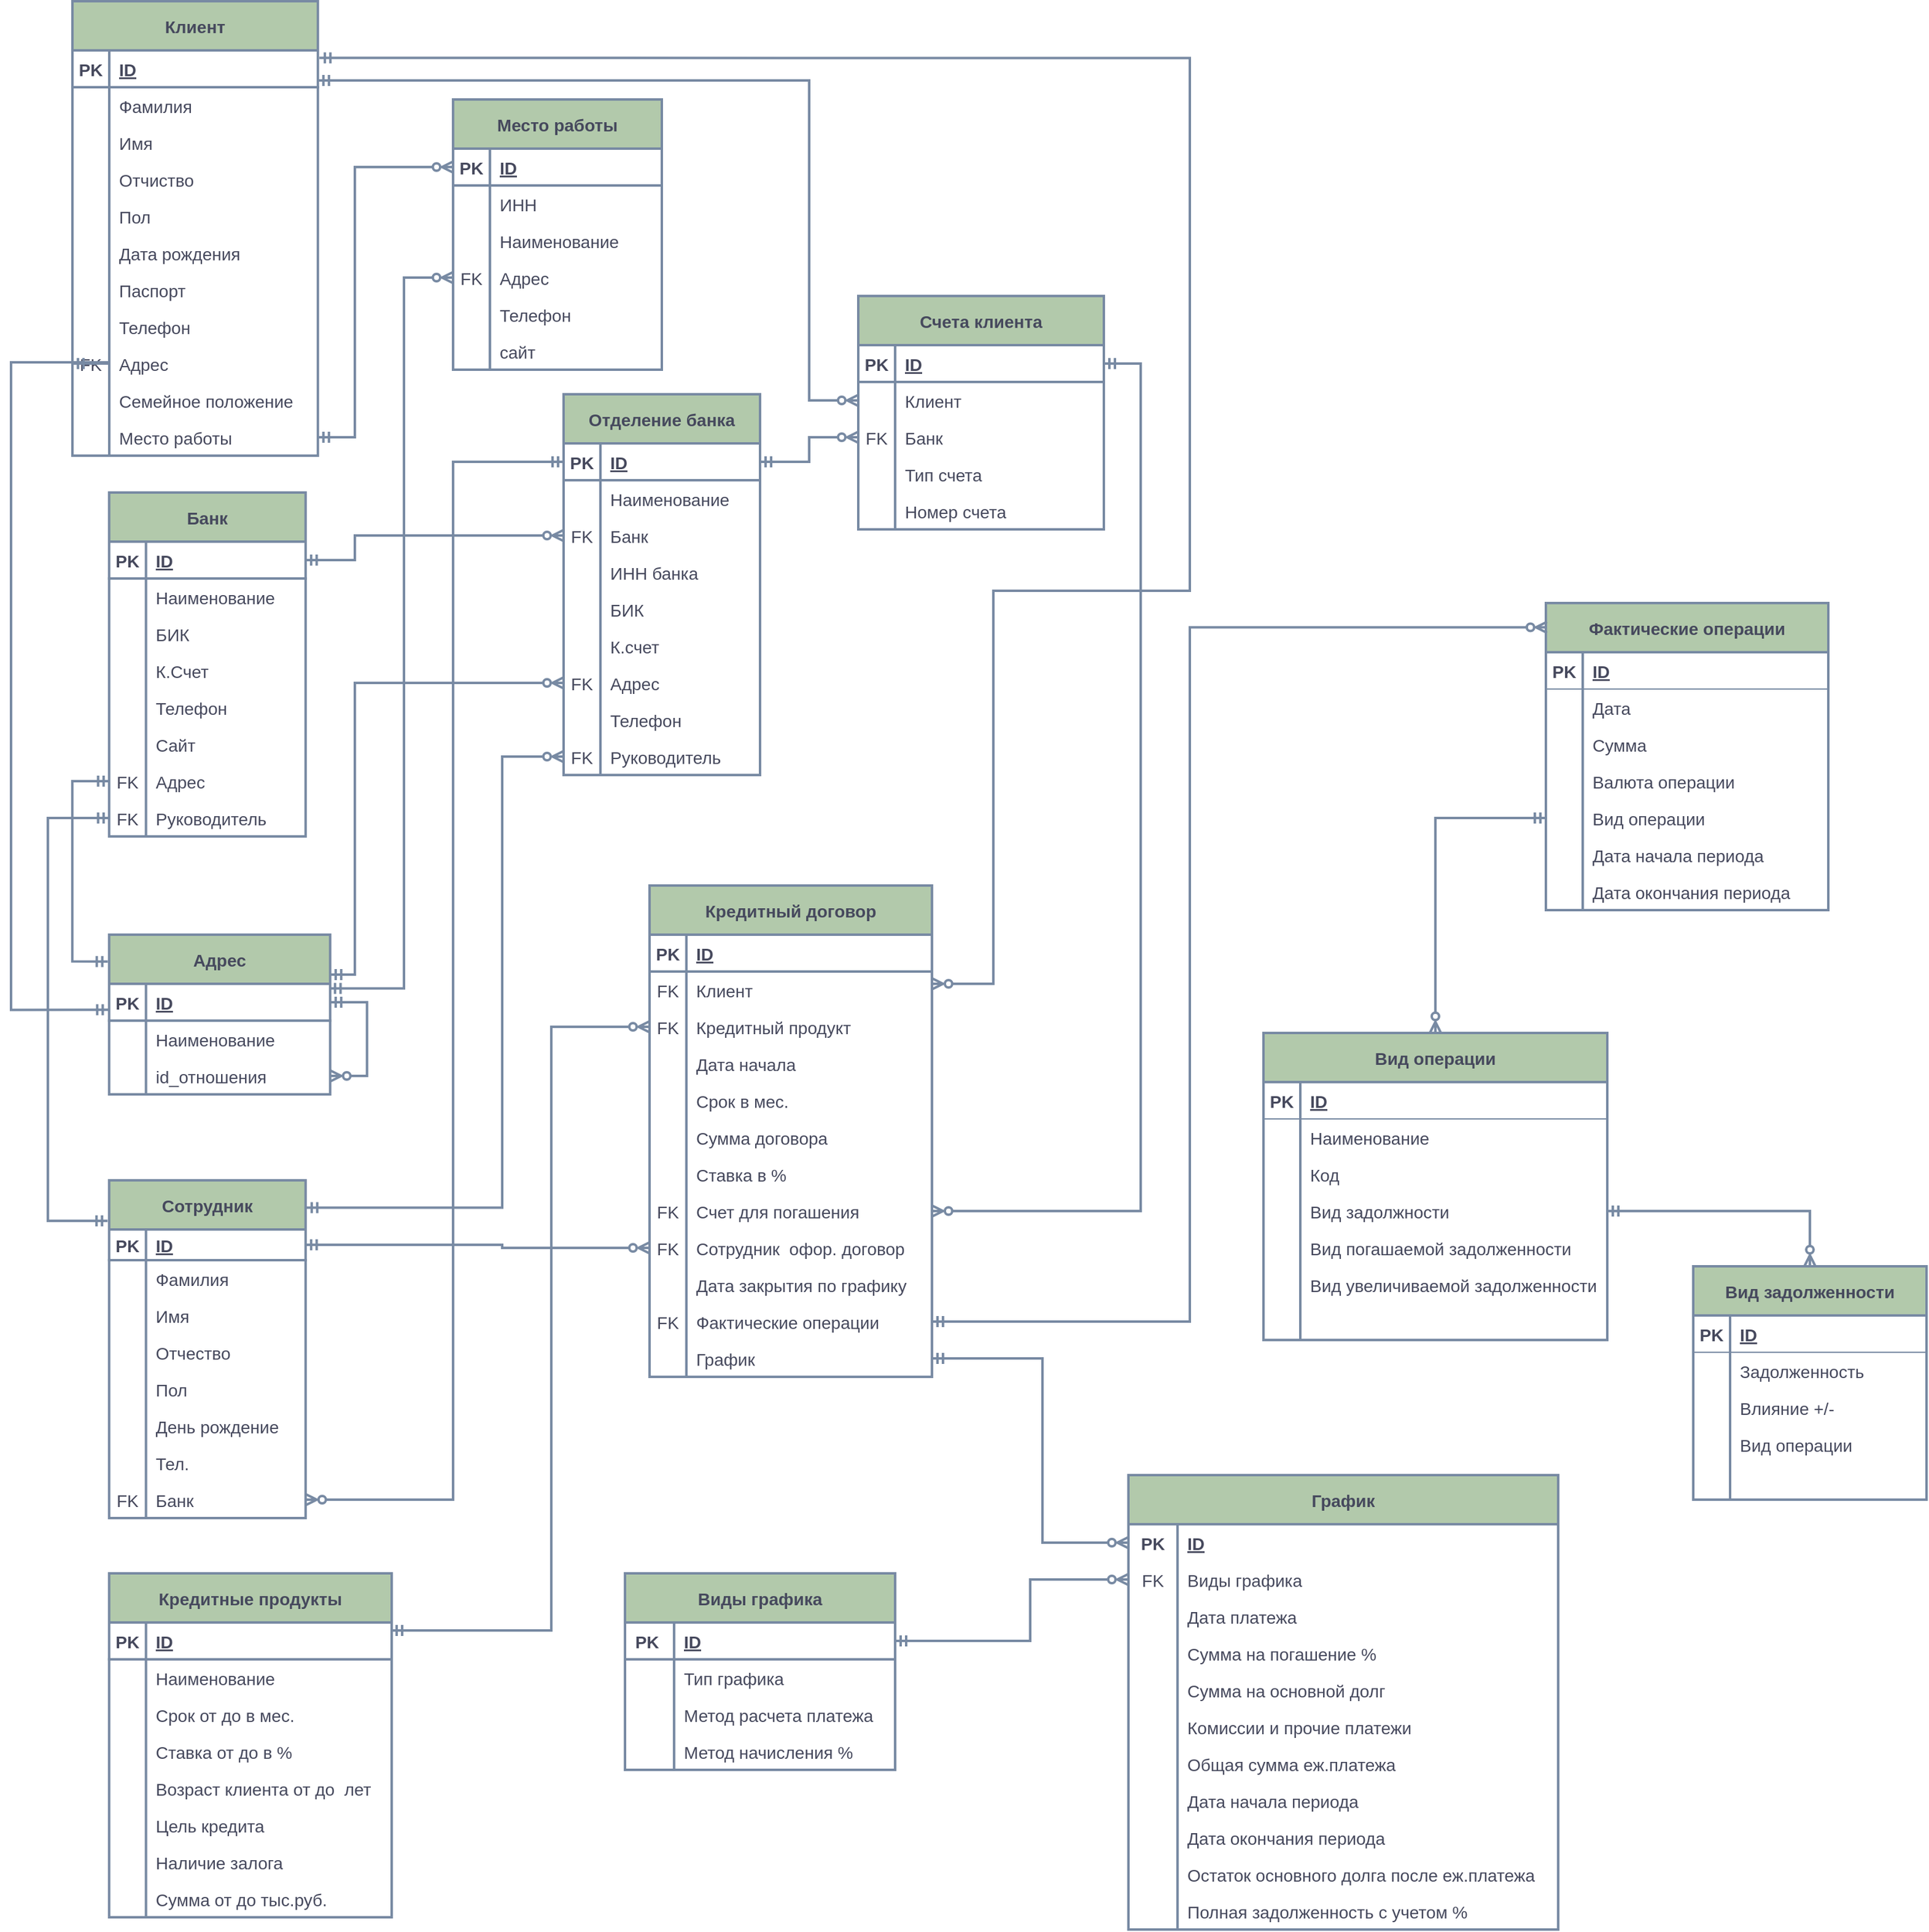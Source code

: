 <mxfile version="20.6.2" type="github"><diagram id="R2lEEEUBdFMjLlhIrx00" name="Page-1"><mxGraphModel dx="2333" dy="1844" grid="1" gridSize="10" guides="1" tooltips="1" connect="1" arrows="1" fold="1" page="1" pageScale="1" pageWidth="850" pageHeight="1100" math="0" shadow="0" extFonts="Permanent Marker^https://fonts.googleapis.com/css?family=Permanent+Marker"><root><mxCell id="0"/><mxCell id="1" parent="0"/><mxCell id="Z1BsBpzhcpCgyARzmuZx-11" value="Клиент" style="shape=table;startSize=40;container=1;collapsible=1;childLayout=tableLayout;fixedRows=1;rowLines=0;fontStyle=1;align=center;resizeLast=1;fontSize=14;fillColor=#B2C9AB;strokeColor=#788AA3;fontColor=#46495D;strokeWidth=2;" parent="1" vertex="1"><mxGeometry x="-760" y="-1080" width="199.89" height="370" as="geometry"/></mxCell><mxCell id="Z1BsBpzhcpCgyARzmuZx-12" value="" style="shape=tableRow;horizontal=0;startSize=0;swimlaneHead=0;swimlaneBody=0;fillColor=none;collapsible=0;dropTarget=0;points=[[0,0.5],[1,0.5]];portConstraint=eastwest;top=0;left=0;right=0;bottom=1;fontSize=14;strokeColor=#788AA3;fontColor=#46495D;strokeWidth=2;" parent="Z1BsBpzhcpCgyARzmuZx-11" vertex="1"><mxGeometry y="40" width="199.89" height="30" as="geometry"/></mxCell><mxCell id="Z1BsBpzhcpCgyARzmuZx-13" value="PK" style="shape=partialRectangle;connectable=0;fillColor=none;top=0;left=0;bottom=0;right=0;fontStyle=1;overflow=hidden;fontSize=14;strokeColor=#788AA3;fontColor=#46495D;strokeWidth=2;" parent="Z1BsBpzhcpCgyARzmuZx-12" vertex="1"><mxGeometry width="30" height="30" as="geometry"><mxRectangle width="30" height="30" as="alternateBounds"/></mxGeometry></mxCell><mxCell id="Z1BsBpzhcpCgyARzmuZx-14" value="ID" style="shape=partialRectangle;connectable=0;fillColor=none;top=0;left=0;bottom=0;right=0;align=left;spacingLeft=6;fontStyle=5;overflow=hidden;fontSize=14;strokeColor=#788AA3;fontColor=#46495D;strokeWidth=2;" parent="Z1BsBpzhcpCgyARzmuZx-12" vertex="1"><mxGeometry x="30" width="169.89" height="30" as="geometry"><mxRectangle width="169.89" height="30" as="alternateBounds"/></mxGeometry></mxCell><mxCell id="Z1BsBpzhcpCgyARzmuZx-15" value="" style="shape=tableRow;horizontal=0;startSize=0;swimlaneHead=0;swimlaneBody=0;fillColor=none;collapsible=0;dropTarget=0;points=[[0,0.5],[1,0.5]];portConstraint=eastwest;top=0;left=0;right=0;bottom=0;fontSize=14;strokeColor=#788AA3;fontColor=#46495D;strokeWidth=2;" parent="Z1BsBpzhcpCgyARzmuZx-11" vertex="1"><mxGeometry y="70" width="199.89" height="30" as="geometry"/></mxCell><mxCell id="Z1BsBpzhcpCgyARzmuZx-16" value="" style="shape=partialRectangle;connectable=0;fillColor=none;top=0;left=0;bottom=0;right=0;editable=1;overflow=hidden;fontSize=14;strokeColor=#788AA3;fontColor=#46495D;strokeWidth=2;" parent="Z1BsBpzhcpCgyARzmuZx-15" vertex="1"><mxGeometry width="30" height="30" as="geometry"><mxRectangle width="30" height="30" as="alternateBounds"/></mxGeometry></mxCell><mxCell id="Z1BsBpzhcpCgyARzmuZx-17" value="Фамилия" style="shape=partialRectangle;connectable=0;fillColor=none;top=0;left=0;bottom=0;right=0;align=left;spacingLeft=6;overflow=hidden;fontSize=14;strokeColor=#788AA3;fontColor=#46495D;strokeWidth=2;" parent="Z1BsBpzhcpCgyARzmuZx-15" vertex="1"><mxGeometry x="30" width="169.89" height="30" as="geometry"><mxRectangle width="169.89" height="30" as="alternateBounds"/></mxGeometry></mxCell><mxCell id="Z1BsBpzhcpCgyARzmuZx-18" value="" style="shape=tableRow;horizontal=0;startSize=0;swimlaneHead=0;swimlaneBody=0;fillColor=none;collapsible=0;dropTarget=0;points=[[0,0.5],[1,0.5]];portConstraint=eastwest;top=0;left=0;right=0;bottom=0;fontSize=14;strokeColor=#788AA3;fontColor=#46495D;strokeWidth=2;" parent="Z1BsBpzhcpCgyARzmuZx-11" vertex="1"><mxGeometry y="100" width="199.89" height="30" as="geometry"/></mxCell><mxCell id="Z1BsBpzhcpCgyARzmuZx-19" value="" style="shape=partialRectangle;connectable=0;fillColor=none;top=0;left=0;bottom=0;right=0;editable=1;overflow=hidden;fontSize=14;strokeColor=#788AA3;fontColor=#46495D;strokeWidth=2;" parent="Z1BsBpzhcpCgyARzmuZx-18" vertex="1"><mxGeometry width="30" height="30" as="geometry"><mxRectangle width="30" height="30" as="alternateBounds"/></mxGeometry></mxCell><mxCell id="Z1BsBpzhcpCgyARzmuZx-20" value="Имя" style="shape=partialRectangle;connectable=0;fillColor=none;top=0;left=0;bottom=0;right=0;align=left;spacingLeft=6;overflow=hidden;fontSize=14;strokeColor=#788AA3;fontColor=#46495D;strokeWidth=2;" parent="Z1BsBpzhcpCgyARzmuZx-18" vertex="1"><mxGeometry x="30" width="169.89" height="30" as="geometry"><mxRectangle width="169.89" height="30" as="alternateBounds"/></mxGeometry></mxCell><mxCell id="Z1BsBpzhcpCgyARzmuZx-21" value="" style="shape=tableRow;horizontal=0;startSize=0;swimlaneHead=0;swimlaneBody=0;fillColor=none;collapsible=0;dropTarget=0;points=[[0,0.5],[1,0.5]];portConstraint=eastwest;top=0;left=0;right=0;bottom=0;fontSize=14;strokeColor=#788AA3;fontColor=#46495D;strokeWidth=2;" parent="Z1BsBpzhcpCgyARzmuZx-11" vertex="1"><mxGeometry y="130" width="199.89" height="30" as="geometry"/></mxCell><mxCell id="Z1BsBpzhcpCgyARzmuZx-22" value="" style="shape=partialRectangle;connectable=0;fillColor=none;top=0;left=0;bottom=0;right=0;editable=1;overflow=hidden;fontSize=14;strokeColor=#788AA3;fontColor=#46495D;strokeWidth=2;" parent="Z1BsBpzhcpCgyARzmuZx-21" vertex="1"><mxGeometry width="30" height="30" as="geometry"><mxRectangle width="30" height="30" as="alternateBounds"/></mxGeometry></mxCell><mxCell id="Z1BsBpzhcpCgyARzmuZx-23" value="Отчиство" style="shape=partialRectangle;connectable=0;fillColor=none;top=0;left=0;bottom=0;right=0;align=left;spacingLeft=6;overflow=hidden;fontSize=14;strokeColor=#788AA3;fontColor=#46495D;strokeWidth=2;" parent="Z1BsBpzhcpCgyARzmuZx-21" vertex="1"><mxGeometry x="30" width="169.89" height="30" as="geometry"><mxRectangle width="169.89" height="30" as="alternateBounds"/></mxGeometry></mxCell><mxCell id="Z1BsBpzhcpCgyARzmuZx-24" value="" style="shape=tableRow;horizontal=0;startSize=0;swimlaneHead=0;swimlaneBody=0;fillColor=none;collapsible=0;dropTarget=0;points=[[0,0.5],[1,0.5]];portConstraint=eastwest;top=0;left=0;right=0;bottom=0;fontSize=14;strokeColor=#788AA3;fontColor=#46495D;strokeWidth=2;" parent="Z1BsBpzhcpCgyARzmuZx-11" vertex="1"><mxGeometry y="160" width="199.89" height="30" as="geometry"/></mxCell><mxCell id="Z1BsBpzhcpCgyARzmuZx-25" value="" style="shape=partialRectangle;connectable=0;fillColor=none;top=0;left=0;bottom=0;right=0;editable=1;overflow=hidden;fontSize=14;strokeColor=#788AA3;fontColor=#46495D;strokeWidth=2;" parent="Z1BsBpzhcpCgyARzmuZx-24" vertex="1"><mxGeometry width="30" height="30" as="geometry"><mxRectangle width="30" height="30" as="alternateBounds"/></mxGeometry></mxCell><mxCell id="Z1BsBpzhcpCgyARzmuZx-26" value="Пол" style="shape=partialRectangle;connectable=0;fillColor=none;top=0;left=0;bottom=0;right=0;align=left;spacingLeft=6;overflow=hidden;fontSize=14;strokeColor=#788AA3;fontColor=#46495D;strokeWidth=2;" parent="Z1BsBpzhcpCgyARzmuZx-24" vertex="1"><mxGeometry x="30" width="169.89" height="30" as="geometry"><mxRectangle width="169.89" height="30" as="alternateBounds"/></mxGeometry></mxCell><mxCell id="Z1BsBpzhcpCgyARzmuZx-27" value="" style="shape=tableRow;horizontal=0;startSize=0;swimlaneHead=0;swimlaneBody=0;fillColor=none;collapsible=0;dropTarget=0;points=[[0,0.5],[1,0.5]];portConstraint=eastwest;top=0;left=0;right=0;bottom=0;fontSize=14;strokeColor=#788AA3;fontColor=#46495D;strokeWidth=2;" parent="Z1BsBpzhcpCgyARzmuZx-11" vertex="1"><mxGeometry y="190" width="199.89" height="30" as="geometry"/></mxCell><mxCell id="Z1BsBpzhcpCgyARzmuZx-28" value="" style="shape=partialRectangle;connectable=0;fillColor=none;top=0;left=0;bottom=0;right=0;editable=1;overflow=hidden;fontSize=14;strokeColor=#788AA3;fontColor=#46495D;strokeWidth=2;" parent="Z1BsBpzhcpCgyARzmuZx-27" vertex="1"><mxGeometry width="30" height="30" as="geometry"><mxRectangle width="30" height="30" as="alternateBounds"/></mxGeometry></mxCell><mxCell id="Z1BsBpzhcpCgyARzmuZx-29" value="Дата рождения" style="shape=partialRectangle;connectable=0;fillColor=none;top=0;left=0;bottom=0;right=0;align=left;spacingLeft=6;overflow=hidden;fontSize=14;strokeColor=#788AA3;fontColor=#46495D;strokeWidth=2;" parent="Z1BsBpzhcpCgyARzmuZx-27" vertex="1"><mxGeometry x="30" width="169.89" height="30" as="geometry"><mxRectangle width="169.89" height="30" as="alternateBounds"/></mxGeometry></mxCell><mxCell id="Z1BsBpzhcpCgyARzmuZx-30" value="" style="shape=tableRow;horizontal=0;startSize=0;swimlaneHead=0;swimlaneBody=0;fillColor=none;collapsible=0;dropTarget=0;points=[[0,0.5],[1,0.5]];portConstraint=eastwest;top=0;left=0;right=0;bottom=0;fontSize=14;strokeColor=#788AA3;fontColor=#46495D;strokeWidth=2;" parent="Z1BsBpzhcpCgyARzmuZx-11" vertex="1"><mxGeometry y="220" width="199.89" height="30" as="geometry"/></mxCell><mxCell id="Z1BsBpzhcpCgyARzmuZx-31" value="" style="shape=partialRectangle;connectable=0;fillColor=none;top=0;left=0;bottom=0;right=0;editable=1;overflow=hidden;fontSize=14;strokeColor=#788AA3;fontColor=#46495D;strokeWidth=2;" parent="Z1BsBpzhcpCgyARzmuZx-30" vertex="1"><mxGeometry width="30" height="30" as="geometry"><mxRectangle width="30" height="30" as="alternateBounds"/></mxGeometry></mxCell><mxCell id="Z1BsBpzhcpCgyARzmuZx-32" value="Паспорт" style="shape=partialRectangle;connectable=0;fillColor=none;top=0;left=0;bottom=0;right=0;align=left;spacingLeft=6;overflow=hidden;fontSize=14;strokeColor=#788AA3;fontColor=#46495D;strokeWidth=2;" parent="Z1BsBpzhcpCgyARzmuZx-30" vertex="1"><mxGeometry x="30" width="169.89" height="30" as="geometry"><mxRectangle width="169.89" height="30" as="alternateBounds"/></mxGeometry></mxCell><mxCell id="Z1BsBpzhcpCgyARzmuZx-36" value="" style="shape=tableRow;horizontal=0;startSize=0;swimlaneHead=0;swimlaneBody=0;fillColor=none;collapsible=0;dropTarget=0;points=[[0,0.5],[1,0.5]];portConstraint=eastwest;top=0;left=0;right=0;bottom=0;fontSize=14;strokeColor=#788AA3;fontColor=#46495D;strokeWidth=2;" parent="Z1BsBpzhcpCgyARzmuZx-11" vertex="1"><mxGeometry y="250" width="199.89" height="30" as="geometry"/></mxCell><mxCell id="Z1BsBpzhcpCgyARzmuZx-37" value="" style="shape=partialRectangle;connectable=0;fillColor=none;top=0;left=0;bottom=0;right=0;editable=1;overflow=hidden;fontSize=14;strokeColor=#788AA3;fontColor=#46495D;strokeWidth=2;" parent="Z1BsBpzhcpCgyARzmuZx-36" vertex="1"><mxGeometry width="30" height="30" as="geometry"><mxRectangle width="30" height="30" as="alternateBounds"/></mxGeometry></mxCell><mxCell id="Z1BsBpzhcpCgyARzmuZx-38" value="Телефон" style="shape=partialRectangle;connectable=0;fillColor=none;top=0;left=0;bottom=0;right=0;align=left;spacingLeft=6;overflow=hidden;fontSize=14;strokeColor=#788AA3;fontColor=#46495D;strokeWidth=2;" parent="Z1BsBpzhcpCgyARzmuZx-36" vertex="1"><mxGeometry x="30" width="169.89" height="30" as="geometry"><mxRectangle width="169.89" height="30" as="alternateBounds"/></mxGeometry></mxCell><mxCell id="Z1BsBpzhcpCgyARzmuZx-296" value="" style="shape=tableRow;horizontal=0;startSize=0;swimlaneHead=0;swimlaneBody=0;fillColor=none;collapsible=0;dropTarget=0;points=[[0,0.5],[1,0.5]];portConstraint=eastwest;top=0;left=0;right=0;bottom=0;fontSize=14;strokeColor=#788AA3;fontColor=#46495D;strokeWidth=2;" parent="Z1BsBpzhcpCgyARzmuZx-11" vertex="1"><mxGeometry y="280" width="199.89" height="30" as="geometry"/></mxCell><mxCell id="Z1BsBpzhcpCgyARzmuZx-297" value="FK" style="shape=partialRectangle;connectable=0;fillColor=none;top=0;left=0;bottom=0;right=0;editable=1;overflow=hidden;fontSize=14;strokeColor=#788AA3;fontColor=#46495D;strokeWidth=2;" parent="Z1BsBpzhcpCgyARzmuZx-296" vertex="1"><mxGeometry width="30" height="30" as="geometry"><mxRectangle width="30" height="30" as="alternateBounds"/></mxGeometry></mxCell><mxCell id="Z1BsBpzhcpCgyARzmuZx-298" value="Адрес" style="shape=partialRectangle;connectable=0;fillColor=none;top=0;left=0;bottom=0;right=0;align=left;spacingLeft=6;overflow=hidden;fontSize=14;strokeColor=#788AA3;fontColor=#46495D;strokeWidth=2;" parent="Z1BsBpzhcpCgyARzmuZx-296" vertex="1"><mxGeometry x="30" width="169.89" height="30" as="geometry"><mxRectangle width="169.89" height="30" as="alternateBounds"/></mxGeometry></mxCell><mxCell id="s5G9YJPdSNpEqPbHZ_q9-67" value="" style="shape=tableRow;horizontal=0;startSize=0;swimlaneHead=0;swimlaneBody=0;fillColor=none;collapsible=0;dropTarget=0;points=[[0,0.5],[1,0.5]];portConstraint=eastwest;top=0;left=0;right=0;bottom=0;fontSize=14;strokeColor=#788AA3;fontColor=#46495D;strokeWidth=2;" parent="Z1BsBpzhcpCgyARzmuZx-11" vertex="1"><mxGeometry y="310" width="199.89" height="30" as="geometry"/></mxCell><mxCell id="s5G9YJPdSNpEqPbHZ_q9-68" value="" style="shape=partialRectangle;connectable=0;fillColor=none;top=0;left=0;bottom=0;right=0;editable=1;overflow=hidden;fontSize=14;strokeColor=#788AA3;fontColor=#46495D;strokeWidth=2;" parent="s5G9YJPdSNpEqPbHZ_q9-67" vertex="1"><mxGeometry width="30" height="30" as="geometry"><mxRectangle width="30" height="30" as="alternateBounds"/></mxGeometry></mxCell><mxCell id="s5G9YJPdSNpEqPbHZ_q9-69" value="Семейное положение" style="shape=partialRectangle;connectable=0;fillColor=none;top=0;left=0;bottom=0;right=0;align=left;spacingLeft=6;overflow=hidden;fontSize=14;strokeColor=#788AA3;fontColor=#46495D;strokeWidth=2;" parent="s5G9YJPdSNpEqPbHZ_q9-67" vertex="1"><mxGeometry x="30" width="169.89" height="30" as="geometry"><mxRectangle width="169.89" height="30" as="alternateBounds"/></mxGeometry></mxCell><mxCell id="pwTwrPLr_tTxRB1hc8vB-36" value="" style="shape=tableRow;horizontal=0;startSize=0;swimlaneHead=0;swimlaneBody=0;fillColor=none;collapsible=0;dropTarget=0;points=[[0,0.5],[1,0.5]];portConstraint=eastwest;top=0;left=0;right=0;bottom=0;fontSize=14;strokeColor=#788AA3;fontColor=#46495D;strokeWidth=2;" parent="Z1BsBpzhcpCgyARzmuZx-11" vertex="1"><mxGeometry y="340" width="199.89" height="30" as="geometry"/></mxCell><mxCell id="pwTwrPLr_tTxRB1hc8vB-37" value="" style="shape=partialRectangle;connectable=0;fillColor=none;top=0;left=0;bottom=0;right=0;editable=1;overflow=hidden;fontSize=14;strokeColor=#788AA3;fontColor=#46495D;strokeWidth=2;" parent="pwTwrPLr_tTxRB1hc8vB-36" vertex="1"><mxGeometry width="30" height="30" as="geometry"><mxRectangle width="30" height="30" as="alternateBounds"/></mxGeometry></mxCell><mxCell id="pwTwrPLr_tTxRB1hc8vB-38" value="Место работы" style="shape=partialRectangle;connectable=0;fillColor=none;top=0;left=0;bottom=0;right=0;align=left;spacingLeft=6;overflow=hidden;fontSize=14;strokeColor=#788AA3;fontColor=#46495D;strokeWidth=2;" parent="pwTwrPLr_tTxRB1hc8vB-36" vertex="1"><mxGeometry x="30" width="169.89" height="30" as="geometry"><mxRectangle width="169.89" height="30" as="alternateBounds"/></mxGeometry></mxCell><mxCell id="Z1BsBpzhcpCgyARzmuZx-45" value="Сотрудник" style="shape=table;startSize=40;container=1;collapsible=1;childLayout=tableLayout;fixedRows=1;rowLines=0;fontStyle=1;align=center;resizeLast=1;fontSize=14;fillColor=#B2C9AB;strokeColor=#788AA3;fontColor=#46495D;strokeWidth=2;" parent="1" vertex="1"><mxGeometry x="-730.11" y="-120" width="160" height="275" as="geometry"><mxRectangle x="980" y="670" width="90" height="30" as="alternateBounds"/></mxGeometry></mxCell><mxCell id="Z1BsBpzhcpCgyARzmuZx-46" value="" style="shape=tableRow;horizontal=0;startSize=0;swimlaneHead=0;swimlaneBody=0;fillColor=none;collapsible=0;dropTarget=0;points=[[0,0.5],[1,0.5]];portConstraint=eastwest;top=0;left=0;right=0;bottom=1;fontSize=14;strokeColor=#788AA3;fontColor=#46495D;strokeWidth=2;" parent="Z1BsBpzhcpCgyARzmuZx-45" vertex="1"><mxGeometry y="40" width="160" height="25" as="geometry"/></mxCell><mxCell id="Z1BsBpzhcpCgyARzmuZx-47" value="PK" style="shape=partialRectangle;connectable=0;fillColor=none;top=0;left=0;bottom=0;right=0;fontStyle=1;overflow=hidden;fontSize=14;strokeColor=#788AA3;fontColor=#46495D;strokeWidth=2;" parent="Z1BsBpzhcpCgyARzmuZx-46" vertex="1"><mxGeometry width="30" height="25" as="geometry"><mxRectangle width="30" height="25" as="alternateBounds"/></mxGeometry></mxCell><mxCell id="Z1BsBpzhcpCgyARzmuZx-48" value="ID" style="shape=partialRectangle;connectable=0;fillColor=none;top=0;left=0;bottom=0;right=0;align=left;spacingLeft=6;fontStyle=5;overflow=hidden;fontSize=14;strokeColor=#788AA3;fontColor=#46495D;strokeWidth=2;" parent="Z1BsBpzhcpCgyARzmuZx-46" vertex="1"><mxGeometry x="30" width="130" height="25" as="geometry"><mxRectangle width="130" height="25" as="alternateBounds"/></mxGeometry></mxCell><mxCell id="Z1BsBpzhcpCgyARzmuZx-49" value="" style="shape=tableRow;horizontal=0;startSize=0;swimlaneHead=0;swimlaneBody=0;fillColor=none;collapsible=0;dropTarget=0;points=[[0,0.5],[1,0.5]];portConstraint=eastwest;top=0;left=0;right=0;bottom=0;fontSize=14;strokeColor=#788AA3;fontColor=#46495D;strokeWidth=2;" parent="Z1BsBpzhcpCgyARzmuZx-45" vertex="1"><mxGeometry y="65" width="160" height="30" as="geometry"/></mxCell><mxCell id="Z1BsBpzhcpCgyARzmuZx-50" value="" style="shape=partialRectangle;connectable=0;fillColor=none;top=0;left=0;bottom=0;right=0;editable=1;overflow=hidden;fontSize=14;strokeColor=#788AA3;fontColor=#46495D;strokeWidth=2;" parent="Z1BsBpzhcpCgyARzmuZx-49" vertex="1"><mxGeometry width="30" height="30" as="geometry"><mxRectangle width="30" height="30" as="alternateBounds"/></mxGeometry></mxCell><mxCell id="Z1BsBpzhcpCgyARzmuZx-51" value="Фамилия" style="shape=partialRectangle;connectable=0;fillColor=none;top=0;left=0;bottom=0;right=0;align=left;spacingLeft=6;overflow=hidden;fontSize=14;strokeColor=#788AA3;fontColor=#46495D;strokeWidth=2;" parent="Z1BsBpzhcpCgyARzmuZx-49" vertex="1"><mxGeometry x="30" width="130" height="30" as="geometry"><mxRectangle width="130" height="30" as="alternateBounds"/></mxGeometry></mxCell><mxCell id="Z1BsBpzhcpCgyARzmuZx-52" value="" style="shape=tableRow;horizontal=0;startSize=0;swimlaneHead=0;swimlaneBody=0;fillColor=none;collapsible=0;dropTarget=0;points=[[0,0.5],[1,0.5]];portConstraint=eastwest;top=0;left=0;right=0;bottom=0;fontSize=14;strokeColor=#788AA3;fontColor=#46495D;strokeWidth=2;" parent="Z1BsBpzhcpCgyARzmuZx-45" vertex="1"><mxGeometry y="95" width="160" height="30" as="geometry"/></mxCell><mxCell id="Z1BsBpzhcpCgyARzmuZx-53" value="" style="shape=partialRectangle;connectable=0;fillColor=none;top=0;left=0;bottom=0;right=0;editable=1;overflow=hidden;fontSize=14;strokeColor=#788AA3;fontColor=#46495D;strokeWidth=2;" parent="Z1BsBpzhcpCgyARzmuZx-52" vertex="1"><mxGeometry width="30" height="30" as="geometry"><mxRectangle width="30" height="30" as="alternateBounds"/></mxGeometry></mxCell><mxCell id="Z1BsBpzhcpCgyARzmuZx-54" value="Имя" style="shape=partialRectangle;connectable=0;fillColor=none;top=0;left=0;bottom=0;right=0;align=left;spacingLeft=6;overflow=hidden;fontSize=14;strokeColor=#788AA3;fontColor=#46495D;strokeWidth=2;" parent="Z1BsBpzhcpCgyARzmuZx-52" vertex="1"><mxGeometry x="30" width="130" height="30" as="geometry"><mxRectangle width="130" height="30" as="alternateBounds"/></mxGeometry></mxCell><mxCell id="Z1BsBpzhcpCgyARzmuZx-55" value="" style="shape=tableRow;horizontal=0;startSize=0;swimlaneHead=0;swimlaneBody=0;fillColor=none;collapsible=0;dropTarget=0;points=[[0,0.5],[1,0.5]];portConstraint=eastwest;top=0;left=0;right=0;bottom=0;fontSize=14;strokeColor=#788AA3;fontColor=#46495D;strokeWidth=2;" parent="Z1BsBpzhcpCgyARzmuZx-45" vertex="1"><mxGeometry y="125" width="160" height="30" as="geometry"/></mxCell><mxCell id="Z1BsBpzhcpCgyARzmuZx-56" value="" style="shape=partialRectangle;connectable=0;fillColor=none;top=0;left=0;bottom=0;right=0;editable=1;overflow=hidden;fontSize=14;strokeColor=#788AA3;fontColor=#46495D;strokeWidth=2;" parent="Z1BsBpzhcpCgyARzmuZx-55" vertex="1"><mxGeometry width="30" height="30" as="geometry"><mxRectangle width="30" height="30" as="alternateBounds"/></mxGeometry></mxCell><mxCell id="Z1BsBpzhcpCgyARzmuZx-57" value="Отчество" style="shape=partialRectangle;connectable=0;fillColor=none;top=0;left=0;bottom=0;right=0;align=left;spacingLeft=6;overflow=hidden;fontSize=14;strokeColor=#788AA3;fontColor=#46495D;strokeWidth=2;" parent="Z1BsBpzhcpCgyARzmuZx-55" vertex="1"><mxGeometry x="30" width="130" height="30" as="geometry"><mxRectangle width="130" height="30" as="alternateBounds"/></mxGeometry></mxCell><mxCell id="Z1BsBpzhcpCgyARzmuZx-58" value="" style="shape=tableRow;horizontal=0;startSize=0;swimlaneHead=0;swimlaneBody=0;fillColor=none;collapsible=0;dropTarget=0;points=[[0,0.5],[1,0.5]];portConstraint=eastwest;top=0;left=0;right=0;bottom=0;fontSize=14;strokeColor=#788AA3;fontColor=#46495D;strokeWidth=2;" parent="Z1BsBpzhcpCgyARzmuZx-45" vertex="1"><mxGeometry y="155" width="160" height="30" as="geometry"/></mxCell><mxCell id="Z1BsBpzhcpCgyARzmuZx-59" value="" style="shape=partialRectangle;connectable=0;fillColor=none;top=0;left=0;bottom=0;right=0;editable=1;overflow=hidden;fontSize=14;strokeColor=#788AA3;fontColor=#46495D;strokeWidth=2;" parent="Z1BsBpzhcpCgyARzmuZx-58" vertex="1"><mxGeometry width="30" height="30" as="geometry"><mxRectangle width="30" height="30" as="alternateBounds"/></mxGeometry></mxCell><mxCell id="Z1BsBpzhcpCgyARzmuZx-60" value="Пол" style="shape=partialRectangle;connectable=0;fillColor=none;top=0;left=0;bottom=0;right=0;align=left;spacingLeft=6;overflow=hidden;fontSize=14;strokeColor=#788AA3;fontColor=#46495D;strokeWidth=2;" parent="Z1BsBpzhcpCgyARzmuZx-58" vertex="1"><mxGeometry x="30" width="130" height="30" as="geometry"><mxRectangle width="130" height="30" as="alternateBounds"/></mxGeometry></mxCell><mxCell id="Z1BsBpzhcpCgyARzmuZx-61" value="" style="shape=tableRow;horizontal=0;startSize=0;swimlaneHead=0;swimlaneBody=0;fillColor=none;collapsible=0;dropTarget=0;points=[[0,0.5],[1,0.5]];portConstraint=eastwest;top=0;left=0;right=0;bottom=0;fontSize=14;strokeColor=#788AA3;fontColor=#46495D;strokeWidth=2;" parent="Z1BsBpzhcpCgyARzmuZx-45" vertex="1"><mxGeometry y="185" width="160" height="30" as="geometry"/></mxCell><mxCell id="Z1BsBpzhcpCgyARzmuZx-62" value="" style="shape=partialRectangle;connectable=0;fillColor=none;top=0;left=0;bottom=0;right=0;editable=1;overflow=hidden;fontSize=14;strokeColor=#788AA3;fontColor=#46495D;strokeWidth=2;" parent="Z1BsBpzhcpCgyARzmuZx-61" vertex="1"><mxGeometry width="30" height="30" as="geometry"><mxRectangle width="30" height="30" as="alternateBounds"/></mxGeometry></mxCell><mxCell id="Z1BsBpzhcpCgyARzmuZx-63" value="День рождение" style="shape=partialRectangle;connectable=0;fillColor=none;top=0;left=0;bottom=0;right=0;align=left;spacingLeft=6;overflow=hidden;fontSize=14;strokeColor=#788AA3;fontColor=#46495D;strokeWidth=2;" parent="Z1BsBpzhcpCgyARzmuZx-61" vertex="1"><mxGeometry x="30" width="130" height="30" as="geometry"><mxRectangle width="130" height="30" as="alternateBounds"/></mxGeometry></mxCell><mxCell id="Z1BsBpzhcpCgyARzmuZx-124" value="" style="shape=tableRow;horizontal=0;startSize=0;swimlaneHead=0;swimlaneBody=0;fillColor=none;collapsible=0;dropTarget=0;points=[[0,0.5],[1,0.5]];portConstraint=eastwest;top=0;left=0;right=0;bottom=0;fontSize=14;strokeColor=#788AA3;fontColor=#46495D;strokeWidth=2;" parent="Z1BsBpzhcpCgyARzmuZx-45" vertex="1"><mxGeometry y="215" width="160" height="30" as="geometry"/></mxCell><mxCell id="Z1BsBpzhcpCgyARzmuZx-125" value="" style="shape=partialRectangle;connectable=0;fillColor=none;top=0;left=0;bottom=0;right=0;editable=1;overflow=hidden;fontSize=14;strokeColor=#788AA3;fontColor=#46495D;strokeWidth=2;" parent="Z1BsBpzhcpCgyARzmuZx-124" vertex="1"><mxGeometry width="30" height="30" as="geometry"><mxRectangle width="30" height="30" as="alternateBounds"/></mxGeometry></mxCell><mxCell id="Z1BsBpzhcpCgyARzmuZx-126" value="Тел." style="shape=partialRectangle;connectable=0;fillColor=none;top=0;left=0;bottom=0;right=0;align=left;spacingLeft=6;overflow=hidden;fontSize=14;strokeColor=#788AA3;fontColor=#46495D;strokeWidth=2;" parent="Z1BsBpzhcpCgyARzmuZx-124" vertex="1"><mxGeometry x="30" width="130" height="30" as="geometry"><mxRectangle width="130" height="30" as="alternateBounds"/></mxGeometry></mxCell><mxCell id="Z1BsBpzhcpCgyARzmuZx-165" value="" style="shape=tableRow;horizontal=0;startSize=0;swimlaneHead=0;swimlaneBody=0;fillColor=none;collapsible=0;dropTarget=0;points=[[0,0.5],[1,0.5]];portConstraint=eastwest;top=0;left=0;right=0;bottom=0;fontSize=14;fontStyle=1;strokeColor=#788AA3;fontColor=#46495D;strokeWidth=2;" parent="Z1BsBpzhcpCgyARzmuZx-45" vertex="1"><mxGeometry y="245" width="160" height="30" as="geometry"/></mxCell><mxCell id="Z1BsBpzhcpCgyARzmuZx-166" value="FK" style="shape=partialRectangle;connectable=0;fillColor=none;top=0;left=0;bottom=0;right=0;editable=1;overflow=hidden;fontSize=14;fontStyle=0;strokeColor=#788AA3;fontColor=#46495D;strokeWidth=2;" parent="Z1BsBpzhcpCgyARzmuZx-165" vertex="1"><mxGeometry width="30" height="30" as="geometry"><mxRectangle width="30" height="30" as="alternateBounds"/></mxGeometry></mxCell><mxCell id="Z1BsBpzhcpCgyARzmuZx-167" value="Банк" style="shape=partialRectangle;connectable=0;fillColor=none;top=0;left=0;bottom=0;right=0;align=left;spacingLeft=6;overflow=hidden;fontSize=14;fontStyle=0;strokeColor=#788AA3;fontColor=#46495D;strokeWidth=2;" parent="Z1BsBpzhcpCgyARzmuZx-165" vertex="1"><mxGeometry x="30" width="130" height="30" as="geometry"><mxRectangle width="130" height="30" as="alternateBounds"/></mxGeometry></mxCell><mxCell id="Z1BsBpzhcpCgyARzmuZx-143" value="Счета клиента" style="shape=table;startSize=40;container=1;collapsible=1;childLayout=tableLayout;fixedRows=1;rowLines=0;fontStyle=1;align=center;resizeLast=1;fontSize=14;fillColor=#B2C9AB;strokeColor=#788AA3;fontColor=#46495D;strokeWidth=2;" parent="1" vertex="1"><mxGeometry x="-120" y="-840" width="200" height="190" as="geometry"/></mxCell><mxCell id="Z1BsBpzhcpCgyARzmuZx-144" value="" style="shape=tableRow;horizontal=0;startSize=0;swimlaneHead=0;swimlaneBody=0;fillColor=none;collapsible=0;dropTarget=0;points=[[0,0.5],[1,0.5]];portConstraint=eastwest;top=0;left=0;right=0;bottom=1;fontSize=14;strokeColor=#788AA3;fontColor=#46495D;strokeWidth=2;" parent="Z1BsBpzhcpCgyARzmuZx-143" vertex="1"><mxGeometry y="40" width="200" height="30" as="geometry"/></mxCell><mxCell id="Z1BsBpzhcpCgyARzmuZx-145" value="PK" style="shape=partialRectangle;connectable=0;fillColor=none;top=0;left=0;bottom=0;right=0;fontStyle=1;overflow=hidden;fontSize=14;strokeColor=#788AA3;fontColor=#46495D;strokeWidth=2;" parent="Z1BsBpzhcpCgyARzmuZx-144" vertex="1"><mxGeometry width="30" height="30" as="geometry"><mxRectangle width="30" height="30" as="alternateBounds"/></mxGeometry></mxCell><mxCell id="Z1BsBpzhcpCgyARzmuZx-146" value="ID" style="shape=partialRectangle;connectable=0;fillColor=none;top=0;left=0;bottom=0;right=0;align=left;spacingLeft=6;fontStyle=5;overflow=hidden;fontSize=14;strokeColor=#788AA3;fontColor=#46495D;strokeWidth=2;" parent="Z1BsBpzhcpCgyARzmuZx-144" vertex="1"><mxGeometry x="30" width="170" height="30" as="geometry"><mxRectangle width="170" height="30" as="alternateBounds"/></mxGeometry></mxCell><mxCell id="l33G5XEg9OQJomPI_eTB-150" value="" style="shape=tableRow;horizontal=0;startSize=0;swimlaneHead=0;swimlaneBody=0;fillColor=none;collapsible=0;dropTarget=0;points=[[0,0.5],[1,0.5]];portConstraint=eastwest;top=0;left=0;right=0;bottom=0;fontSize=14;strokeColor=#788AA3;fontColor=#46495D;strokeWidth=2;" parent="Z1BsBpzhcpCgyARzmuZx-143" vertex="1"><mxGeometry y="70" width="200" height="30" as="geometry"/></mxCell><mxCell id="l33G5XEg9OQJomPI_eTB-151" value="" style="shape=partialRectangle;connectable=0;fillColor=none;top=0;left=0;bottom=0;right=0;editable=1;overflow=hidden;fontSize=14;strokeColor=#788AA3;fontColor=#46495D;strokeWidth=2;" parent="l33G5XEg9OQJomPI_eTB-150" vertex="1"><mxGeometry width="30" height="30" as="geometry"><mxRectangle width="30" height="30" as="alternateBounds"/></mxGeometry></mxCell><mxCell id="l33G5XEg9OQJomPI_eTB-152" value="Клиент" style="shape=partialRectangle;connectable=0;fillColor=none;top=0;left=0;bottom=0;right=0;align=left;spacingLeft=6;overflow=hidden;fontSize=14;strokeColor=#788AA3;fontColor=#46495D;strokeWidth=2;" parent="l33G5XEg9OQJomPI_eTB-150" vertex="1"><mxGeometry x="30" width="170" height="30" as="geometry"><mxRectangle width="170" height="30" as="alternateBounds"/></mxGeometry></mxCell><mxCell id="Z1BsBpzhcpCgyARzmuZx-147" value="" style="shape=tableRow;horizontal=0;startSize=0;swimlaneHead=0;swimlaneBody=0;fillColor=none;collapsible=0;dropTarget=0;points=[[0,0.5],[1,0.5]];portConstraint=eastwest;top=0;left=0;right=0;bottom=0;fontSize=14;strokeColor=#788AA3;fontColor=#46495D;strokeWidth=2;" parent="Z1BsBpzhcpCgyARzmuZx-143" vertex="1"><mxGeometry y="100" width="200" height="30" as="geometry"/></mxCell><mxCell id="Z1BsBpzhcpCgyARzmuZx-148" value="FK" style="shape=partialRectangle;connectable=0;fillColor=none;top=0;left=0;bottom=0;right=0;editable=1;overflow=hidden;fontSize=14;fontStyle=0;strokeColor=#788AA3;fontColor=#46495D;strokeWidth=2;" parent="Z1BsBpzhcpCgyARzmuZx-147" vertex="1"><mxGeometry width="30" height="30" as="geometry"><mxRectangle width="30" height="30" as="alternateBounds"/></mxGeometry></mxCell><mxCell id="Z1BsBpzhcpCgyARzmuZx-149" value="Банк" style="shape=partialRectangle;connectable=0;fillColor=none;top=0;left=0;bottom=0;right=0;align=left;spacingLeft=6;overflow=hidden;fontSize=14;fontStyle=0;strokeColor=#788AA3;fontColor=#46495D;strokeWidth=2;" parent="Z1BsBpzhcpCgyARzmuZx-147" vertex="1"><mxGeometry x="30" width="170" height="30" as="geometry"><mxRectangle width="170" height="30" as="alternateBounds"/></mxGeometry></mxCell><mxCell id="Z1BsBpzhcpCgyARzmuZx-150" value="" style="shape=tableRow;horizontal=0;startSize=0;swimlaneHead=0;swimlaneBody=0;fillColor=none;collapsible=0;dropTarget=0;points=[[0,0.5],[1,0.5]];portConstraint=eastwest;top=0;left=0;right=0;bottom=0;fontSize=14;strokeColor=#788AA3;fontColor=#46495D;strokeWidth=2;" parent="Z1BsBpzhcpCgyARzmuZx-143" vertex="1"><mxGeometry y="130" width="200" height="30" as="geometry"/></mxCell><mxCell id="Z1BsBpzhcpCgyARzmuZx-151" value="" style="shape=partialRectangle;connectable=0;fillColor=none;top=0;left=0;bottom=0;right=0;editable=1;overflow=hidden;fontSize=14;strokeColor=#788AA3;fontColor=#46495D;strokeWidth=2;" parent="Z1BsBpzhcpCgyARzmuZx-150" vertex="1"><mxGeometry width="30" height="30" as="geometry"><mxRectangle width="30" height="30" as="alternateBounds"/></mxGeometry></mxCell><mxCell id="Z1BsBpzhcpCgyARzmuZx-152" value="Тип счета" style="shape=partialRectangle;connectable=0;fillColor=none;top=0;left=0;bottom=0;right=0;align=left;spacingLeft=6;overflow=hidden;fontSize=14;strokeColor=#788AA3;fontColor=#46495D;strokeWidth=2;" parent="Z1BsBpzhcpCgyARzmuZx-150" vertex="1"><mxGeometry x="30" width="170" height="30" as="geometry"><mxRectangle width="170" height="30" as="alternateBounds"/></mxGeometry></mxCell><mxCell id="l33G5XEg9OQJomPI_eTB-144" value="" style="shape=tableRow;horizontal=0;startSize=0;swimlaneHead=0;swimlaneBody=0;fillColor=none;collapsible=0;dropTarget=0;points=[[0,0.5],[1,0.5]];portConstraint=eastwest;top=0;left=0;right=0;bottom=0;fontSize=14;strokeColor=#788AA3;fontColor=#46495D;strokeWidth=2;" parent="Z1BsBpzhcpCgyARzmuZx-143" vertex="1"><mxGeometry y="160" width="200" height="30" as="geometry"/></mxCell><mxCell id="l33G5XEg9OQJomPI_eTB-145" value="" style="shape=partialRectangle;connectable=0;fillColor=none;top=0;left=0;bottom=0;right=0;editable=1;overflow=hidden;fontSize=14;strokeColor=#788AA3;fontColor=#46495D;strokeWidth=2;" parent="l33G5XEg9OQJomPI_eTB-144" vertex="1"><mxGeometry width="30" height="30" as="geometry"><mxRectangle width="30" height="30" as="alternateBounds"/></mxGeometry></mxCell><mxCell id="l33G5XEg9OQJomPI_eTB-146" value="Номер счета" style="shape=partialRectangle;connectable=0;fillColor=none;top=0;left=0;bottom=0;right=0;align=left;spacingLeft=6;overflow=hidden;fontSize=14;strokeColor=#788AA3;fontColor=#46495D;strokeWidth=2;" parent="l33G5XEg9OQJomPI_eTB-144" vertex="1"><mxGeometry x="30" width="170" height="30" as="geometry"><mxRectangle width="170" height="30" as="alternateBounds"/></mxGeometry></mxCell><mxCell id="Z1BsBpzhcpCgyARzmuZx-171" value="Отделение банка" style="shape=table;startSize=40;container=1;collapsible=1;childLayout=tableLayout;fixedRows=1;rowLines=0;fontStyle=1;align=center;resizeLast=1;fontSize=14;fillColor=#B2C9AB;strokeColor=#788AA3;fontColor=#46495D;strokeWidth=2;" parent="1" vertex="1"><mxGeometry x="-360" y="-760" width="160" height="310" as="geometry"/></mxCell><mxCell id="Z1BsBpzhcpCgyARzmuZx-172" value="" style="shape=tableRow;horizontal=0;startSize=0;swimlaneHead=0;swimlaneBody=0;fillColor=none;collapsible=0;dropTarget=0;points=[[0,0.5],[1,0.5]];portConstraint=eastwest;top=0;left=0;right=0;bottom=1;fontSize=14;strokeColor=#788AA3;fontColor=#46495D;strokeWidth=2;" parent="Z1BsBpzhcpCgyARzmuZx-171" vertex="1"><mxGeometry y="40" width="160" height="30" as="geometry"/></mxCell><mxCell id="Z1BsBpzhcpCgyARzmuZx-173" value="PK" style="shape=partialRectangle;connectable=0;fillColor=none;top=0;left=0;bottom=0;right=0;fontStyle=1;overflow=hidden;fontSize=14;strokeColor=#788AA3;fontColor=#46495D;strokeWidth=2;" parent="Z1BsBpzhcpCgyARzmuZx-172" vertex="1"><mxGeometry width="30" height="30" as="geometry"><mxRectangle width="30" height="30" as="alternateBounds"/></mxGeometry></mxCell><mxCell id="Z1BsBpzhcpCgyARzmuZx-174" value="ID" style="shape=partialRectangle;connectable=0;fillColor=none;top=0;left=0;bottom=0;right=0;align=left;spacingLeft=6;fontStyle=5;overflow=hidden;fontSize=14;strokeColor=#788AA3;fontColor=#46495D;strokeWidth=2;" parent="Z1BsBpzhcpCgyARzmuZx-172" vertex="1"><mxGeometry x="30" width="130" height="30" as="geometry"><mxRectangle width="130" height="30" as="alternateBounds"/></mxGeometry></mxCell><mxCell id="Z1BsBpzhcpCgyARzmuZx-217" value="" style="shape=tableRow;horizontal=0;startSize=0;swimlaneHead=0;swimlaneBody=0;fillColor=none;collapsible=0;dropTarget=0;points=[[0,0.5],[1,0.5]];portConstraint=eastwest;top=0;left=0;right=0;bottom=0;fontSize=14;strokeColor=#788AA3;fontColor=#46495D;strokeWidth=2;" parent="Z1BsBpzhcpCgyARzmuZx-171" vertex="1"><mxGeometry y="70" width="160" height="30" as="geometry"/></mxCell><mxCell id="Z1BsBpzhcpCgyARzmuZx-218" value="" style="shape=partialRectangle;connectable=0;fillColor=none;top=0;left=0;bottom=0;right=0;editable=1;overflow=hidden;fontSize=14;strokeColor=#788AA3;fontColor=#46495D;strokeWidth=2;" parent="Z1BsBpzhcpCgyARzmuZx-217" vertex="1"><mxGeometry width="30" height="30" as="geometry"><mxRectangle width="30" height="30" as="alternateBounds"/></mxGeometry></mxCell><mxCell id="Z1BsBpzhcpCgyARzmuZx-219" value="Наименование" style="shape=partialRectangle;connectable=0;fillColor=none;top=0;left=0;bottom=0;right=0;align=left;spacingLeft=6;overflow=hidden;fontSize=14;strokeColor=#788AA3;fontColor=#46495D;strokeWidth=2;" parent="Z1BsBpzhcpCgyARzmuZx-217" vertex="1"><mxGeometry x="30" width="130" height="30" as="geometry"><mxRectangle width="130" height="30" as="alternateBounds"/></mxGeometry></mxCell><mxCell id="Z1BsBpzhcpCgyARzmuZx-175" value="" style="shape=tableRow;horizontal=0;startSize=0;swimlaneHead=0;swimlaneBody=0;fillColor=none;collapsible=0;dropTarget=0;points=[[0,0.5],[1,0.5]];portConstraint=eastwest;top=0;left=0;right=0;bottom=0;fontSize=14;strokeColor=#788AA3;fontColor=#46495D;strokeWidth=2;" parent="Z1BsBpzhcpCgyARzmuZx-171" vertex="1"><mxGeometry y="100" width="160" height="30" as="geometry"/></mxCell><mxCell id="Z1BsBpzhcpCgyARzmuZx-176" value="FK" style="shape=partialRectangle;connectable=0;fillColor=none;top=0;left=0;bottom=0;right=0;editable=1;overflow=hidden;fontSize=14;strokeColor=#788AA3;fontColor=#46495D;strokeWidth=2;" parent="Z1BsBpzhcpCgyARzmuZx-175" vertex="1"><mxGeometry width="30" height="30" as="geometry"><mxRectangle width="30" height="30" as="alternateBounds"/></mxGeometry></mxCell><mxCell id="Z1BsBpzhcpCgyARzmuZx-177" value="Банк" style="shape=partialRectangle;connectable=0;fillColor=none;top=0;left=0;bottom=0;right=0;align=left;spacingLeft=6;overflow=hidden;fontSize=14;strokeColor=#788AA3;fontColor=#46495D;strokeWidth=2;" parent="Z1BsBpzhcpCgyARzmuZx-175" vertex="1"><mxGeometry x="30" width="130" height="30" as="geometry"><mxRectangle width="130" height="30" as="alternateBounds"/></mxGeometry></mxCell><mxCell id="pwTwrPLr_tTxRB1hc8vB-97" value="" style="shape=tableRow;horizontal=0;startSize=0;swimlaneHead=0;swimlaneBody=0;fillColor=none;collapsible=0;dropTarget=0;points=[[0,0.5],[1,0.5]];portConstraint=eastwest;top=0;left=0;right=0;bottom=0;fontSize=14;strokeColor=#788AA3;fontColor=#46495D;strokeWidth=2;" parent="Z1BsBpzhcpCgyARzmuZx-171" vertex="1"><mxGeometry y="130" width="160" height="30" as="geometry"/></mxCell><mxCell id="pwTwrPLr_tTxRB1hc8vB-98" value="" style="shape=partialRectangle;connectable=0;fillColor=none;top=0;left=0;bottom=0;right=0;editable=1;overflow=hidden;fontSize=14;strokeColor=#788AA3;fontColor=#46495D;strokeWidth=2;" parent="pwTwrPLr_tTxRB1hc8vB-97" vertex="1"><mxGeometry width="30" height="30" as="geometry"><mxRectangle width="30" height="30" as="alternateBounds"/></mxGeometry></mxCell><mxCell id="pwTwrPLr_tTxRB1hc8vB-99" value="ИНН банка" style="shape=partialRectangle;connectable=0;fillColor=none;top=0;left=0;bottom=0;right=0;align=left;spacingLeft=6;overflow=hidden;fontSize=14;strokeColor=#788AA3;fontColor=#46495D;strokeWidth=2;" parent="pwTwrPLr_tTxRB1hc8vB-97" vertex="1"><mxGeometry x="30" width="130" height="30" as="geometry"><mxRectangle width="130" height="30" as="alternateBounds"/></mxGeometry></mxCell><mxCell id="pwTwrPLr_tTxRB1hc8vB-91" value="" style="shape=tableRow;horizontal=0;startSize=0;swimlaneHead=0;swimlaneBody=0;fillColor=none;collapsible=0;dropTarget=0;points=[[0,0.5],[1,0.5]];portConstraint=eastwest;top=0;left=0;right=0;bottom=0;fontSize=14;strokeColor=#788AA3;fontColor=#46495D;strokeWidth=2;" parent="Z1BsBpzhcpCgyARzmuZx-171" vertex="1"><mxGeometry y="160" width="160" height="30" as="geometry"/></mxCell><mxCell id="pwTwrPLr_tTxRB1hc8vB-92" value="" style="shape=partialRectangle;connectable=0;fillColor=none;top=0;left=0;bottom=0;right=0;editable=1;overflow=hidden;fontSize=14;strokeColor=#788AA3;fontColor=#46495D;strokeWidth=2;" parent="pwTwrPLr_tTxRB1hc8vB-91" vertex="1"><mxGeometry width="30" height="30" as="geometry"><mxRectangle width="30" height="30" as="alternateBounds"/></mxGeometry></mxCell><mxCell id="pwTwrPLr_tTxRB1hc8vB-93" value="БИК" style="shape=partialRectangle;connectable=0;fillColor=none;top=0;left=0;bottom=0;right=0;align=left;spacingLeft=6;overflow=hidden;fontSize=14;strokeColor=#788AA3;fontColor=#46495D;strokeWidth=2;" parent="pwTwrPLr_tTxRB1hc8vB-91" vertex="1"><mxGeometry x="30" width="130" height="30" as="geometry"><mxRectangle width="130" height="30" as="alternateBounds"/></mxGeometry></mxCell><mxCell id="pwTwrPLr_tTxRB1hc8vB-94" value="" style="shape=tableRow;horizontal=0;startSize=0;swimlaneHead=0;swimlaneBody=0;fillColor=none;collapsible=0;dropTarget=0;points=[[0,0.5],[1,0.5]];portConstraint=eastwest;top=0;left=0;right=0;bottom=0;fontSize=14;strokeColor=#788AA3;fontColor=#46495D;strokeWidth=2;" parent="Z1BsBpzhcpCgyARzmuZx-171" vertex="1"><mxGeometry y="190" width="160" height="30" as="geometry"/></mxCell><mxCell id="pwTwrPLr_tTxRB1hc8vB-95" value="" style="shape=partialRectangle;connectable=0;fillColor=none;top=0;left=0;bottom=0;right=0;editable=1;overflow=hidden;fontSize=14;strokeColor=#788AA3;fontColor=#46495D;strokeWidth=2;" parent="pwTwrPLr_tTxRB1hc8vB-94" vertex="1"><mxGeometry width="30" height="30" as="geometry"><mxRectangle width="30" height="30" as="alternateBounds"/></mxGeometry></mxCell><mxCell id="pwTwrPLr_tTxRB1hc8vB-96" value="К.счет" style="shape=partialRectangle;connectable=0;fillColor=none;top=0;left=0;bottom=0;right=0;align=left;spacingLeft=6;overflow=hidden;fontSize=14;strokeColor=#788AA3;fontColor=#46495D;strokeWidth=2;" parent="pwTwrPLr_tTxRB1hc8vB-94" vertex="1"><mxGeometry x="30" width="130" height="30" as="geometry"><mxRectangle width="130" height="30" as="alternateBounds"/></mxGeometry></mxCell><mxCell id="Z1BsBpzhcpCgyARzmuZx-178" value="" style="shape=tableRow;horizontal=0;startSize=0;swimlaneHead=0;swimlaneBody=0;fillColor=none;collapsible=0;dropTarget=0;points=[[0,0.5],[1,0.5]];portConstraint=eastwest;top=0;left=0;right=0;bottom=0;fontSize=14;strokeColor=#788AA3;fontColor=#46495D;strokeWidth=2;" parent="Z1BsBpzhcpCgyARzmuZx-171" vertex="1"><mxGeometry y="220" width="160" height="30" as="geometry"/></mxCell><mxCell id="Z1BsBpzhcpCgyARzmuZx-179" value="FK" style="shape=partialRectangle;connectable=0;fillColor=none;top=0;left=0;bottom=0;right=0;editable=1;overflow=hidden;fontSize=14;strokeColor=#788AA3;fontColor=#46495D;strokeWidth=2;" parent="Z1BsBpzhcpCgyARzmuZx-178" vertex="1"><mxGeometry width="30" height="30" as="geometry"><mxRectangle width="30" height="30" as="alternateBounds"/></mxGeometry></mxCell><mxCell id="Z1BsBpzhcpCgyARzmuZx-180" value="Адрес" style="shape=partialRectangle;connectable=0;fillColor=none;top=0;left=0;bottom=0;right=0;align=left;spacingLeft=6;overflow=hidden;fontSize=14;strokeColor=#788AA3;fontColor=#46495D;strokeWidth=2;" parent="Z1BsBpzhcpCgyARzmuZx-178" vertex="1"><mxGeometry x="30" width="130" height="30" as="geometry"><mxRectangle width="130" height="30" as="alternateBounds"/></mxGeometry></mxCell><mxCell id="Z1BsBpzhcpCgyARzmuZx-181" value="" style="shape=tableRow;horizontal=0;startSize=0;swimlaneHead=0;swimlaneBody=0;fillColor=none;collapsible=0;dropTarget=0;points=[[0,0.5],[1,0.5]];portConstraint=eastwest;top=0;left=0;right=0;bottom=0;fontSize=14;strokeColor=#788AA3;fontColor=#46495D;strokeWidth=2;" parent="Z1BsBpzhcpCgyARzmuZx-171" vertex="1"><mxGeometry y="250" width="160" height="30" as="geometry"/></mxCell><mxCell id="Z1BsBpzhcpCgyARzmuZx-182" value="" style="shape=partialRectangle;connectable=0;fillColor=none;top=0;left=0;bottom=0;right=0;editable=1;overflow=hidden;fontSize=14;strokeColor=#788AA3;fontColor=#46495D;strokeWidth=2;" parent="Z1BsBpzhcpCgyARzmuZx-181" vertex="1"><mxGeometry width="30" height="30" as="geometry"><mxRectangle width="30" height="30" as="alternateBounds"/></mxGeometry></mxCell><mxCell id="Z1BsBpzhcpCgyARzmuZx-183" value="Телефон" style="shape=partialRectangle;connectable=0;fillColor=none;top=0;left=0;bottom=0;right=0;align=left;spacingLeft=6;overflow=hidden;fontSize=14;strokeColor=#788AA3;fontColor=#46495D;strokeWidth=2;" parent="Z1BsBpzhcpCgyARzmuZx-181" vertex="1"><mxGeometry x="30" width="130" height="30" as="geometry"><mxRectangle width="130" height="30" as="alternateBounds"/></mxGeometry></mxCell><mxCell id="Z1BsBpzhcpCgyARzmuZx-187" value="" style="shape=tableRow;horizontal=0;startSize=0;swimlaneHead=0;swimlaneBody=0;fillColor=none;collapsible=0;dropTarget=0;points=[[0,0.5],[1,0.5]];portConstraint=eastwest;top=0;left=0;right=0;bottom=0;fontSize=14;strokeColor=#788AA3;fontColor=#46495D;strokeWidth=2;" parent="Z1BsBpzhcpCgyARzmuZx-171" vertex="1"><mxGeometry y="280" width="160" height="30" as="geometry"/></mxCell><mxCell id="Z1BsBpzhcpCgyARzmuZx-188" value="FK" style="shape=partialRectangle;connectable=0;fillColor=none;top=0;left=0;bottom=0;right=0;editable=1;overflow=hidden;fontSize=14;strokeColor=#788AA3;fontColor=#46495D;strokeWidth=2;" parent="Z1BsBpzhcpCgyARzmuZx-187" vertex="1"><mxGeometry width="30" height="30" as="geometry"><mxRectangle width="30" height="30" as="alternateBounds"/></mxGeometry></mxCell><mxCell id="Z1BsBpzhcpCgyARzmuZx-189" value="Руководитель" style="shape=partialRectangle;connectable=0;fillColor=none;top=0;left=0;bottom=0;right=0;align=left;spacingLeft=6;overflow=hidden;fontSize=14;strokeColor=#788AA3;fontColor=#46495D;strokeWidth=2;" parent="Z1BsBpzhcpCgyARzmuZx-187" vertex="1"><mxGeometry x="30" width="130" height="30" as="geometry"><mxRectangle width="130" height="30" as="alternateBounds"/></mxGeometry></mxCell><mxCell id="Z1BsBpzhcpCgyARzmuZx-190" value="Банк" style="shape=table;startSize=40;container=1;collapsible=1;childLayout=tableLayout;fixedRows=1;rowLines=0;fontStyle=1;align=center;resizeLast=1;fontSize=14;fillColor=#B2C9AB;strokeColor=#788AA3;fontColor=#46495D;strokeWidth=2;" parent="1" vertex="1"><mxGeometry x="-730.11" y="-680" width="160" height="280" as="geometry"/></mxCell><mxCell id="Z1BsBpzhcpCgyARzmuZx-191" value="" style="shape=tableRow;horizontal=0;startSize=0;swimlaneHead=0;swimlaneBody=0;fillColor=none;collapsible=0;dropTarget=0;points=[[0,0.5],[1,0.5]];portConstraint=eastwest;top=0;left=0;right=0;bottom=1;fontSize=14;strokeColor=#788AA3;fontColor=#46495D;strokeWidth=2;" parent="Z1BsBpzhcpCgyARzmuZx-190" vertex="1"><mxGeometry y="40" width="160" height="30" as="geometry"/></mxCell><mxCell id="Z1BsBpzhcpCgyARzmuZx-192" value="PK" style="shape=partialRectangle;connectable=0;fillColor=none;top=0;left=0;bottom=0;right=0;fontStyle=1;overflow=hidden;fontSize=14;strokeColor=#788AA3;fontColor=#46495D;strokeWidth=2;" parent="Z1BsBpzhcpCgyARzmuZx-191" vertex="1"><mxGeometry width="30" height="30" as="geometry"><mxRectangle width="30" height="30" as="alternateBounds"/></mxGeometry></mxCell><mxCell id="Z1BsBpzhcpCgyARzmuZx-193" value="ID" style="shape=partialRectangle;connectable=0;fillColor=none;top=0;left=0;bottom=0;right=0;align=left;spacingLeft=6;fontStyle=5;overflow=hidden;fontSize=14;strokeColor=#788AA3;fontColor=#46495D;strokeWidth=2;" parent="Z1BsBpzhcpCgyARzmuZx-191" vertex="1"><mxGeometry x="30" width="130" height="30" as="geometry"><mxRectangle width="130" height="30" as="alternateBounds"/></mxGeometry></mxCell><mxCell id="Z1BsBpzhcpCgyARzmuZx-194" value="" style="shape=tableRow;horizontal=0;startSize=0;swimlaneHead=0;swimlaneBody=0;fillColor=none;collapsible=0;dropTarget=0;points=[[0,0.5],[1,0.5]];portConstraint=eastwest;top=0;left=0;right=0;bottom=0;fontSize=14;strokeColor=#788AA3;fontColor=#46495D;strokeWidth=2;" parent="Z1BsBpzhcpCgyARzmuZx-190" vertex="1"><mxGeometry y="70" width="160" height="30" as="geometry"/></mxCell><mxCell id="Z1BsBpzhcpCgyARzmuZx-195" value="" style="shape=partialRectangle;connectable=0;fillColor=none;top=0;left=0;bottom=0;right=0;editable=1;overflow=hidden;fontSize=14;strokeColor=#788AA3;fontColor=#46495D;strokeWidth=2;" parent="Z1BsBpzhcpCgyARzmuZx-194" vertex="1"><mxGeometry width="30" height="30" as="geometry"><mxRectangle width="30" height="30" as="alternateBounds"/></mxGeometry></mxCell><mxCell id="Z1BsBpzhcpCgyARzmuZx-196" value="Наименование" style="shape=partialRectangle;connectable=0;fillColor=none;top=0;left=0;bottom=0;right=0;align=left;spacingLeft=6;overflow=hidden;fontSize=14;strokeColor=#788AA3;fontColor=#46495D;strokeWidth=2;" parent="Z1BsBpzhcpCgyARzmuZx-194" vertex="1"><mxGeometry x="30" width="130" height="30" as="geometry"><mxRectangle width="130" height="30" as="alternateBounds"/></mxGeometry></mxCell><mxCell id="Z1BsBpzhcpCgyARzmuZx-197" value="" style="shape=tableRow;horizontal=0;startSize=0;swimlaneHead=0;swimlaneBody=0;fillColor=none;collapsible=0;dropTarget=0;points=[[0,0.5],[1,0.5]];portConstraint=eastwest;top=0;left=0;right=0;bottom=0;fontSize=14;strokeColor=#788AA3;fontColor=#46495D;strokeWidth=2;" parent="Z1BsBpzhcpCgyARzmuZx-190" vertex="1"><mxGeometry y="100" width="160" height="30" as="geometry"/></mxCell><mxCell id="Z1BsBpzhcpCgyARzmuZx-198" value="" style="shape=partialRectangle;connectable=0;fillColor=none;top=0;left=0;bottom=0;right=0;editable=1;overflow=hidden;fontSize=14;strokeColor=#788AA3;fontColor=#46495D;strokeWidth=2;" parent="Z1BsBpzhcpCgyARzmuZx-197" vertex="1"><mxGeometry width="30" height="30" as="geometry"><mxRectangle width="30" height="30" as="alternateBounds"/></mxGeometry></mxCell><mxCell id="Z1BsBpzhcpCgyARzmuZx-199" value="БИК" style="shape=partialRectangle;connectable=0;fillColor=none;top=0;left=0;bottom=0;right=0;align=left;spacingLeft=6;overflow=hidden;fontSize=14;strokeColor=#788AA3;fontColor=#46495D;strokeWidth=2;" parent="Z1BsBpzhcpCgyARzmuZx-197" vertex="1"><mxGeometry x="30" width="130" height="30" as="geometry"><mxRectangle width="130" height="30" as="alternateBounds"/></mxGeometry></mxCell><mxCell id="Z1BsBpzhcpCgyARzmuZx-200" value="" style="shape=tableRow;horizontal=0;startSize=0;swimlaneHead=0;swimlaneBody=0;fillColor=none;collapsible=0;dropTarget=0;points=[[0,0.5],[1,0.5]];portConstraint=eastwest;top=0;left=0;right=0;bottom=0;fontSize=14;strokeColor=#788AA3;fontColor=#46495D;strokeWidth=2;" parent="Z1BsBpzhcpCgyARzmuZx-190" vertex="1"><mxGeometry y="130" width="160" height="30" as="geometry"/></mxCell><mxCell id="Z1BsBpzhcpCgyARzmuZx-201" value="" style="shape=partialRectangle;connectable=0;fillColor=none;top=0;left=0;bottom=0;right=0;editable=1;overflow=hidden;fontSize=14;strokeColor=#788AA3;fontColor=#46495D;strokeWidth=2;" parent="Z1BsBpzhcpCgyARzmuZx-200" vertex="1"><mxGeometry width="30" height="30" as="geometry"><mxRectangle width="30" height="30" as="alternateBounds"/></mxGeometry></mxCell><mxCell id="Z1BsBpzhcpCgyARzmuZx-202" value="К.Счет" style="shape=partialRectangle;connectable=0;fillColor=none;top=0;left=0;bottom=0;right=0;align=left;spacingLeft=6;overflow=hidden;fontSize=14;strokeColor=#788AA3;fontColor=#46495D;strokeWidth=2;" parent="Z1BsBpzhcpCgyARzmuZx-200" vertex="1"><mxGeometry x="30" width="130" height="30" as="geometry"><mxRectangle width="130" height="30" as="alternateBounds"/></mxGeometry></mxCell><mxCell id="Z1BsBpzhcpCgyARzmuZx-206" value="" style="shape=tableRow;horizontal=0;startSize=0;swimlaneHead=0;swimlaneBody=0;fillColor=none;collapsible=0;dropTarget=0;points=[[0,0.5],[1,0.5]];portConstraint=eastwest;top=0;left=0;right=0;bottom=0;fontSize=14;strokeColor=#788AA3;fontColor=#46495D;strokeWidth=2;" parent="Z1BsBpzhcpCgyARzmuZx-190" vertex="1"><mxGeometry y="160" width="160" height="30" as="geometry"/></mxCell><mxCell id="Z1BsBpzhcpCgyARzmuZx-207" value="" style="shape=partialRectangle;connectable=0;fillColor=none;top=0;left=0;bottom=0;right=0;editable=1;overflow=hidden;fontSize=14;strokeColor=#788AA3;fontColor=#46495D;strokeWidth=2;" parent="Z1BsBpzhcpCgyARzmuZx-206" vertex="1"><mxGeometry width="30" height="30" as="geometry"><mxRectangle width="30" height="30" as="alternateBounds"/></mxGeometry></mxCell><mxCell id="Z1BsBpzhcpCgyARzmuZx-208" value="Телефон" style="shape=partialRectangle;connectable=0;fillColor=none;top=0;left=0;bottom=0;right=0;align=left;spacingLeft=6;overflow=hidden;fontSize=14;fontStyle=0;strokeColor=#788AA3;fontColor=#46495D;strokeWidth=2;" parent="Z1BsBpzhcpCgyARzmuZx-206" vertex="1"><mxGeometry x="30" width="130" height="30" as="geometry"><mxRectangle width="130" height="30" as="alternateBounds"/></mxGeometry></mxCell><mxCell id="Z1BsBpzhcpCgyARzmuZx-209" value="" style="shape=tableRow;horizontal=0;startSize=0;swimlaneHead=0;swimlaneBody=0;fillColor=none;collapsible=0;dropTarget=0;points=[[0,0.5],[1,0.5]];portConstraint=eastwest;top=0;left=0;right=0;bottom=0;fontSize=14;strokeColor=#788AA3;fontColor=#46495D;strokeWidth=2;" parent="Z1BsBpzhcpCgyARzmuZx-190" vertex="1"><mxGeometry y="190" width="160" height="30" as="geometry"/></mxCell><mxCell id="Z1BsBpzhcpCgyARzmuZx-210" value="" style="shape=partialRectangle;connectable=0;fillColor=none;top=0;left=0;bottom=0;right=0;editable=1;overflow=hidden;fontSize=14;strokeColor=#788AA3;fontColor=#46495D;strokeWidth=2;" parent="Z1BsBpzhcpCgyARzmuZx-209" vertex="1"><mxGeometry width="30" height="30" as="geometry"><mxRectangle width="30" height="30" as="alternateBounds"/></mxGeometry></mxCell><mxCell id="Z1BsBpzhcpCgyARzmuZx-211" value="Сайт" style="shape=partialRectangle;connectable=0;fillColor=none;top=0;left=0;bottom=0;right=0;align=left;spacingLeft=6;overflow=hidden;fontSize=14;fontStyle=0;strokeColor=#788AA3;fontColor=#46495D;strokeWidth=2;" parent="Z1BsBpzhcpCgyARzmuZx-209" vertex="1"><mxGeometry x="30" width="130" height="30" as="geometry"><mxRectangle width="130" height="30" as="alternateBounds"/></mxGeometry></mxCell><mxCell id="Z1BsBpzhcpCgyARzmuZx-203" value="" style="shape=tableRow;horizontal=0;startSize=0;swimlaneHead=0;swimlaneBody=0;fillColor=none;collapsible=0;dropTarget=0;points=[[0,0.5],[1,0.5]];portConstraint=eastwest;top=0;left=0;right=0;bottom=0;fontSize=14;strokeColor=#788AA3;fontColor=#46495D;strokeWidth=2;" parent="Z1BsBpzhcpCgyARzmuZx-190" vertex="1"><mxGeometry y="220" width="160" height="30" as="geometry"/></mxCell><mxCell id="Z1BsBpzhcpCgyARzmuZx-204" value="FK" style="shape=partialRectangle;connectable=0;fillColor=none;top=0;left=0;bottom=0;right=0;editable=1;overflow=hidden;fontSize=14;strokeColor=#788AA3;fontColor=#46495D;strokeWidth=2;" parent="Z1BsBpzhcpCgyARzmuZx-203" vertex="1"><mxGeometry width="30" height="30" as="geometry"><mxRectangle width="30" height="30" as="alternateBounds"/></mxGeometry></mxCell><mxCell id="Z1BsBpzhcpCgyARzmuZx-205" value="Адрес" style="shape=partialRectangle;connectable=0;fillColor=none;top=0;left=0;bottom=0;right=0;align=left;spacingLeft=6;overflow=hidden;fontSize=14;strokeColor=#788AA3;fontColor=#46495D;strokeWidth=2;" parent="Z1BsBpzhcpCgyARzmuZx-203" vertex="1"><mxGeometry x="30" width="130" height="30" as="geometry"><mxRectangle width="130" height="30" as="alternateBounds"/></mxGeometry></mxCell><mxCell id="Z1BsBpzhcpCgyARzmuZx-212" value="" style="shape=tableRow;horizontal=0;startSize=0;swimlaneHead=0;swimlaneBody=0;fillColor=none;collapsible=0;dropTarget=0;points=[[0,0.5],[1,0.5]];portConstraint=eastwest;top=0;left=0;right=0;bottom=0;fontSize=14;strokeColor=#788AA3;fontColor=#46495D;strokeWidth=2;" parent="Z1BsBpzhcpCgyARzmuZx-190" vertex="1"><mxGeometry y="250" width="160" height="30" as="geometry"/></mxCell><mxCell id="Z1BsBpzhcpCgyARzmuZx-213" value="FK" style="shape=partialRectangle;connectable=0;fillColor=none;top=0;left=0;bottom=0;right=0;editable=1;overflow=hidden;fontSize=14;strokeColor=#788AA3;fontColor=#46495D;strokeWidth=2;" parent="Z1BsBpzhcpCgyARzmuZx-212" vertex="1"><mxGeometry width="30" height="30" as="geometry"><mxRectangle width="30" height="30" as="alternateBounds"/></mxGeometry></mxCell><mxCell id="Z1BsBpzhcpCgyARzmuZx-214" value="Руководитель" style="shape=partialRectangle;connectable=0;fillColor=none;top=0;left=0;bottom=0;right=0;align=left;spacingLeft=6;overflow=hidden;fontSize=14;fontStyle=0;strokeColor=#788AA3;fontColor=#46495D;strokeWidth=2;" parent="Z1BsBpzhcpCgyARzmuZx-212" vertex="1"><mxGeometry x="30" width="130" height="30" as="geometry"><mxRectangle width="130" height="30" as="alternateBounds"/></mxGeometry></mxCell><mxCell id="Z1BsBpzhcpCgyARzmuZx-238" value="Кредитные продукты" style="shape=table;startSize=40;container=1;collapsible=1;childLayout=tableLayout;fixedRows=1;rowLines=0;fontStyle=1;align=center;resizeLast=1;fontSize=14;fillColor=#B2C9AB;strokeColor=#788AA3;fontColor=#46495D;strokeWidth=2;" parent="1" vertex="1"><mxGeometry x="-730.11" y="200" width="230.11" height="280" as="geometry"/></mxCell><mxCell id="Z1BsBpzhcpCgyARzmuZx-239" value="" style="shape=tableRow;horizontal=0;startSize=0;swimlaneHead=0;swimlaneBody=0;fillColor=none;collapsible=0;dropTarget=0;points=[[0,0.5],[1,0.5]];portConstraint=eastwest;top=0;left=0;right=0;bottom=1;fontSize=14;strokeColor=#788AA3;fontColor=#46495D;strokeWidth=2;" parent="Z1BsBpzhcpCgyARzmuZx-238" vertex="1"><mxGeometry y="40" width="230.11" height="30" as="geometry"/></mxCell><mxCell id="Z1BsBpzhcpCgyARzmuZx-240" value="PK" style="shape=partialRectangle;connectable=0;fillColor=none;top=0;left=0;bottom=0;right=0;fontStyle=1;overflow=hidden;fontSize=14;strokeColor=#788AA3;fontColor=#46495D;strokeWidth=2;" parent="Z1BsBpzhcpCgyARzmuZx-239" vertex="1"><mxGeometry width="30" height="30" as="geometry"><mxRectangle width="30" height="30" as="alternateBounds"/></mxGeometry></mxCell><mxCell id="Z1BsBpzhcpCgyARzmuZx-241" value="ID" style="shape=partialRectangle;connectable=0;fillColor=none;top=0;left=0;bottom=0;right=0;align=left;spacingLeft=6;fontStyle=5;overflow=hidden;fontSize=14;strokeColor=#788AA3;fontColor=#46495D;strokeWidth=2;" parent="Z1BsBpzhcpCgyARzmuZx-239" vertex="1"><mxGeometry x="30" width="200.11" height="30" as="geometry"><mxRectangle width="200.11" height="30" as="alternateBounds"/></mxGeometry></mxCell><mxCell id="Z1BsBpzhcpCgyARzmuZx-242" value="" style="shape=tableRow;horizontal=0;startSize=0;swimlaneHead=0;swimlaneBody=0;fillColor=none;collapsible=0;dropTarget=0;points=[[0,0.5],[1,0.5]];portConstraint=eastwest;top=0;left=0;right=0;bottom=0;fontSize=14;strokeColor=#788AA3;fontColor=#46495D;strokeWidth=2;" parent="Z1BsBpzhcpCgyARzmuZx-238" vertex="1"><mxGeometry y="70" width="230.11" height="30" as="geometry"/></mxCell><mxCell id="Z1BsBpzhcpCgyARzmuZx-243" value="" style="shape=partialRectangle;connectable=0;fillColor=none;top=0;left=0;bottom=0;right=0;editable=1;overflow=hidden;fontSize=14;strokeColor=#788AA3;fontColor=#46495D;strokeWidth=2;" parent="Z1BsBpzhcpCgyARzmuZx-242" vertex="1"><mxGeometry width="30" height="30" as="geometry"><mxRectangle width="30" height="30" as="alternateBounds"/></mxGeometry></mxCell><mxCell id="Z1BsBpzhcpCgyARzmuZx-244" value="Наименование" style="shape=partialRectangle;connectable=0;fillColor=none;top=0;left=0;bottom=0;right=0;align=left;spacingLeft=6;overflow=hidden;fontSize=14;strokeColor=#788AA3;fontColor=#46495D;strokeWidth=2;" parent="Z1BsBpzhcpCgyARzmuZx-242" vertex="1"><mxGeometry x="30" width="200.11" height="30" as="geometry"><mxRectangle width="200.11" height="30" as="alternateBounds"/></mxGeometry></mxCell><mxCell id="Z1BsBpzhcpCgyARzmuZx-245" value="" style="shape=tableRow;horizontal=0;startSize=0;swimlaneHead=0;swimlaneBody=0;fillColor=none;collapsible=0;dropTarget=0;points=[[0,0.5],[1,0.5]];portConstraint=eastwest;top=0;left=0;right=0;bottom=0;fontSize=14;strokeColor=#788AA3;fontColor=#46495D;strokeWidth=2;" parent="Z1BsBpzhcpCgyARzmuZx-238" vertex="1"><mxGeometry y="100" width="230.11" height="30" as="geometry"/></mxCell><mxCell id="Z1BsBpzhcpCgyARzmuZx-246" value="" style="shape=partialRectangle;connectable=0;fillColor=none;top=0;left=0;bottom=0;right=0;editable=1;overflow=hidden;fontSize=14;strokeColor=#788AA3;fontColor=#46495D;strokeWidth=2;" parent="Z1BsBpzhcpCgyARzmuZx-245" vertex="1"><mxGeometry width="30" height="30" as="geometry"><mxRectangle width="30" height="30" as="alternateBounds"/></mxGeometry></mxCell><mxCell id="Z1BsBpzhcpCgyARzmuZx-247" value="Срок от до в мес." style="shape=partialRectangle;connectable=0;fillColor=none;top=0;left=0;bottom=0;right=0;align=left;spacingLeft=6;overflow=hidden;fontSize=14;strokeColor=#788AA3;fontColor=#46495D;strokeWidth=2;" parent="Z1BsBpzhcpCgyARzmuZx-245" vertex="1"><mxGeometry x="30" width="200.11" height="30" as="geometry"><mxRectangle width="200.11" height="30" as="alternateBounds"/></mxGeometry></mxCell><mxCell id="Z1BsBpzhcpCgyARzmuZx-248" value="" style="shape=tableRow;horizontal=0;startSize=0;swimlaneHead=0;swimlaneBody=0;fillColor=none;collapsible=0;dropTarget=0;points=[[0,0.5],[1,0.5]];portConstraint=eastwest;top=0;left=0;right=0;bottom=0;fontSize=14;strokeColor=#788AA3;fontColor=#46495D;strokeWidth=2;" parent="Z1BsBpzhcpCgyARzmuZx-238" vertex="1"><mxGeometry y="130" width="230.11" height="30" as="geometry"/></mxCell><mxCell id="Z1BsBpzhcpCgyARzmuZx-249" value="" style="shape=partialRectangle;connectable=0;fillColor=none;top=0;left=0;bottom=0;right=0;editable=1;overflow=hidden;fontSize=14;strokeColor=#788AA3;fontColor=#46495D;strokeWidth=2;" parent="Z1BsBpzhcpCgyARzmuZx-248" vertex="1"><mxGeometry width="30" height="30" as="geometry"><mxRectangle width="30" height="30" as="alternateBounds"/></mxGeometry></mxCell><mxCell id="Z1BsBpzhcpCgyARzmuZx-250" value="Ставка от до в %" style="shape=partialRectangle;connectable=0;fillColor=none;top=0;left=0;bottom=0;right=0;align=left;spacingLeft=6;overflow=hidden;fontSize=14;strokeColor=#788AA3;fontColor=#46495D;strokeWidth=2;" parent="Z1BsBpzhcpCgyARzmuZx-248" vertex="1"><mxGeometry x="30" width="200.11" height="30" as="geometry"><mxRectangle width="200.11" height="30" as="alternateBounds"/></mxGeometry></mxCell><mxCell id="Z1BsBpzhcpCgyARzmuZx-251" value="" style="shape=tableRow;horizontal=0;startSize=0;swimlaneHead=0;swimlaneBody=0;fillColor=none;collapsible=0;dropTarget=0;points=[[0,0.5],[1,0.5]];portConstraint=eastwest;top=0;left=0;right=0;bottom=0;fontSize=14;strokeColor=#788AA3;fontColor=#46495D;strokeWidth=2;" parent="Z1BsBpzhcpCgyARzmuZx-238" vertex="1"><mxGeometry y="160" width="230.11" height="30" as="geometry"/></mxCell><mxCell id="Z1BsBpzhcpCgyARzmuZx-252" value="" style="shape=partialRectangle;connectable=0;fillColor=none;top=0;left=0;bottom=0;right=0;editable=1;overflow=hidden;fontSize=14;strokeColor=#788AA3;fontColor=#46495D;strokeWidth=2;" parent="Z1BsBpzhcpCgyARzmuZx-251" vertex="1"><mxGeometry width="30" height="30" as="geometry"><mxRectangle width="30" height="30" as="alternateBounds"/></mxGeometry></mxCell><mxCell id="Z1BsBpzhcpCgyARzmuZx-253" value="Возраст клиента от до  лет" style="shape=partialRectangle;connectable=0;fillColor=none;top=0;left=0;bottom=0;right=0;align=left;spacingLeft=6;overflow=hidden;fontSize=14;strokeColor=#788AA3;fontColor=#46495D;strokeWidth=2;" parent="Z1BsBpzhcpCgyARzmuZx-251" vertex="1"><mxGeometry x="30" width="200.11" height="30" as="geometry"><mxRectangle width="200.11" height="30" as="alternateBounds"/></mxGeometry></mxCell><mxCell id="Z1BsBpzhcpCgyARzmuZx-254" value="" style="shape=tableRow;horizontal=0;startSize=0;swimlaneHead=0;swimlaneBody=0;fillColor=none;collapsible=0;dropTarget=0;points=[[0,0.5],[1,0.5]];portConstraint=eastwest;top=0;left=0;right=0;bottom=0;fontSize=14;strokeColor=#788AA3;fontColor=#46495D;strokeWidth=2;" parent="Z1BsBpzhcpCgyARzmuZx-238" vertex="1"><mxGeometry y="190" width="230.11" height="30" as="geometry"/></mxCell><mxCell id="Z1BsBpzhcpCgyARzmuZx-255" value="" style="shape=partialRectangle;connectable=0;fillColor=none;top=0;left=0;bottom=0;right=0;editable=1;overflow=hidden;fontSize=14;strokeColor=#788AA3;fontColor=#46495D;strokeWidth=2;" parent="Z1BsBpzhcpCgyARzmuZx-254" vertex="1"><mxGeometry width="30" height="30" as="geometry"><mxRectangle width="30" height="30" as="alternateBounds"/></mxGeometry></mxCell><mxCell id="Z1BsBpzhcpCgyARzmuZx-256" value="Цель кредита" style="shape=partialRectangle;connectable=0;fillColor=none;top=0;left=0;bottom=0;right=0;align=left;spacingLeft=6;overflow=hidden;fontSize=14;strokeColor=#788AA3;fontColor=#46495D;strokeWidth=2;" parent="Z1BsBpzhcpCgyARzmuZx-254" vertex="1"><mxGeometry x="30" width="200.11" height="30" as="geometry"><mxRectangle width="200.11" height="30" as="alternateBounds"/></mxGeometry></mxCell><mxCell id="Z1BsBpzhcpCgyARzmuZx-257" value="" style="shape=tableRow;horizontal=0;startSize=0;swimlaneHead=0;swimlaneBody=0;fillColor=none;collapsible=0;dropTarget=0;points=[[0,0.5],[1,0.5]];portConstraint=eastwest;top=0;left=0;right=0;bottom=0;fontSize=14;strokeColor=#788AA3;fontColor=#46495D;strokeWidth=2;" parent="Z1BsBpzhcpCgyARzmuZx-238" vertex="1"><mxGeometry y="220" width="230.11" height="30" as="geometry"/></mxCell><mxCell id="Z1BsBpzhcpCgyARzmuZx-258" value="" style="shape=partialRectangle;connectable=0;fillColor=none;top=0;left=0;bottom=0;right=0;editable=1;overflow=hidden;fontSize=14;strokeColor=#788AA3;fontColor=#46495D;strokeWidth=2;" parent="Z1BsBpzhcpCgyARzmuZx-257" vertex="1"><mxGeometry width="30" height="30" as="geometry"><mxRectangle width="30" height="30" as="alternateBounds"/></mxGeometry></mxCell><mxCell id="Z1BsBpzhcpCgyARzmuZx-259" value="Наличие залога" style="shape=partialRectangle;connectable=0;fillColor=none;top=0;left=0;bottom=0;right=0;align=left;spacingLeft=6;overflow=hidden;fontSize=14;strokeColor=#788AA3;fontColor=#46495D;strokeWidth=2;" parent="Z1BsBpzhcpCgyARzmuZx-257" vertex="1"><mxGeometry x="30" width="200.11" height="30" as="geometry"><mxRectangle width="200.11" height="30" as="alternateBounds"/></mxGeometry></mxCell><mxCell id="Z1BsBpzhcpCgyARzmuZx-260" value="" style="shape=tableRow;horizontal=0;startSize=0;swimlaneHead=0;swimlaneBody=0;fillColor=none;collapsible=0;dropTarget=0;points=[[0,0.5],[1,0.5]];portConstraint=eastwest;top=0;left=0;right=0;bottom=0;fontSize=14;strokeColor=#788AA3;fontColor=#46495D;strokeWidth=2;" parent="Z1BsBpzhcpCgyARzmuZx-238" vertex="1"><mxGeometry y="250" width="230.11" height="30" as="geometry"/></mxCell><mxCell id="Z1BsBpzhcpCgyARzmuZx-261" value="" style="shape=partialRectangle;connectable=0;fillColor=none;top=0;left=0;bottom=0;right=0;editable=1;overflow=hidden;fontSize=14;strokeColor=#788AA3;fontColor=#46495D;strokeWidth=2;" parent="Z1BsBpzhcpCgyARzmuZx-260" vertex="1"><mxGeometry width="30" height="30" as="geometry"><mxRectangle width="30" height="30" as="alternateBounds"/></mxGeometry></mxCell><mxCell id="Z1BsBpzhcpCgyARzmuZx-262" value="Сумма от до тыс.руб." style="shape=partialRectangle;connectable=0;fillColor=none;top=0;left=0;bottom=0;right=0;align=left;spacingLeft=6;overflow=hidden;fontSize=14;strokeColor=#788AA3;fontColor=#46495D;strokeWidth=2;" parent="Z1BsBpzhcpCgyARzmuZx-260" vertex="1"><mxGeometry x="30" width="200.11" height="30" as="geometry"><mxRectangle width="200.11" height="30" as="alternateBounds"/></mxGeometry></mxCell><mxCell id="Z1BsBpzhcpCgyARzmuZx-264" value="Адрес" style="shape=table;startSize=40;container=1;collapsible=1;childLayout=tableLayout;fixedRows=1;rowLines=0;fontStyle=1;align=center;resizeLast=1;fontSize=14;fillColor=#B2C9AB;strokeColor=#788AA3;fontColor=#46495D;strokeWidth=2;" parent="1" vertex="1"><mxGeometry x="-730.11" y="-320" width="180" height="130" as="geometry"/></mxCell><mxCell id="s5G9YJPdSNpEqPbHZ_q9-62" style="edgeStyle=orthogonalEdgeStyle;rounded=0;orthogonalLoop=1;jettySize=auto;html=1;entryX=1;entryY=0.5;entryDx=0;entryDy=0;startArrow=ERmandOne;startFill=0;endArrow=ERzeroToMany;endFill=0;exitX=1;exitY=0.5;exitDx=0;exitDy=0;strokeColor=#788AA3;fontColor=#46495D;strokeWidth=2;fontSize=14;endSize=6;startSize=6;jumpSize=6;" parent="Z1BsBpzhcpCgyARzmuZx-264" source="Z1BsBpzhcpCgyARzmuZx-265" target="dbsTAfBsprb9ZXSNt7f_-4" edge="1"><mxGeometry relative="1" as="geometry"><Array as="points"><mxPoint x="210" y="55"/><mxPoint x="210" y="115"/></Array></mxGeometry></mxCell><mxCell id="Z1BsBpzhcpCgyARzmuZx-265" value="" style="shape=tableRow;horizontal=0;startSize=0;swimlaneHead=0;swimlaneBody=0;fillColor=none;collapsible=0;dropTarget=0;points=[[0,0.5],[1,0.5]];portConstraint=eastwest;top=0;left=0;right=0;bottom=1;fontSize=14;strokeColor=#788AA3;fontColor=#46495D;strokeWidth=2;" parent="Z1BsBpzhcpCgyARzmuZx-264" vertex="1"><mxGeometry y="40" width="180" height="30" as="geometry"/></mxCell><mxCell id="Z1BsBpzhcpCgyARzmuZx-266" value="PK" style="shape=partialRectangle;connectable=0;fillColor=none;top=0;left=0;bottom=0;right=0;fontStyle=1;overflow=hidden;fontSize=14;strokeColor=#788AA3;fontColor=#46495D;strokeWidth=2;" parent="Z1BsBpzhcpCgyARzmuZx-265" vertex="1"><mxGeometry width="30" height="30" as="geometry"><mxRectangle width="30" height="30" as="alternateBounds"/></mxGeometry></mxCell><mxCell id="Z1BsBpzhcpCgyARzmuZx-267" value="ID" style="shape=partialRectangle;connectable=0;fillColor=none;top=0;left=0;bottom=0;right=0;align=left;spacingLeft=6;fontStyle=5;overflow=hidden;fontSize=14;strokeColor=#788AA3;fontColor=#46495D;strokeWidth=2;" parent="Z1BsBpzhcpCgyARzmuZx-265" vertex="1"><mxGeometry x="30" width="150" height="30" as="geometry"><mxRectangle width="150" height="30" as="alternateBounds"/></mxGeometry></mxCell><mxCell id="dbsTAfBsprb9ZXSNt7f_-1" value="" style="shape=tableRow;horizontal=0;startSize=0;swimlaneHead=0;swimlaneBody=0;fillColor=none;collapsible=0;dropTarget=0;points=[[0,0.5],[1,0.5]];portConstraint=eastwest;top=0;left=0;right=0;bottom=0;fontSize=14;strokeColor=#788AA3;fontColor=#46495D;strokeWidth=2;" parent="Z1BsBpzhcpCgyARzmuZx-264" vertex="1"><mxGeometry y="70" width="180" height="30" as="geometry"/></mxCell><mxCell id="dbsTAfBsprb9ZXSNt7f_-2" value="" style="shape=partialRectangle;connectable=0;fillColor=none;top=0;left=0;bottom=0;right=0;editable=1;overflow=hidden;fontSize=14;strokeColor=#788AA3;fontColor=#46495D;strokeWidth=2;" parent="dbsTAfBsprb9ZXSNt7f_-1" vertex="1"><mxGeometry width="30" height="30" as="geometry"><mxRectangle width="30" height="30" as="alternateBounds"/></mxGeometry></mxCell><mxCell id="dbsTAfBsprb9ZXSNt7f_-3" value="Наименование" style="shape=partialRectangle;connectable=0;fillColor=none;top=0;left=0;bottom=0;right=0;align=left;spacingLeft=6;overflow=hidden;fontSize=14;strokeColor=#788AA3;fontColor=#46495D;strokeWidth=2;" parent="dbsTAfBsprb9ZXSNt7f_-1" vertex="1"><mxGeometry x="30" width="150" height="30" as="geometry"><mxRectangle width="150" height="30" as="alternateBounds"/></mxGeometry></mxCell><mxCell id="dbsTAfBsprb9ZXSNt7f_-4" value="" style="shape=tableRow;horizontal=0;startSize=0;swimlaneHead=0;swimlaneBody=0;fillColor=none;collapsible=0;dropTarget=0;points=[[0,0.5],[1,0.5]];portConstraint=eastwest;top=0;left=0;right=0;bottom=0;fontSize=14;strokeColor=#788AA3;fontColor=#46495D;strokeWidth=2;" parent="Z1BsBpzhcpCgyARzmuZx-264" vertex="1"><mxGeometry y="100" width="180" height="30" as="geometry"/></mxCell><mxCell id="dbsTAfBsprb9ZXSNt7f_-5" value="" style="shape=partialRectangle;connectable=0;fillColor=none;top=0;left=0;bottom=0;right=0;editable=1;overflow=hidden;fontSize=14;strokeColor=#788AA3;fontColor=#46495D;strokeWidth=2;" parent="dbsTAfBsprb9ZXSNt7f_-4" vertex="1"><mxGeometry width="30" height="30" as="geometry"><mxRectangle width="30" height="30" as="alternateBounds"/></mxGeometry></mxCell><mxCell id="dbsTAfBsprb9ZXSNt7f_-6" value="id_отношения" style="shape=partialRectangle;connectable=0;fillColor=none;top=0;left=0;bottom=0;right=0;align=left;spacingLeft=6;overflow=hidden;fontSize=14;strokeColor=#788AA3;fontColor=#46495D;strokeWidth=2;" parent="dbsTAfBsprb9ZXSNt7f_-4" vertex="1"><mxGeometry x="30" width="150" height="30" as="geometry"><mxRectangle width="150" height="30" as="alternateBounds"/></mxGeometry></mxCell><mxCell id="Z1BsBpzhcpCgyARzmuZx-481" value="Кредитный договор" style="shape=table;startSize=40;container=1;collapsible=1;childLayout=tableLayout;fixedRows=1;rowLines=0;fontStyle=1;align=center;resizeLast=1;fontSize=14;fillColor=#B2C9AB;strokeColor=#788AA3;fontColor=#46495D;strokeWidth=2;" parent="1" vertex="1"><mxGeometry x="-290" y="-360" width="230" height="400" as="geometry"/></mxCell><mxCell id="Z1BsBpzhcpCgyARzmuZx-482" value="" style="shape=tableRow;horizontal=0;startSize=0;swimlaneHead=0;swimlaneBody=0;fillColor=none;collapsible=0;dropTarget=0;points=[[0,0.5],[1,0.5]];portConstraint=eastwest;top=0;left=0;right=0;bottom=1;fontSize=14;strokeColor=#788AA3;fontColor=#46495D;strokeWidth=2;" parent="Z1BsBpzhcpCgyARzmuZx-481" vertex="1"><mxGeometry y="40" width="230" height="30" as="geometry"/></mxCell><mxCell id="Z1BsBpzhcpCgyARzmuZx-483" value="PK" style="shape=partialRectangle;connectable=0;fillColor=none;top=0;left=0;bottom=0;right=0;fontStyle=1;overflow=hidden;fontSize=14;strokeColor=#788AA3;fontColor=#46495D;strokeWidth=2;" parent="Z1BsBpzhcpCgyARzmuZx-482" vertex="1"><mxGeometry width="30" height="30" as="geometry"><mxRectangle width="30" height="30" as="alternateBounds"/></mxGeometry></mxCell><mxCell id="Z1BsBpzhcpCgyARzmuZx-484" value="ID" style="shape=partialRectangle;connectable=0;fillColor=none;top=0;left=0;bottom=0;right=0;align=left;spacingLeft=6;fontStyle=5;overflow=hidden;fontSize=14;strokeColor=#788AA3;fontColor=#46495D;strokeWidth=2;" parent="Z1BsBpzhcpCgyARzmuZx-482" vertex="1"><mxGeometry x="30" width="200" height="30" as="geometry"><mxRectangle width="200" height="30" as="alternateBounds"/></mxGeometry></mxCell><mxCell id="l33G5XEg9OQJomPI_eTB-147" value="" style="shape=tableRow;horizontal=0;startSize=0;swimlaneHead=0;swimlaneBody=0;fillColor=none;collapsible=0;dropTarget=0;points=[[0,0.5],[1,0.5]];portConstraint=eastwest;top=0;left=0;right=0;bottom=0;fontSize=14;strokeColor=#788AA3;fontColor=#46495D;strokeWidth=2;fontStyle=1" parent="Z1BsBpzhcpCgyARzmuZx-481" vertex="1"><mxGeometry y="70" width="230" height="30" as="geometry"/></mxCell><mxCell id="l33G5XEg9OQJomPI_eTB-148" value="FK" style="shape=partialRectangle;connectable=0;fillColor=none;top=0;left=0;bottom=0;right=0;editable=1;overflow=hidden;fontSize=14;strokeColor=#788AA3;fontColor=#46495D;strokeWidth=2;" parent="l33G5XEg9OQJomPI_eTB-147" vertex="1"><mxGeometry width="30" height="30" as="geometry"><mxRectangle width="30" height="30" as="alternateBounds"/></mxGeometry></mxCell><mxCell id="l33G5XEg9OQJomPI_eTB-149" value="Клиент" style="shape=partialRectangle;connectable=0;fillColor=none;top=0;left=0;bottom=0;right=0;align=left;spacingLeft=6;overflow=hidden;fontSize=14;strokeColor=#788AA3;fontColor=#46495D;strokeWidth=2;" parent="l33G5XEg9OQJomPI_eTB-147" vertex="1"><mxGeometry x="30" width="200" height="30" as="geometry"><mxRectangle width="200" height="30" as="alternateBounds"/></mxGeometry></mxCell><mxCell id="pwTwrPLr_tTxRB1hc8vB-80" value="" style="shape=tableRow;horizontal=0;startSize=0;swimlaneHead=0;swimlaneBody=0;fillColor=none;collapsible=0;dropTarget=0;points=[[0,0.5],[1,0.5]];portConstraint=eastwest;top=0;left=0;right=0;bottom=0;fontSize=14;strokeColor=#788AA3;fontColor=#46495D;strokeWidth=2;" parent="Z1BsBpzhcpCgyARzmuZx-481" vertex="1"><mxGeometry y="100" width="230" height="30" as="geometry"/></mxCell><mxCell id="pwTwrPLr_tTxRB1hc8vB-81" value="FK" style="shape=partialRectangle;connectable=0;fillColor=none;top=0;left=0;bottom=0;right=0;editable=1;overflow=hidden;fontSize=14;strokeColor=#788AA3;fontColor=#46495D;strokeWidth=2;" parent="pwTwrPLr_tTxRB1hc8vB-80" vertex="1"><mxGeometry width="30" height="30" as="geometry"><mxRectangle width="30" height="30" as="alternateBounds"/></mxGeometry></mxCell><mxCell id="pwTwrPLr_tTxRB1hc8vB-82" value="Кредитный продукт" style="shape=partialRectangle;connectable=0;fillColor=none;top=0;left=0;bottom=0;right=0;align=left;spacingLeft=6;overflow=hidden;fontSize=14;strokeColor=#788AA3;fontColor=#46495D;strokeWidth=2;" parent="pwTwrPLr_tTxRB1hc8vB-80" vertex="1"><mxGeometry x="30" width="200" height="30" as="geometry"><mxRectangle width="200" height="30" as="alternateBounds"/></mxGeometry></mxCell><mxCell id="Z1BsBpzhcpCgyARzmuZx-588" value="" style="shape=tableRow;horizontal=0;startSize=0;swimlaneHead=0;swimlaneBody=0;fillColor=none;collapsible=0;dropTarget=0;points=[[0,0.5],[1,0.5]];portConstraint=eastwest;top=0;left=0;right=0;bottom=0;fontSize=14;strokeColor=#788AA3;fontColor=#46495D;strokeWidth=2;" parent="Z1BsBpzhcpCgyARzmuZx-481" vertex="1"><mxGeometry y="130" width="230" height="30" as="geometry"/></mxCell><mxCell id="Z1BsBpzhcpCgyARzmuZx-589" value="" style="shape=partialRectangle;connectable=0;fillColor=none;top=0;left=0;bottom=0;right=0;editable=1;overflow=hidden;fontSize=14;strokeColor=#788AA3;fontColor=#46495D;strokeWidth=2;" parent="Z1BsBpzhcpCgyARzmuZx-588" vertex="1"><mxGeometry width="30" height="30" as="geometry"><mxRectangle width="30" height="30" as="alternateBounds"/></mxGeometry></mxCell><mxCell id="Z1BsBpzhcpCgyARzmuZx-590" value="Дата начала" style="shape=partialRectangle;connectable=0;fillColor=none;top=0;left=0;bottom=0;right=0;align=left;spacingLeft=6;overflow=hidden;fontSize=14;strokeColor=#788AA3;fontColor=#46495D;strokeWidth=2;" parent="Z1BsBpzhcpCgyARzmuZx-588" vertex="1"><mxGeometry x="30" width="200" height="30" as="geometry"><mxRectangle width="200" height="30" as="alternateBounds"/></mxGeometry></mxCell><mxCell id="Z1BsBpzhcpCgyARzmuZx-500" value="" style="shape=tableRow;horizontal=0;startSize=0;swimlaneHead=0;swimlaneBody=0;fillColor=none;collapsible=0;dropTarget=0;points=[[0,0.5],[1,0.5]];portConstraint=eastwest;top=0;left=0;right=0;bottom=0;fontSize=14;strokeColor=#788AA3;fontColor=#46495D;strokeWidth=2;" parent="Z1BsBpzhcpCgyARzmuZx-481" vertex="1"><mxGeometry y="160" width="230" height="30" as="geometry"/></mxCell><mxCell id="Z1BsBpzhcpCgyARzmuZx-501" value="" style="shape=partialRectangle;connectable=0;fillColor=none;top=0;left=0;bottom=0;right=0;editable=1;overflow=hidden;fontSize=14;strokeColor=#788AA3;fontColor=#46495D;strokeWidth=2;" parent="Z1BsBpzhcpCgyARzmuZx-500" vertex="1"><mxGeometry width="30" height="30" as="geometry"><mxRectangle width="30" height="30" as="alternateBounds"/></mxGeometry></mxCell><mxCell id="Z1BsBpzhcpCgyARzmuZx-502" value="Срок в мес." style="shape=partialRectangle;connectable=0;fillColor=none;top=0;left=0;bottom=0;right=0;align=left;spacingLeft=6;overflow=hidden;fontSize=14;strokeColor=#788AA3;fontColor=#46495D;strokeWidth=2;" parent="Z1BsBpzhcpCgyARzmuZx-500" vertex="1"><mxGeometry x="30" width="200" height="30" as="geometry"><mxRectangle width="200" height="30" as="alternateBounds"/></mxGeometry></mxCell><mxCell id="Z1BsBpzhcpCgyARzmuZx-491" value="" style="shape=tableRow;horizontal=0;startSize=0;swimlaneHead=0;swimlaneBody=0;fillColor=none;collapsible=0;dropTarget=0;points=[[0,0.5],[1,0.5]];portConstraint=eastwest;top=0;left=0;right=0;bottom=0;fontSize=14;strokeColor=#788AA3;fontColor=#46495D;strokeWidth=2;" parent="Z1BsBpzhcpCgyARzmuZx-481" vertex="1"><mxGeometry y="190" width="230" height="30" as="geometry"/></mxCell><mxCell id="Z1BsBpzhcpCgyARzmuZx-492" value="" style="shape=partialRectangle;connectable=0;fillColor=none;top=0;left=0;bottom=0;right=0;editable=1;overflow=hidden;fontSize=14;strokeColor=#788AA3;fontColor=#46495D;strokeWidth=2;" parent="Z1BsBpzhcpCgyARzmuZx-491" vertex="1"><mxGeometry width="30" height="30" as="geometry"><mxRectangle width="30" height="30" as="alternateBounds"/></mxGeometry></mxCell><mxCell id="Z1BsBpzhcpCgyARzmuZx-493" value="Сумма договора" style="shape=partialRectangle;connectable=0;fillColor=none;top=0;left=0;bottom=0;right=0;align=left;spacingLeft=6;overflow=hidden;fontSize=14;strokeColor=#788AA3;fontColor=#46495D;strokeWidth=2;" parent="Z1BsBpzhcpCgyARzmuZx-491" vertex="1"><mxGeometry x="30" width="200" height="30" as="geometry"><mxRectangle width="200" height="30" as="alternateBounds"/></mxGeometry></mxCell><mxCell id="Z1BsBpzhcpCgyARzmuZx-497" value="" style="shape=tableRow;horizontal=0;startSize=0;swimlaneHead=0;swimlaneBody=0;fillColor=none;collapsible=0;dropTarget=0;points=[[0,0.5],[1,0.5]];portConstraint=eastwest;top=0;left=0;right=0;bottom=0;fontSize=14;strokeColor=#788AA3;fontColor=#46495D;strokeWidth=2;" parent="Z1BsBpzhcpCgyARzmuZx-481" vertex="1"><mxGeometry y="220" width="230" height="30" as="geometry"/></mxCell><mxCell id="Z1BsBpzhcpCgyARzmuZx-498" value="" style="shape=partialRectangle;connectable=0;fillColor=none;top=0;left=0;bottom=0;right=0;editable=1;overflow=hidden;fontSize=14;strokeColor=#788AA3;fontColor=#46495D;strokeWidth=2;" parent="Z1BsBpzhcpCgyARzmuZx-497" vertex="1"><mxGeometry width="30" height="30" as="geometry"><mxRectangle width="30" height="30" as="alternateBounds"/></mxGeometry></mxCell><mxCell id="Z1BsBpzhcpCgyARzmuZx-499" value="Ставка в %" style="shape=partialRectangle;connectable=0;fillColor=none;top=0;left=0;bottom=0;right=0;align=left;spacingLeft=6;overflow=hidden;fontSize=14;strokeColor=#788AA3;fontColor=#46495D;strokeWidth=2;" parent="Z1BsBpzhcpCgyARzmuZx-497" vertex="1"><mxGeometry x="30" width="200" height="30" as="geometry"><mxRectangle width="200" height="30" as="alternateBounds"/></mxGeometry></mxCell><mxCell id="pwTwrPLr_tTxRB1hc8vB-77" value="" style="shape=tableRow;horizontal=0;startSize=0;swimlaneHead=0;swimlaneBody=0;fillColor=none;collapsible=0;dropTarget=0;points=[[0,0.5],[1,0.5]];portConstraint=eastwest;top=0;left=0;right=0;bottom=0;fontSize=14;strokeColor=#788AA3;fontColor=#46495D;strokeWidth=2;" parent="Z1BsBpzhcpCgyARzmuZx-481" vertex="1"><mxGeometry y="250" width="230" height="30" as="geometry"/></mxCell><mxCell id="pwTwrPLr_tTxRB1hc8vB-78" value="FK" style="shape=partialRectangle;connectable=0;fillColor=none;top=0;left=0;bottom=0;right=0;editable=1;overflow=hidden;fontSize=14;strokeColor=#788AA3;fontColor=#46495D;strokeWidth=2;" parent="pwTwrPLr_tTxRB1hc8vB-77" vertex="1"><mxGeometry width="30" height="30" as="geometry"><mxRectangle width="30" height="30" as="alternateBounds"/></mxGeometry></mxCell><mxCell id="pwTwrPLr_tTxRB1hc8vB-79" value="Счет для погашения" style="shape=partialRectangle;connectable=0;fillColor=none;top=0;left=0;bottom=0;right=0;align=left;spacingLeft=6;overflow=hidden;fontSize=14;strokeColor=#788AA3;fontColor=#46495D;strokeWidth=2;" parent="pwTwrPLr_tTxRB1hc8vB-77" vertex="1"><mxGeometry x="30" width="200" height="30" as="geometry"><mxRectangle width="200" height="30" as="alternateBounds"/></mxGeometry></mxCell><mxCell id="Z1BsBpzhcpCgyARzmuZx-494" value="" style="shape=tableRow;horizontal=0;startSize=0;swimlaneHead=0;swimlaneBody=0;fillColor=none;collapsible=0;dropTarget=0;points=[[0,0.5],[1,0.5]];portConstraint=eastwest;top=0;left=0;right=0;bottom=0;fontSize=14;strokeColor=#788AA3;fontColor=#46495D;strokeWidth=2;" parent="Z1BsBpzhcpCgyARzmuZx-481" vertex="1"><mxGeometry y="280" width="230" height="30" as="geometry"/></mxCell><mxCell id="Z1BsBpzhcpCgyARzmuZx-495" value="FK" style="shape=partialRectangle;connectable=0;fillColor=none;top=0;left=0;bottom=0;right=0;editable=1;overflow=hidden;fontSize=14;strokeColor=#788AA3;fontColor=#46495D;strokeWidth=2;" parent="Z1BsBpzhcpCgyARzmuZx-494" vertex="1"><mxGeometry width="30" height="30" as="geometry"><mxRectangle width="30" height="30" as="alternateBounds"/></mxGeometry></mxCell><mxCell id="Z1BsBpzhcpCgyARzmuZx-496" value="Сотрудник  офор. договор" style="shape=partialRectangle;connectable=0;fillColor=none;top=0;left=0;bottom=0;right=0;align=left;spacingLeft=6;overflow=hidden;fontSize=14;strokeColor=#788AA3;fontColor=#46495D;strokeWidth=2;" parent="Z1BsBpzhcpCgyARzmuZx-494" vertex="1"><mxGeometry x="30" width="200" height="30" as="geometry"><mxRectangle width="200" height="30" as="alternateBounds"/></mxGeometry></mxCell><mxCell id="Z1BsBpzhcpCgyARzmuZx-591" value="" style="shape=tableRow;horizontal=0;startSize=0;swimlaneHead=0;swimlaneBody=0;fillColor=none;collapsible=0;dropTarget=0;points=[[0,0.5],[1,0.5]];portConstraint=eastwest;top=0;left=0;right=0;bottom=0;fontSize=14;strokeColor=#788AA3;fontColor=#46495D;strokeWidth=2;" parent="Z1BsBpzhcpCgyARzmuZx-481" vertex="1"><mxGeometry y="310" width="230" height="30" as="geometry"/></mxCell><mxCell id="Z1BsBpzhcpCgyARzmuZx-592" value="" style="shape=partialRectangle;connectable=0;fillColor=none;top=0;left=0;bottom=0;right=0;editable=1;overflow=hidden;fontSize=14;strokeColor=#788AA3;fontColor=#46495D;strokeWidth=2;" parent="Z1BsBpzhcpCgyARzmuZx-591" vertex="1"><mxGeometry width="30" height="30" as="geometry"><mxRectangle width="30" height="30" as="alternateBounds"/></mxGeometry></mxCell><mxCell id="Z1BsBpzhcpCgyARzmuZx-593" value="Дата закрытия по графику" style="shape=partialRectangle;connectable=0;fillColor=none;top=0;left=0;bottom=0;right=0;align=left;spacingLeft=6;overflow=hidden;fontSize=14;strokeColor=#788AA3;fontColor=#46495D;strokeWidth=2;" parent="Z1BsBpzhcpCgyARzmuZx-591" vertex="1"><mxGeometry x="30" width="200" height="30" as="geometry"><mxRectangle width="200" height="30" as="alternateBounds"/></mxGeometry></mxCell><mxCell id="I0bmYpNQW_zSe12yget0-5" value="" style="shape=tableRow;horizontal=0;startSize=0;swimlaneHead=0;swimlaneBody=0;fillColor=none;collapsible=0;dropTarget=0;points=[[0,0.5],[1,0.5]];portConstraint=eastwest;top=0;left=0;right=0;bottom=0;fontSize=14;strokeColor=#788AA3;fontColor=#46495D;strokeWidth=2;" parent="Z1BsBpzhcpCgyARzmuZx-481" vertex="1"><mxGeometry y="340" width="230" height="30" as="geometry"/></mxCell><mxCell id="I0bmYpNQW_zSe12yget0-6" value="FK" style="shape=partialRectangle;connectable=0;fillColor=none;top=0;left=0;bottom=0;right=0;editable=1;overflow=hidden;fontSize=14;strokeColor=#788AA3;fontColor=#46495D;strokeWidth=2;" parent="I0bmYpNQW_zSe12yget0-5" vertex="1"><mxGeometry width="30" height="30" as="geometry"><mxRectangle width="30" height="30" as="alternateBounds"/></mxGeometry></mxCell><mxCell id="I0bmYpNQW_zSe12yget0-7" value="Фактические операции" style="shape=partialRectangle;connectable=0;fillColor=none;top=0;left=0;bottom=0;right=0;align=left;spacingLeft=6;overflow=hidden;fontSize=14;strokeColor=#788AA3;fontColor=#46495D;strokeWidth=2;" parent="I0bmYpNQW_zSe12yget0-5" vertex="1"><mxGeometry x="30" width="200" height="30" as="geometry"><mxRectangle width="200" height="30" as="alternateBounds"/></mxGeometry></mxCell><mxCell id="n4JvZK6XPAnafta8zkRG-42" value="" style="shape=tableRow;horizontal=0;startSize=0;swimlaneHead=0;swimlaneBody=0;fillColor=none;collapsible=0;dropTarget=0;points=[[0,0.5],[1,0.5]];portConstraint=eastwest;top=0;left=0;right=0;bottom=0;fontSize=14;strokeColor=#788AA3;fontColor=#46495D;strokeWidth=2;" parent="Z1BsBpzhcpCgyARzmuZx-481" vertex="1"><mxGeometry y="370" width="230" height="30" as="geometry"/></mxCell><mxCell id="n4JvZK6XPAnafta8zkRG-43" value="" style="shape=partialRectangle;connectable=0;fillColor=none;top=0;left=0;bottom=0;right=0;editable=1;overflow=hidden;fontSize=14;strokeColor=#788AA3;fontColor=#46495D;strokeWidth=2;" parent="n4JvZK6XPAnafta8zkRG-42" vertex="1"><mxGeometry width="30" height="30" as="geometry"><mxRectangle width="30" height="30" as="alternateBounds"/></mxGeometry></mxCell><mxCell id="n4JvZK6XPAnafta8zkRG-44" value="График" style="shape=partialRectangle;connectable=0;fillColor=none;top=0;left=0;bottom=0;right=0;align=left;spacingLeft=6;overflow=hidden;fontSize=14;strokeColor=#788AA3;fontColor=#46495D;strokeWidth=2;" parent="n4JvZK6XPAnafta8zkRG-42" vertex="1"><mxGeometry x="30" width="200" height="30" as="geometry"><mxRectangle width="200" height="30" as="alternateBounds"/></mxGeometry></mxCell><mxCell id="l33G5XEg9OQJomPI_eTB-128" style="edgeStyle=orthogonalEdgeStyle;rounded=0;orthogonalLoop=1;jettySize=auto;html=1;exitX=0;exitY=0.5;exitDx=0;exitDy=0;endArrow=ERmandOne;endFill=0;startArrow=ERmandOne;startFill=0;entryX=-0.006;entryY=0.168;entryDx=0;entryDy=0;entryPerimeter=0;fontSize=14;strokeColor=#788AA3;fontColor=#46495D;strokeWidth=2;" parent="1" source="Z1BsBpzhcpCgyARzmuZx-203" target="Z1BsBpzhcpCgyARzmuZx-264" edge="1"><mxGeometry relative="1" as="geometry"><mxPoint x="-730.11" y="-280" as="targetPoint"/><Array as="points"><mxPoint x="-760.11" y="-445"/><mxPoint x="-760.11" y="-298"/></Array></mxGeometry></mxCell><mxCell id="l33G5XEg9OQJomPI_eTB-129" style="edgeStyle=orthogonalEdgeStyle;rounded=0;orthogonalLoop=1;jettySize=auto;html=1;exitX=1;exitY=0.5;exitDx=0;exitDy=0;entryX=0;entryY=0.5;entryDx=0;entryDy=0;startArrow=ERmandOne;startFill=0;endArrow=ERzeroToMany;endFill=0;fontSize=14;strokeColor=#788AA3;fontColor=#46495D;strokeWidth=2;" parent="1" source="Z1BsBpzhcpCgyARzmuZx-191" target="Z1BsBpzhcpCgyARzmuZx-175" edge="1"><mxGeometry relative="1" as="geometry"><Array as="points"><mxPoint x="-530" y="-625"/><mxPoint x="-530" y="-645"/></Array></mxGeometry></mxCell><mxCell id="l33G5XEg9OQJomPI_eTB-130" style="edgeStyle=orthogonalEdgeStyle;rounded=0;orthogonalLoop=1;jettySize=auto;html=1;exitX=0;exitY=0.5;exitDx=0;exitDy=0;entryX=1;entryY=0.25;entryDx=0;entryDy=0;startArrow=ERzeroToMany;startFill=0;endArrow=ERmandOne;endFill=0;fontSize=14;strokeColor=#788AA3;fontColor=#46495D;strokeWidth=2;" parent="1" source="Z1BsBpzhcpCgyARzmuZx-178" target="Z1BsBpzhcpCgyARzmuZx-264" edge="1"><mxGeometry relative="1" as="geometry"><Array as="points"><mxPoint x="-530" y="-525"/><mxPoint x="-530" y="-287"/></Array></mxGeometry></mxCell><mxCell id="l33G5XEg9OQJomPI_eTB-131" style="edgeStyle=orthogonalEdgeStyle;rounded=0;orthogonalLoop=1;jettySize=auto;html=1;exitX=0;exitY=0.5;exitDx=0;exitDy=0;entryX=-0.008;entryY=0.12;entryDx=0;entryDy=0;startArrow=ERmandOne;startFill=0;endArrow=ERmandOne;endFill=0;fontSize=14;strokeColor=#788AA3;fontColor=#46495D;strokeWidth=2;entryPerimeter=0;" parent="1" source="Z1BsBpzhcpCgyARzmuZx-212" target="Z1BsBpzhcpCgyARzmuZx-45" edge="1"><mxGeometry relative="1" as="geometry"><Array as="points"><mxPoint x="-780" y="-415"/><mxPoint x="-780" y="-87"/></Array></mxGeometry></mxCell><mxCell id="l33G5XEg9OQJomPI_eTB-132" style="edgeStyle=orthogonalEdgeStyle;rounded=0;orthogonalLoop=1;jettySize=auto;html=1;exitX=1;exitY=0.5;exitDx=0;exitDy=0;startArrow=ERmandOne;startFill=0;endArrow=ERzeroToMany;endFill=0;fontSize=14;strokeColor=#788AA3;fontColor=#46495D;strokeWidth=2;" parent="1" source="Z1BsBpzhcpCgyARzmuZx-172" target="Z1BsBpzhcpCgyARzmuZx-147" edge="1"><mxGeometry relative="1" as="geometry"><Array as="points"><mxPoint x="-160" y="-705"/><mxPoint x="-160" y="-725"/></Array><mxPoint x="-180.11" y="-570" as="targetPoint"/></mxGeometry></mxCell><mxCell id="l33G5XEg9OQJomPI_eTB-133" style="edgeStyle=orthogonalEdgeStyle;rounded=0;orthogonalLoop=1;jettySize=auto;html=1;exitX=0;exitY=0.5;exitDx=0;exitDy=0;entryX=1.003;entryY=0.081;entryDx=0;entryDy=0;startArrow=ERzeroToMany;startFill=0;endArrow=ERmandOne;endFill=0;fontSize=14;strokeColor=#788AA3;fontColor=#46495D;strokeWidth=2;entryPerimeter=0;" parent="1" source="Z1BsBpzhcpCgyARzmuZx-187" target="Z1BsBpzhcpCgyARzmuZx-45" edge="1"><mxGeometry relative="1" as="geometry"><Array as="points"><mxPoint x="-410" y="-465"/><mxPoint x="-410" y="-98"/></Array></mxGeometry></mxCell><mxCell id="l33G5XEg9OQJomPI_eTB-143" style="edgeStyle=orthogonalEdgeStyle;rounded=0;orthogonalLoop=1;jettySize=auto;html=1;exitX=-0.004;exitY=0.705;exitDx=0;exitDy=0;entryX=0;entryY=0.5;entryDx=0;entryDy=0;startArrow=ERmandOne;startFill=0;endArrow=ERmandOne;endFill=0;exitPerimeter=0;fontSize=14;strokeColor=#788AA3;fontColor=#46495D;strokeWidth=2;" parent="1" source="Z1BsBpzhcpCgyARzmuZx-265" target="Z1BsBpzhcpCgyARzmuZx-296" edge="1"><mxGeometry relative="1" as="geometry"><Array as="points"><mxPoint x="-810" y="-259"/><mxPoint x="-810" y="-786"/><mxPoint x="-730" y="-786"/></Array></mxGeometry></mxCell><mxCell id="l33G5XEg9OQJomPI_eTB-153" style="edgeStyle=orthogonalEdgeStyle;rounded=0;jumpSize=6;orthogonalLoop=1;jettySize=auto;html=1;exitX=1;exitY=0.817;exitDx=0;exitDy=0;strokeWidth=2;startArrow=ERmandOne;startFill=0;endArrow=ERzeroToMany;endFill=0;startSize=6;endSize=6;fontSize=14;strokeColor=#788AA3;fontColor=#46495D;exitPerimeter=0;entryX=0;entryY=0.5;entryDx=0;entryDy=0;" parent="1" source="Z1BsBpzhcpCgyARzmuZx-12" target="l33G5XEg9OQJomPI_eTB-150" edge="1"><mxGeometry relative="1" as="geometry"><Array as="points"><mxPoint x="-160" y="-1016"/><mxPoint x="-160" y="-755"/></Array><mxPoint x="-180.11" y="-670" as="targetPoint"/></mxGeometry></mxCell><mxCell id="Z1BsBpzhcpCgyARzmuZx-406" value="Виды графика" style="shape=table;startSize=40;container=1;collapsible=1;childLayout=tableLayout;fixedRows=1;rowLines=0;fontStyle=1;align=center;resizeLast=1;fontSize=14;fillColor=#B2C9AB;strokeColor=#788AA3;fontColor=#46495D;strokeWidth=2;" parent="1" vertex="1"><mxGeometry x="-310" y="200" width="220" height="160" as="geometry"/></mxCell><mxCell id="Z1BsBpzhcpCgyARzmuZx-407" value="" style="shape=tableRow;horizontal=0;startSize=0;swimlaneHead=0;swimlaneBody=0;fillColor=none;collapsible=0;dropTarget=0;points=[[0,0.5],[1,0.5]];portConstraint=eastwest;top=0;left=0;right=0;bottom=1;fontSize=14;strokeColor=#788AA3;fontColor=#46495D;strokeWidth=2;" parent="Z1BsBpzhcpCgyARzmuZx-406" vertex="1"><mxGeometry y="40" width="220" height="30" as="geometry"/></mxCell><mxCell id="Z1BsBpzhcpCgyARzmuZx-408" value="PK " style="shape=partialRectangle;connectable=0;fillColor=none;top=0;left=0;bottom=0;right=0;fontStyle=1;overflow=hidden;fontSize=14;strokeColor=#788AA3;fontColor=#46495D;strokeWidth=2;" parent="Z1BsBpzhcpCgyARzmuZx-407" vertex="1"><mxGeometry width="40" height="30" as="geometry"><mxRectangle width="40" height="30" as="alternateBounds"/></mxGeometry></mxCell><mxCell id="Z1BsBpzhcpCgyARzmuZx-409" value="ID" style="shape=partialRectangle;connectable=0;fillColor=none;top=0;left=0;bottom=0;right=0;align=left;spacingLeft=6;fontStyle=5;overflow=hidden;fontSize=14;strokeColor=#788AA3;fontColor=#46495D;strokeWidth=2;" parent="Z1BsBpzhcpCgyARzmuZx-407" vertex="1"><mxGeometry x="40" width="180" height="30" as="geometry"><mxRectangle width="180" height="30" as="alternateBounds"/></mxGeometry></mxCell><mxCell id="Z1BsBpzhcpCgyARzmuZx-410" value="" style="shape=tableRow;horizontal=0;startSize=0;swimlaneHead=0;swimlaneBody=0;fillColor=none;collapsible=0;dropTarget=0;points=[[0,0.5],[1,0.5]];portConstraint=eastwest;top=0;left=0;right=0;bottom=0;fontSize=14;strokeColor=#788AA3;fontColor=#46495D;strokeWidth=2;" parent="Z1BsBpzhcpCgyARzmuZx-406" vertex="1"><mxGeometry y="70" width="220" height="30" as="geometry"/></mxCell><mxCell id="Z1BsBpzhcpCgyARzmuZx-411" value="" style="shape=partialRectangle;connectable=0;fillColor=none;top=0;left=0;bottom=0;right=0;editable=1;overflow=hidden;fontSize=14;strokeColor=#788AA3;fontColor=#46495D;strokeWidth=2;" parent="Z1BsBpzhcpCgyARzmuZx-410" vertex="1"><mxGeometry width="40" height="30" as="geometry"><mxRectangle width="40" height="30" as="alternateBounds"/></mxGeometry></mxCell><mxCell id="Z1BsBpzhcpCgyARzmuZx-412" value="Тип графика" style="shape=partialRectangle;connectable=0;fillColor=none;top=0;left=0;bottom=0;right=0;align=left;spacingLeft=6;overflow=hidden;fontSize=14;strokeColor=#788AA3;fontColor=#46495D;strokeWidth=2;" parent="Z1BsBpzhcpCgyARzmuZx-410" vertex="1"><mxGeometry x="40" width="180" height="30" as="geometry"><mxRectangle width="180" height="30" as="alternateBounds"/></mxGeometry></mxCell><mxCell id="Z1BsBpzhcpCgyARzmuZx-413" value="" style="shape=tableRow;horizontal=0;startSize=0;swimlaneHead=0;swimlaneBody=0;fillColor=none;collapsible=0;dropTarget=0;points=[[0,0.5],[1,0.5]];portConstraint=eastwest;top=0;left=0;right=0;bottom=0;fontSize=14;strokeColor=#788AA3;fontColor=#46495D;strokeWidth=2;" parent="Z1BsBpzhcpCgyARzmuZx-406" vertex="1"><mxGeometry y="100" width="220" height="30" as="geometry"/></mxCell><mxCell id="Z1BsBpzhcpCgyARzmuZx-414" value="" style="shape=partialRectangle;connectable=0;fillColor=none;top=0;left=0;bottom=0;right=0;editable=1;overflow=hidden;fontSize=14;strokeColor=#788AA3;fontColor=#46495D;strokeWidth=2;" parent="Z1BsBpzhcpCgyARzmuZx-413" vertex="1"><mxGeometry width="40" height="30" as="geometry"><mxRectangle width="40" height="30" as="alternateBounds"/></mxGeometry></mxCell><mxCell id="Z1BsBpzhcpCgyARzmuZx-415" value="Метод расчета платежа" style="shape=partialRectangle;connectable=0;fillColor=none;top=0;left=0;bottom=0;right=0;align=left;spacingLeft=6;overflow=hidden;fontSize=14;strokeColor=#788AA3;fontColor=#46495D;strokeWidth=2;" parent="Z1BsBpzhcpCgyARzmuZx-413" vertex="1"><mxGeometry x="40" width="180" height="30" as="geometry"><mxRectangle width="180" height="30" as="alternateBounds"/></mxGeometry></mxCell><mxCell id="Z1BsBpzhcpCgyARzmuZx-416" value="" style="shape=tableRow;horizontal=0;startSize=0;swimlaneHead=0;swimlaneBody=0;fillColor=none;collapsible=0;dropTarget=0;points=[[0,0.5],[1,0.5]];portConstraint=eastwest;top=0;left=0;right=0;bottom=0;fontSize=14;strokeColor=#788AA3;fontColor=#46495D;strokeWidth=2;" parent="Z1BsBpzhcpCgyARzmuZx-406" vertex="1"><mxGeometry y="130" width="220" height="30" as="geometry"/></mxCell><mxCell id="Z1BsBpzhcpCgyARzmuZx-417" value="" style="shape=partialRectangle;connectable=0;fillColor=none;top=0;left=0;bottom=0;right=0;editable=1;overflow=hidden;fontSize=14;strokeColor=#788AA3;fontColor=#46495D;strokeWidth=2;" parent="Z1BsBpzhcpCgyARzmuZx-416" vertex="1"><mxGeometry width="40" height="30" as="geometry"><mxRectangle width="40" height="30" as="alternateBounds"/></mxGeometry></mxCell><mxCell id="Z1BsBpzhcpCgyARzmuZx-418" value="Метод начисления %" style="shape=partialRectangle;connectable=0;fillColor=none;top=0;left=0;bottom=0;right=0;align=left;spacingLeft=6;overflow=hidden;fontSize=14;strokeColor=#788AA3;fontColor=#46495D;strokeWidth=2;" parent="Z1BsBpzhcpCgyARzmuZx-416" vertex="1"><mxGeometry x="40" width="180" height="30" as="geometry"><mxRectangle width="180" height="30" as="alternateBounds"/></mxGeometry></mxCell><mxCell id="pwTwrPLr_tTxRB1hc8vB-34" style="edgeStyle=orthogonalEdgeStyle;rounded=0;orthogonalLoop=1;jettySize=auto;html=1;strokeColor=#788AA3;strokeWidth=2;fontColor=#46495D;startArrow=ERmandOne;startFill=0;endArrow=ERzeroToMany;endFill=0;fillColor=#B2C9AB;entryX=0;entryY=0.5;entryDx=0;entryDy=0;fontSize=14;" parent="1" source="Z1BsBpzhcpCgyARzmuZx-407" target="n4JvZK6XPAnafta8zkRG-9" edge="1"><mxGeometry relative="1" as="geometry"><Array as="points"><mxPoint x="20" y="255"/><mxPoint x="20" y="205"/></Array><mxPoint x="90" y="195.0" as="targetPoint"/></mxGeometry></mxCell><mxCell id="pwTwrPLr_tTxRB1hc8vB-39" value="Место работы" style="shape=table;startSize=40;container=1;collapsible=1;childLayout=tableLayout;fixedRows=1;rowLines=0;fontStyle=1;align=center;resizeLast=1;fontSize=14;fillColor=#B2C9AB;strokeColor=#788AA3;fontColor=#46495D;strokeWidth=2;" parent="1" vertex="1"><mxGeometry x="-450" y="-1000" width="170" height="220" as="geometry"/></mxCell><mxCell id="pwTwrPLr_tTxRB1hc8vB-40" value="" style="shape=tableRow;horizontal=0;startSize=0;swimlaneHead=0;swimlaneBody=0;fillColor=none;collapsible=0;dropTarget=0;points=[[0,0.5],[1,0.5]];portConstraint=eastwest;top=0;left=0;right=0;bottom=1;fontSize=14;strokeColor=#788AA3;fontColor=#46495D;strokeWidth=2;" parent="pwTwrPLr_tTxRB1hc8vB-39" vertex="1"><mxGeometry y="40" width="170" height="30" as="geometry"/></mxCell><mxCell id="pwTwrPLr_tTxRB1hc8vB-41" value="PK" style="shape=partialRectangle;connectable=0;fillColor=none;top=0;left=0;bottom=0;right=0;fontStyle=1;overflow=hidden;fontSize=14;strokeColor=#788AA3;fontColor=#46495D;strokeWidth=2;" parent="pwTwrPLr_tTxRB1hc8vB-40" vertex="1"><mxGeometry width="30" height="30" as="geometry"><mxRectangle width="30" height="30" as="alternateBounds"/></mxGeometry></mxCell><mxCell id="pwTwrPLr_tTxRB1hc8vB-42" value="ID" style="shape=partialRectangle;connectable=0;fillColor=none;top=0;left=0;bottom=0;right=0;align=left;spacingLeft=6;fontStyle=5;overflow=hidden;fontSize=14;strokeColor=#788AA3;fontColor=#46495D;strokeWidth=2;" parent="pwTwrPLr_tTxRB1hc8vB-40" vertex="1"><mxGeometry x="30" width="140" height="30" as="geometry"><mxRectangle width="140" height="30" as="alternateBounds"/></mxGeometry></mxCell><mxCell id="pwTwrPLr_tTxRB1hc8vB-43" value="" style="shape=tableRow;horizontal=0;startSize=0;swimlaneHead=0;swimlaneBody=0;fillColor=none;collapsible=0;dropTarget=0;points=[[0,0.5],[1,0.5]];portConstraint=eastwest;top=0;left=0;right=0;bottom=0;fontSize=14;strokeColor=#788AA3;fontColor=#46495D;strokeWidth=2;" parent="pwTwrPLr_tTxRB1hc8vB-39" vertex="1"><mxGeometry y="70" width="170" height="30" as="geometry"/></mxCell><mxCell id="pwTwrPLr_tTxRB1hc8vB-44" value="" style="shape=partialRectangle;connectable=0;fillColor=none;top=0;left=0;bottom=0;right=0;editable=1;overflow=hidden;fontSize=14;strokeColor=#788AA3;fontColor=#46495D;strokeWidth=2;" parent="pwTwrPLr_tTxRB1hc8vB-43" vertex="1"><mxGeometry width="30" height="30" as="geometry"><mxRectangle width="30" height="30" as="alternateBounds"/></mxGeometry></mxCell><mxCell id="pwTwrPLr_tTxRB1hc8vB-45" value="ИНН" style="shape=partialRectangle;connectable=0;fillColor=none;top=0;left=0;bottom=0;right=0;align=left;spacingLeft=6;overflow=hidden;fontSize=14;strokeColor=#788AA3;fontColor=#46495D;strokeWidth=2;" parent="pwTwrPLr_tTxRB1hc8vB-43" vertex="1"><mxGeometry x="30" width="140" height="30" as="geometry"><mxRectangle width="140" height="30" as="alternateBounds"/></mxGeometry></mxCell><mxCell id="I0bmYpNQW_zSe12yget0-114" value="" style="shape=tableRow;horizontal=0;startSize=0;swimlaneHead=0;swimlaneBody=0;fillColor=none;collapsible=0;dropTarget=0;points=[[0,0.5],[1,0.5]];portConstraint=eastwest;top=0;left=0;right=0;bottom=0;fontSize=14;strokeColor=#788AA3;fontColor=#46495D;strokeWidth=2;" parent="pwTwrPLr_tTxRB1hc8vB-39" vertex="1"><mxGeometry y="100" width="170" height="30" as="geometry"/></mxCell><mxCell id="I0bmYpNQW_zSe12yget0-115" value="" style="shape=partialRectangle;connectable=0;fillColor=none;top=0;left=0;bottom=0;right=0;editable=1;overflow=hidden;fontSize=14;strokeColor=#788AA3;fontColor=#46495D;strokeWidth=2;" parent="I0bmYpNQW_zSe12yget0-114" vertex="1"><mxGeometry width="30" height="30" as="geometry"><mxRectangle width="30" height="30" as="alternateBounds"/></mxGeometry></mxCell><mxCell id="I0bmYpNQW_zSe12yget0-116" value="Наименование" style="shape=partialRectangle;connectable=0;fillColor=none;top=0;left=0;bottom=0;right=0;align=left;spacingLeft=6;overflow=hidden;fontSize=14;strokeColor=#788AA3;fontColor=#46495D;strokeWidth=2;" parent="I0bmYpNQW_zSe12yget0-114" vertex="1"><mxGeometry x="30" width="140" height="30" as="geometry"><mxRectangle width="140" height="30" as="alternateBounds"/></mxGeometry></mxCell><mxCell id="pwTwrPLr_tTxRB1hc8vB-46" value="" style="shape=tableRow;horizontal=0;startSize=0;swimlaneHead=0;swimlaneBody=0;fillColor=none;collapsible=0;dropTarget=0;points=[[0,0.5],[1,0.5]];portConstraint=eastwest;top=0;left=0;right=0;bottom=0;fontSize=14;strokeColor=#788AA3;fontColor=#46495D;strokeWidth=2;" parent="pwTwrPLr_tTxRB1hc8vB-39" vertex="1"><mxGeometry y="130" width="170" height="30" as="geometry"/></mxCell><mxCell id="pwTwrPLr_tTxRB1hc8vB-47" value="FK" style="shape=partialRectangle;connectable=0;fillColor=none;top=0;left=0;bottom=0;right=0;editable=1;overflow=hidden;fontSize=14;strokeColor=#788AA3;fontColor=#46495D;strokeWidth=2;" parent="pwTwrPLr_tTxRB1hc8vB-46" vertex="1"><mxGeometry width="30" height="30" as="geometry"><mxRectangle width="30" height="30" as="alternateBounds"/></mxGeometry></mxCell><mxCell id="pwTwrPLr_tTxRB1hc8vB-48" value="Адрес" style="shape=partialRectangle;connectable=0;fillColor=none;top=0;left=0;bottom=0;right=0;align=left;spacingLeft=6;overflow=hidden;fontSize=14;strokeColor=#788AA3;fontColor=#46495D;strokeWidth=2;" parent="pwTwrPLr_tTxRB1hc8vB-46" vertex="1"><mxGeometry x="30" width="140" height="30" as="geometry"><mxRectangle width="140" height="30" as="alternateBounds"/></mxGeometry></mxCell><mxCell id="pwTwrPLr_tTxRB1hc8vB-49" value="" style="shape=tableRow;horizontal=0;startSize=0;swimlaneHead=0;swimlaneBody=0;fillColor=none;collapsible=0;dropTarget=0;points=[[0,0.5],[1,0.5]];portConstraint=eastwest;top=0;left=0;right=0;bottom=0;fontSize=14;strokeColor=#788AA3;fontColor=#46495D;strokeWidth=2;" parent="pwTwrPLr_tTxRB1hc8vB-39" vertex="1"><mxGeometry y="160" width="170" height="30" as="geometry"/></mxCell><mxCell id="pwTwrPLr_tTxRB1hc8vB-50" value="" style="shape=partialRectangle;connectable=0;fillColor=none;top=0;left=0;bottom=0;right=0;editable=1;overflow=hidden;fontSize=14;strokeColor=#788AA3;fontColor=#46495D;strokeWidth=2;" parent="pwTwrPLr_tTxRB1hc8vB-49" vertex="1"><mxGeometry width="30" height="30" as="geometry"><mxRectangle width="30" height="30" as="alternateBounds"/></mxGeometry></mxCell><mxCell id="pwTwrPLr_tTxRB1hc8vB-51" value="Телефон" style="shape=partialRectangle;connectable=0;fillColor=none;top=0;left=0;bottom=0;right=0;align=left;spacingLeft=6;overflow=hidden;fontSize=14;strokeColor=#788AA3;fontColor=#46495D;strokeWidth=2;" parent="pwTwrPLr_tTxRB1hc8vB-49" vertex="1"><mxGeometry x="30" width="140" height="30" as="geometry"><mxRectangle width="140" height="30" as="alternateBounds"/></mxGeometry></mxCell><mxCell id="pwTwrPLr_tTxRB1hc8vB-52" value="" style="shape=tableRow;horizontal=0;startSize=0;swimlaneHead=0;swimlaneBody=0;fillColor=none;collapsible=0;dropTarget=0;points=[[0,0.5],[1,0.5]];portConstraint=eastwest;top=0;left=0;right=0;bottom=0;fontSize=14;strokeColor=#788AA3;fontColor=#46495D;strokeWidth=2;" parent="pwTwrPLr_tTxRB1hc8vB-39" vertex="1"><mxGeometry y="190" width="170" height="30" as="geometry"/></mxCell><mxCell id="pwTwrPLr_tTxRB1hc8vB-53" value="" style="shape=partialRectangle;connectable=0;fillColor=none;top=0;left=0;bottom=0;right=0;editable=1;overflow=hidden;fontSize=14;strokeColor=#788AA3;fontColor=#46495D;strokeWidth=2;" parent="pwTwrPLr_tTxRB1hc8vB-52" vertex="1"><mxGeometry width="30" height="30" as="geometry"><mxRectangle width="30" height="30" as="alternateBounds"/></mxGeometry></mxCell><mxCell id="pwTwrPLr_tTxRB1hc8vB-54" value="сайт" style="shape=partialRectangle;connectable=0;fillColor=none;top=0;left=0;bottom=0;right=0;align=left;spacingLeft=6;overflow=hidden;fontSize=14;strokeColor=#788AA3;fontColor=#46495D;strokeWidth=2;" parent="pwTwrPLr_tTxRB1hc8vB-52" vertex="1"><mxGeometry x="30" width="140" height="30" as="geometry"><mxRectangle width="140" height="30" as="alternateBounds"/></mxGeometry></mxCell><mxCell id="pwTwrPLr_tTxRB1hc8vB-73" style="edgeStyle=orthogonalEdgeStyle;rounded=0;orthogonalLoop=1;jettySize=auto;html=1;strokeColor=#788AA3;strokeWidth=2;fontColor=#46495D;startArrow=ERmandOne;startFill=0;endArrow=ERzeroToMany;endFill=0;fillColor=#B2C9AB;entryX=0;entryY=0.25;entryDx=0;entryDy=0;fontSize=14;" parent="1" source="pwTwrPLr_tTxRB1hc8vB-36" target="pwTwrPLr_tTxRB1hc8vB-39" edge="1"><mxGeometry relative="1" as="geometry"><mxPoint x="-530" y="-950" as="targetPoint"/><Array as="points"><mxPoint x="-530" y="-725"/><mxPoint x="-530" y="-945"/></Array></mxGeometry></mxCell><mxCell id="pwTwrPLr_tTxRB1hc8vB-74" style="edgeStyle=orthogonalEdgeStyle;rounded=0;orthogonalLoop=1;jettySize=auto;html=1;entryX=0;entryY=0.5;entryDx=0;entryDy=0;strokeColor=#788AA3;strokeWidth=2;fontColor=#46495D;startArrow=ERmandOne;startFill=0;endArrow=ERzeroToMany;endFill=0;fillColor=#B2C9AB;exitX=0.997;exitY=0.127;exitDx=0;exitDy=0;exitPerimeter=0;fontSize=14;" parent="1" source="Z1BsBpzhcpCgyARzmuZx-265" target="pwTwrPLr_tTxRB1hc8vB-46" edge="1"><mxGeometry relative="1" as="geometry"><mxPoint x="-550.11" y="-280" as="sourcePoint"/><Array as="points"><mxPoint x="-490" y="-276"/><mxPoint x="-490" y="-855"/></Array></mxGeometry></mxCell><mxCell id="pwTwrPLr_tTxRB1hc8vB-84" style="edgeStyle=orthogonalEdgeStyle;rounded=0;orthogonalLoop=1;jettySize=auto;html=1;exitX=0.998;exitY=0.215;exitDx=0;exitDy=0;entryX=0;entryY=0.5;entryDx=0;entryDy=0;strokeColor=#788AA3;strokeWidth=2;fontColor=#46495D;startArrow=ERmandOne;startFill=0;endArrow=ERzeroToMany;endFill=0;fillColor=#B2C9AB;exitPerimeter=0;fontSize=14;" parent="1" source="Z1BsBpzhcpCgyARzmuZx-239" target="pwTwrPLr_tTxRB1hc8vB-80" edge="1"><mxGeometry relative="1" as="geometry"><Array as="points"><mxPoint x="-370" y="246"/><mxPoint x="-370" y="-245"/></Array></mxGeometry></mxCell><mxCell id="pwTwrPLr_tTxRB1hc8vB-85" style="edgeStyle=orthogonalEdgeStyle;rounded=0;orthogonalLoop=1;jettySize=auto;html=1;exitX=1;exitY=0.5;exitDx=0;exitDy=0;strokeColor=#788AA3;strokeWidth=2;fontColor=#46495D;startArrow=ERmandOne;startFill=0;endArrow=ERzeroToMany;endFill=0;fillColor=#B2C9AB;fontSize=14;" parent="1" source="Z1BsBpzhcpCgyARzmuZx-144" target="pwTwrPLr_tTxRB1hc8vB-77" edge="1"><mxGeometry relative="1" as="geometry"><Array as="points"><mxPoint x="110" y="-785"/><mxPoint x="110" y="-95"/></Array></mxGeometry></mxCell><mxCell id="pwTwrPLr_tTxRB1hc8vB-86" style="edgeStyle=orthogonalEdgeStyle;rounded=0;orthogonalLoop=1;jettySize=auto;html=1;exitX=1.006;exitY=0.206;exitDx=0;exitDy=0;strokeColor=#788AA3;strokeWidth=2;fontColor=#46495D;startArrow=ERmandOne;startFill=0;endArrow=ERzeroToMany;endFill=0;fillColor=#B2C9AB;exitPerimeter=0;fontSize=14;" parent="1" source="Z1BsBpzhcpCgyARzmuZx-12" target="l33G5XEg9OQJomPI_eTB-147" edge="1"><mxGeometry relative="1" as="geometry"><Array as="points"><mxPoint x="150" y="-1034"/><mxPoint x="150" y="-600"/><mxPoint x="-10" y="-600"/><mxPoint x="-10" y="-280"/></Array><mxPoint x="-40" y="-280" as="targetPoint"/></mxGeometry></mxCell><mxCell id="_ExLKbFrFcypMW6ReSID-1" style="edgeStyle=orthogonalEdgeStyle;rounded=0;orthogonalLoop=1;jettySize=auto;html=1;startArrow=ERmandOne;startFill=0;endArrow=ERzeroToMany;endFill=0;strokeWidth=2;strokeColor=#788AA3;fontColor=#46495D;exitX=1;exitY=0.5;exitDx=0;exitDy=0;fontSize=14;" parent="1" source="Z1BsBpzhcpCgyARzmuZx-46" target="Z1BsBpzhcpCgyARzmuZx-494" edge="1"><mxGeometry relative="1" as="geometry"><Array as="points"><mxPoint x="-410" y="-68"/><mxPoint x="-410" y="-65"/></Array><mxPoint x="169.89" y="-340" as="targetPoint"/><mxPoint x="-530" y="-40" as="sourcePoint"/></mxGeometry></mxCell><mxCell id="_ExLKbFrFcypMW6ReSID-5" value="Фактические операции" style="shape=table;startSize=40;container=1;collapsible=1;childLayout=tableLayout;fixedRows=1;rowLines=0;fontStyle=1;align=center;resizeLast=1;fillColor=#B2C9AB;strokeColor=#788AA3;fontColor=#46495D;strokeWidth=2;fontSize=14;" parent="1" vertex="1"><mxGeometry x="440" y="-590" width="230" height="250" as="geometry"/></mxCell><mxCell id="_ExLKbFrFcypMW6ReSID-6" value="" style="shape=tableRow;horizontal=0;startSize=0;swimlaneHead=0;swimlaneBody=0;fillColor=none;collapsible=0;dropTarget=0;points=[[0,0.5],[1,0.5]];portConstraint=eastwest;top=0;left=0;right=0;bottom=1;strokeColor=#788AA3;fontColor=#46495D;fontSize=14;" parent="_ExLKbFrFcypMW6ReSID-5" vertex="1"><mxGeometry y="40" width="230" height="30" as="geometry"/></mxCell><mxCell id="_ExLKbFrFcypMW6ReSID-7" value="PK" style="shape=partialRectangle;connectable=0;fillColor=none;top=0;left=0;bottom=0;right=0;fontStyle=1;overflow=hidden;strokeColor=#788AA3;fontColor=#46495D;fontSize=14;" parent="_ExLKbFrFcypMW6ReSID-6" vertex="1"><mxGeometry width="30" height="30" as="geometry"><mxRectangle width="30" height="30" as="alternateBounds"/></mxGeometry></mxCell><mxCell id="_ExLKbFrFcypMW6ReSID-8" value="ID" style="shape=partialRectangle;connectable=0;fillColor=none;top=0;left=0;bottom=0;right=0;align=left;spacingLeft=6;fontStyle=5;overflow=hidden;strokeColor=#788AA3;fontColor=#46495D;fontSize=14;" parent="_ExLKbFrFcypMW6ReSID-6" vertex="1"><mxGeometry x="30" width="200" height="30" as="geometry"><mxRectangle width="200" height="30" as="alternateBounds"/></mxGeometry></mxCell><mxCell id="_ExLKbFrFcypMW6ReSID-15" value="" style="shape=tableRow;horizontal=0;startSize=0;swimlaneHead=0;swimlaneBody=0;fillColor=none;collapsible=0;dropTarget=0;points=[[0,0.5],[1,0.5]];portConstraint=eastwest;top=0;left=0;right=0;bottom=0;strokeColor=#788AA3;fontColor=#46495D;fontSize=14;" parent="_ExLKbFrFcypMW6ReSID-5" vertex="1"><mxGeometry y="70" width="230" height="30" as="geometry"/></mxCell><mxCell id="_ExLKbFrFcypMW6ReSID-16" value="" style="shape=partialRectangle;connectable=0;fillColor=none;top=0;left=0;bottom=0;right=0;editable=1;overflow=hidden;strokeColor=#788AA3;fontColor=#46495D;fontSize=14;" parent="_ExLKbFrFcypMW6ReSID-15" vertex="1"><mxGeometry width="30" height="30" as="geometry"><mxRectangle width="30" height="30" as="alternateBounds"/></mxGeometry></mxCell><mxCell id="_ExLKbFrFcypMW6ReSID-17" value="Дата" style="shape=partialRectangle;connectable=0;fillColor=none;top=0;left=0;bottom=0;right=0;align=left;spacingLeft=6;overflow=hidden;strokeColor=#788AA3;fontColor=#46495D;fontSize=14;" parent="_ExLKbFrFcypMW6ReSID-15" vertex="1"><mxGeometry x="30" width="200" height="30" as="geometry"><mxRectangle width="200" height="30" as="alternateBounds"/></mxGeometry></mxCell><mxCell id="n4JvZK6XPAnafta8zkRG-82" value="" style="shape=tableRow;horizontal=0;startSize=0;swimlaneHead=0;swimlaneBody=0;fillColor=none;collapsible=0;dropTarget=0;points=[[0,0.5],[1,0.5]];portConstraint=eastwest;top=0;left=0;right=0;bottom=0;strokeColor=#788AA3;fontColor=#46495D;fontSize=14;" parent="_ExLKbFrFcypMW6ReSID-5" vertex="1"><mxGeometry y="100" width="230" height="30" as="geometry"/></mxCell><mxCell id="n4JvZK6XPAnafta8zkRG-83" value="" style="shape=partialRectangle;connectable=0;fillColor=none;top=0;left=0;bottom=0;right=0;editable=1;overflow=hidden;strokeColor=#788AA3;fontColor=#46495D;fontSize=14;" parent="n4JvZK6XPAnafta8zkRG-82" vertex="1"><mxGeometry width="30" height="30" as="geometry"><mxRectangle width="30" height="30" as="alternateBounds"/></mxGeometry></mxCell><mxCell id="n4JvZK6XPAnafta8zkRG-84" value="Сумма" style="shape=partialRectangle;connectable=0;fillColor=none;top=0;left=0;bottom=0;right=0;align=left;spacingLeft=6;overflow=hidden;strokeColor=#788AA3;fontColor=#46495D;fontSize=14;" parent="n4JvZK6XPAnafta8zkRG-82" vertex="1"><mxGeometry x="30" width="200" height="30" as="geometry"><mxRectangle width="200" height="30" as="alternateBounds"/></mxGeometry></mxCell><mxCell id="I0bmYpNQW_zSe12yget0-35" value="" style="shape=tableRow;horizontal=0;startSize=0;swimlaneHead=0;swimlaneBody=0;fillColor=none;collapsible=0;dropTarget=0;points=[[0,0.5],[1,0.5]];portConstraint=eastwest;top=0;left=0;right=0;bottom=0;strokeColor=#788AA3;fontColor=#46495D;fontSize=14;" parent="_ExLKbFrFcypMW6ReSID-5" vertex="1"><mxGeometry y="130" width="230" height="30" as="geometry"/></mxCell><mxCell id="I0bmYpNQW_zSe12yget0-36" value="" style="shape=partialRectangle;connectable=0;fillColor=none;top=0;left=0;bottom=0;right=0;editable=1;overflow=hidden;strokeColor=#788AA3;fontColor=#46495D;fontSize=14;" parent="I0bmYpNQW_zSe12yget0-35" vertex="1"><mxGeometry width="30" height="30" as="geometry"><mxRectangle width="30" height="30" as="alternateBounds"/></mxGeometry></mxCell><mxCell id="I0bmYpNQW_zSe12yget0-37" value="Валюта операции" style="shape=partialRectangle;connectable=0;fillColor=none;top=0;left=0;bottom=0;right=0;align=left;spacingLeft=6;overflow=hidden;strokeColor=#788AA3;fontColor=#46495D;fontSize=14;" parent="I0bmYpNQW_zSe12yget0-35" vertex="1"><mxGeometry x="30" width="200" height="30" as="geometry"><mxRectangle width="200" height="30" as="alternateBounds"/></mxGeometry></mxCell><mxCell id="_ExLKbFrFcypMW6ReSID-12" value="" style="shape=tableRow;horizontal=0;startSize=0;swimlaneHead=0;swimlaneBody=0;fillColor=none;collapsible=0;dropTarget=0;points=[[0,0.5],[1,0.5]];portConstraint=eastwest;top=0;left=0;right=0;bottom=0;strokeColor=#788AA3;fontColor=#46495D;fontSize=14;" parent="_ExLKbFrFcypMW6ReSID-5" vertex="1"><mxGeometry y="160" width="230" height="30" as="geometry"/></mxCell><mxCell id="_ExLKbFrFcypMW6ReSID-13" value="" style="shape=partialRectangle;connectable=0;fillColor=none;top=0;left=0;bottom=0;right=0;editable=1;overflow=hidden;strokeColor=#788AA3;fontColor=#46495D;fontSize=14;" parent="_ExLKbFrFcypMW6ReSID-12" vertex="1"><mxGeometry width="30" height="30" as="geometry"><mxRectangle width="30" height="30" as="alternateBounds"/></mxGeometry></mxCell><mxCell id="_ExLKbFrFcypMW6ReSID-14" value="Вид операции" style="shape=partialRectangle;connectable=0;fillColor=none;top=0;left=0;bottom=0;right=0;align=left;spacingLeft=6;overflow=hidden;strokeColor=#788AA3;fontColor=#46495D;fontSize=14;" parent="_ExLKbFrFcypMW6ReSID-12" vertex="1"><mxGeometry x="30" width="200" height="30" as="geometry"><mxRectangle width="200" height="30" as="alternateBounds"/></mxGeometry></mxCell><mxCell id="_ExLKbFrFcypMW6ReSID-9" value="" style="shape=tableRow;horizontal=0;startSize=0;swimlaneHead=0;swimlaneBody=0;fillColor=none;collapsible=0;dropTarget=0;points=[[0,0.5],[1,0.5]];portConstraint=eastwest;top=0;left=0;right=0;bottom=0;strokeColor=#788AA3;fontColor=#46495D;fontSize=14;" parent="_ExLKbFrFcypMW6ReSID-5" vertex="1"><mxGeometry y="190" width="230" height="30" as="geometry"/></mxCell><mxCell id="_ExLKbFrFcypMW6ReSID-10" value="" style="shape=partialRectangle;connectable=0;fillColor=none;top=0;left=0;bottom=0;right=0;editable=1;overflow=hidden;strokeColor=#788AA3;fontColor=#46495D;fontSize=14;" parent="_ExLKbFrFcypMW6ReSID-9" vertex="1"><mxGeometry width="30" height="30" as="geometry"><mxRectangle width="30" height="30" as="alternateBounds"/></mxGeometry></mxCell><mxCell id="_ExLKbFrFcypMW6ReSID-11" value="Дата начала периода" style="shape=partialRectangle;connectable=0;fillColor=none;top=0;left=0;bottom=0;right=0;align=left;spacingLeft=6;overflow=hidden;strokeColor=#788AA3;fontColor=#46495D;fontSize=14;" parent="_ExLKbFrFcypMW6ReSID-9" vertex="1"><mxGeometry x="30" width="200" height="30" as="geometry"><mxRectangle width="200" height="30" as="alternateBounds"/></mxGeometry></mxCell><mxCell id="n4JvZK6XPAnafta8zkRG-85" value="" style="shape=tableRow;horizontal=0;startSize=0;swimlaneHead=0;swimlaneBody=0;fillColor=none;collapsible=0;dropTarget=0;points=[[0,0.5],[1,0.5]];portConstraint=eastwest;top=0;left=0;right=0;bottom=0;strokeColor=#788AA3;fontColor=#46495D;fontSize=14;" parent="_ExLKbFrFcypMW6ReSID-5" vertex="1"><mxGeometry y="220" width="230" height="30" as="geometry"/></mxCell><mxCell id="n4JvZK6XPAnafta8zkRG-86" value="" style="shape=partialRectangle;connectable=0;fillColor=none;top=0;left=0;bottom=0;right=0;editable=1;overflow=hidden;strokeColor=#788AA3;fontColor=#46495D;fontSize=14;" parent="n4JvZK6XPAnafta8zkRG-85" vertex="1"><mxGeometry width="30" height="30" as="geometry"><mxRectangle width="30" height="30" as="alternateBounds"/></mxGeometry></mxCell><mxCell id="n4JvZK6XPAnafta8zkRG-87" value="Дата окончания периода" style="shape=partialRectangle;connectable=0;fillColor=none;top=0;left=0;bottom=0;right=0;align=left;spacingLeft=6;overflow=hidden;strokeColor=#788AA3;fontColor=#46495D;fontSize=14;" parent="n4JvZK6XPAnafta8zkRG-85" vertex="1"><mxGeometry x="30" width="200" height="30" as="geometry"><mxRectangle width="200" height="30" as="alternateBounds"/></mxGeometry></mxCell><mxCell id="_ExLKbFrFcypMW6ReSID-31" value="Вид задолженности" style="shape=table;startSize=40;container=1;collapsible=1;childLayout=tableLayout;fixedRows=1;rowLines=0;fontStyle=1;align=center;resizeLast=1;fillColor=#B2C9AB;strokeColor=#788AA3;fontColor=#46495D;strokeWidth=2;fontSize=14;" parent="1" vertex="1"><mxGeometry x="560" y="-50" width="190" height="190" as="geometry"/></mxCell><mxCell id="_ExLKbFrFcypMW6ReSID-32" value="" style="shape=tableRow;horizontal=0;startSize=0;swimlaneHead=0;swimlaneBody=0;fillColor=none;collapsible=0;dropTarget=0;points=[[0,0.5],[1,0.5]];portConstraint=eastwest;top=0;left=0;right=0;bottom=1;strokeColor=#788AA3;fontColor=#46495D;fontSize=14;" parent="_ExLKbFrFcypMW6ReSID-31" vertex="1"><mxGeometry y="40" width="190" height="30" as="geometry"/></mxCell><mxCell id="_ExLKbFrFcypMW6ReSID-33" value="PK" style="shape=partialRectangle;connectable=0;fillColor=none;top=0;left=0;bottom=0;right=0;fontStyle=1;overflow=hidden;strokeColor=#788AA3;fontColor=#46495D;fontSize=14;" parent="_ExLKbFrFcypMW6ReSID-32" vertex="1"><mxGeometry width="30" height="30" as="geometry"><mxRectangle width="30" height="30" as="alternateBounds"/></mxGeometry></mxCell><mxCell id="_ExLKbFrFcypMW6ReSID-34" value="ID" style="shape=partialRectangle;connectable=0;fillColor=none;top=0;left=0;bottom=0;right=0;align=left;spacingLeft=6;fontStyle=5;overflow=hidden;strokeColor=#788AA3;fontColor=#46495D;fontSize=14;" parent="_ExLKbFrFcypMW6ReSID-32" vertex="1"><mxGeometry x="30" width="160" height="30" as="geometry"><mxRectangle width="160" height="30" as="alternateBounds"/></mxGeometry></mxCell><mxCell id="_ExLKbFrFcypMW6ReSID-35" value="" style="shape=tableRow;horizontal=0;startSize=0;swimlaneHead=0;swimlaneBody=0;fillColor=none;collapsible=0;dropTarget=0;points=[[0,0.5],[1,0.5]];portConstraint=eastwest;top=0;left=0;right=0;bottom=0;strokeColor=#788AA3;fontColor=#46495D;fontSize=14;" parent="_ExLKbFrFcypMW6ReSID-31" vertex="1"><mxGeometry y="70" width="190" height="30" as="geometry"/></mxCell><mxCell id="_ExLKbFrFcypMW6ReSID-36" value="" style="shape=partialRectangle;connectable=0;fillColor=none;top=0;left=0;bottom=0;right=0;editable=1;overflow=hidden;strokeColor=#788AA3;fontColor=#46495D;fontSize=14;" parent="_ExLKbFrFcypMW6ReSID-35" vertex="1"><mxGeometry width="30" height="30" as="geometry"><mxRectangle width="30" height="30" as="alternateBounds"/></mxGeometry></mxCell><mxCell id="_ExLKbFrFcypMW6ReSID-37" value="Задолженность" style="shape=partialRectangle;connectable=0;fillColor=none;top=0;left=0;bottom=0;right=0;align=left;spacingLeft=6;overflow=hidden;strokeColor=#788AA3;fontColor=#46495D;fontSize=14;" parent="_ExLKbFrFcypMW6ReSID-35" vertex="1"><mxGeometry x="30" width="160" height="30" as="geometry"><mxRectangle width="160" height="30" as="alternateBounds"/></mxGeometry></mxCell><mxCell id="_ExLKbFrFcypMW6ReSID-41" value="" style="shape=tableRow;horizontal=0;startSize=0;swimlaneHead=0;swimlaneBody=0;fillColor=none;collapsible=0;dropTarget=0;points=[[0,0.5],[1,0.5]];portConstraint=eastwest;top=0;left=0;right=0;bottom=0;strokeColor=#788AA3;fontColor=#46495D;fontSize=14;" parent="_ExLKbFrFcypMW6ReSID-31" vertex="1"><mxGeometry y="100" width="190" height="30" as="geometry"/></mxCell><mxCell id="_ExLKbFrFcypMW6ReSID-42" value="" style="shape=partialRectangle;connectable=0;fillColor=none;top=0;left=0;bottom=0;right=0;editable=1;overflow=hidden;strokeColor=#788AA3;fontColor=#46495D;fontSize=14;" parent="_ExLKbFrFcypMW6ReSID-41" vertex="1"><mxGeometry width="30" height="30" as="geometry"><mxRectangle width="30" height="30" as="alternateBounds"/></mxGeometry></mxCell><mxCell id="_ExLKbFrFcypMW6ReSID-43" value="Влияние +/-" style="shape=partialRectangle;connectable=0;fillColor=none;top=0;left=0;bottom=0;right=0;align=left;spacingLeft=6;overflow=hidden;strokeColor=#788AA3;fontColor=#46495D;fontSize=14;" parent="_ExLKbFrFcypMW6ReSID-41" vertex="1"><mxGeometry x="30" width="160" height="30" as="geometry"><mxRectangle width="160" height="30" as="alternateBounds"/></mxGeometry></mxCell><mxCell id="45uUmcN9ke8fMvfoNBL_-5" value="" style="shape=tableRow;horizontal=0;startSize=0;swimlaneHead=0;swimlaneBody=0;fillColor=none;collapsible=0;dropTarget=0;points=[[0,0.5],[1,0.5]];portConstraint=eastwest;top=0;left=0;right=0;bottom=0;strokeColor=#788AA3;fontColor=#46495D;fontSize=14;" vertex="1" parent="_ExLKbFrFcypMW6ReSID-31"><mxGeometry y="130" width="190" height="30" as="geometry"/></mxCell><mxCell id="45uUmcN9ke8fMvfoNBL_-6" value="" style="shape=partialRectangle;connectable=0;fillColor=none;top=0;left=0;bottom=0;right=0;editable=1;overflow=hidden;strokeColor=#788AA3;fontColor=#46495D;fontSize=14;" vertex="1" parent="45uUmcN9ke8fMvfoNBL_-5"><mxGeometry width="30" height="30" as="geometry"><mxRectangle width="30" height="30" as="alternateBounds"/></mxGeometry></mxCell><mxCell id="45uUmcN9ke8fMvfoNBL_-7" value="Вид операции" style="shape=partialRectangle;connectable=0;fillColor=none;top=0;left=0;bottom=0;right=0;align=left;spacingLeft=6;overflow=hidden;strokeColor=#788AA3;fontColor=#46495D;fontSize=14;" vertex="1" parent="45uUmcN9ke8fMvfoNBL_-5"><mxGeometry x="30" width="160" height="30" as="geometry"><mxRectangle width="160" height="30" as="alternateBounds"/></mxGeometry></mxCell><mxCell id="45uUmcN9ke8fMvfoNBL_-8" value="" style="shape=tableRow;horizontal=0;startSize=0;swimlaneHead=0;swimlaneBody=0;fillColor=none;collapsible=0;dropTarget=0;points=[[0,0.5],[1,0.5]];portConstraint=eastwest;top=0;left=0;right=0;bottom=0;strokeColor=#788AA3;fontColor=#46495D;fontSize=14;" vertex="1" parent="_ExLKbFrFcypMW6ReSID-31"><mxGeometry y="160" width="190" height="30" as="geometry"/></mxCell><mxCell id="45uUmcN9ke8fMvfoNBL_-9" value="" style="shape=partialRectangle;connectable=0;fillColor=none;top=0;left=0;bottom=0;right=0;editable=1;overflow=hidden;strokeColor=#788AA3;fontColor=#46495D;fontSize=14;" vertex="1" parent="45uUmcN9ke8fMvfoNBL_-8"><mxGeometry width="30" height="30" as="geometry"><mxRectangle width="30" height="30" as="alternateBounds"/></mxGeometry></mxCell><mxCell id="45uUmcN9ke8fMvfoNBL_-10" value="" style="shape=partialRectangle;connectable=0;fillColor=none;top=0;left=0;bottom=0;right=0;align=left;spacingLeft=6;overflow=hidden;strokeColor=#788AA3;fontColor=#46495D;fontSize=14;" vertex="1" parent="45uUmcN9ke8fMvfoNBL_-8"><mxGeometry x="30" width="160" height="30" as="geometry"><mxRectangle width="160" height="30" as="alternateBounds"/></mxGeometry></mxCell><mxCell id="I0bmYpNQW_zSe12yget0-8" style="edgeStyle=orthogonalEdgeStyle;rounded=0;orthogonalLoop=1;jettySize=auto;html=1;startArrow=ERzeroToMany;startFill=0;endArrow=ERmandOne;endFill=0;strokeWidth=2;strokeColor=#788AA3;fontColor=#46495D;fontSize=14;exitX=0.004;exitY=0.079;exitDx=0;exitDy=0;exitPerimeter=0;" parent="1" source="_ExLKbFrFcypMW6ReSID-5" target="I0bmYpNQW_zSe12yget0-5" edge="1"><mxGeometry relative="1" as="geometry"><mxPoint x="599.89" y="-170" as="sourcePoint"/><Array as="points"><mxPoint x="150" y="-570"/><mxPoint x="150" y="-5"/></Array><mxPoint y="30" as="targetPoint"/></mxGeometry></mxCell><mxCell id="I0bmYpNQW_zSe12yget0-92" style="edgeStyle=elbowEdgeStyle;rounded=0;orthogonalLoop=1;jettySize=auto;html=1;exitX=0;exitY=0.5;exitDx=0;exitDy=0;entryX=1;entryY=0.5;entryDx=0;entryDy=0;strokeColor=#788AA3;fontColor=#46495D;fillColor=#B2C9AB;startArrow=ERmandOne;startFill=0;endArrow=ERzeroToMany;endFill=0;strokeWidth=2;fontSize=14;" parent="1" source="Z1BsBpzhcpCgyARzmuZx-172" target="Z1BsBpzhcpCgyARzmuZx-165" edge="1"><mxGeometry relative="1" as="geometry"><Array as="points"><mxPoint x="-450" y="-410"/></Array></mxGeometry></mxCell><mxCell id="n4JvZK6XPAnafta8zkRG-1" style="edgeStyle=orthogonalEdgeStyle;rounded=0;orthogonalLoop=1;jettySize=auto;html=1;startArrow=ERmandOne;startFill=0;endArrow=ERzeroToMany;endFill=0;strokeColor=#788AA3;strokeWidth=2;entryX=0;entryY=0.5;entryDx=0;entryDy=0;fontSize=14;" parent="1" source="n4JvZK6XPAnafta8zkRG-42" target="n4JvZK6XPAnafta8zkRG-3" edge="1"><mxGeometry relative="1" as="geometry"><mxPoint x="-90" y="120" as="targetPoint"/><Array as="points"><mxPoint x="30" y="25"/><mxPoint x="30" y="175"/></Array></mxGeometry></mxCell><mxCell id="n4JvZK6XPAnafta8zkRG-2" value="График" style="shape=table;startSize=40;container=1;collapsible=1;childLayout=tableLayout;fixedRows=1;rowLines=0;fontStyle=1;align=center;resizeLast=1;fontSize=14;fillColor=#B2C9AB;strokeColor=#788AA3;strokeWidth=2;fontColor=#46495D;" parent="1" vertex="1"><mxGeometry x="100" y="120" width="350" height="370" as="geometry"/></mxCell><mxCell id="n4JvZK6XPAnafta8zkRG-3" value="" style="shape=tableRow;horizontal=0;startSize=0;swimlaneHead=0;swimlaneBody=0;fillColor=none;collapsible=0;dropTarget=0;points=[[0,0.5],[1,0.5]];portConstraint=eastwest;top=0;left=0;right=0;bottom=0;fontSize=14;strokeColor=#788AA3;fontColor=#46495D;" parent="n4JvZK6XPAnafta8zkRG-2" vertex="1"><mxGeometry y="40" width="350" height="30" as="geometry"/></mxCell><mxCell id="n4JvZK6XPAnafta8zkRG-4" value="PK" style="shape=partialRectangle;connectable=0;fillColor=none;top=0;left=0;bottom=0;right=0;fontStyle=1;overflow=hidden;fontSize=14;strokeColor=#788AA3;fontColor=#46495D;" parent="n4JvZK6XPAnafta8zkRG-3" vertex="1"><mxGeometry width="40" height="30" as="geometry"><mxRectangle width="40" height="30" as="alternateBounds"/></mxGeometry></mxCell><mxCell id="n4JvZK6XPAnafta8zkRG-5" value="ID" style="shape=partialRectangle;connectable=0;fillColor=none;top=0;left=0;bottom=0;right=0;align=left;spacingLeft=6;fontStyle=5;overflow=hidden;fontSize=14;strokeColor=#788AA3;fontColor=#46495D;" parent="n4JvZK6XPAnafta8zkRG-3" vertex="1"><mxGeometry x="40" width="310" height="30" as="geometry"><mxRectangle width="310" height="30" as="alternateBounds"/></mxGeometry></mxCell><mxCell id="n4JvZK6XPAnafta8zkRG-9" value="" style="shape=tableRow;horizontal=0;startSize=0;swimlaneHead=0;swimlaneBody=0;fillColor=none;collapsible=0;dropTarget=0;points=[[0,0.5],[1,0.5]];portConstraint=eastwest;top=0;left=0;right=0;bottom=0;fontSize=14;strokeColor=#788AA3;fontColor=#46495D;" parent="n4JvZK6XPAnafta8zkRG-2" vertex="1"><mxGeometry y="70" width="350" height="30" as="geometry"/></mxCell><mxCell id="n4JvZK6XPAnafta8zkRG-10" value="FK" style="shape=partialRectangle;connectable=0;fillColor=none;top=0;left=0;bottom=0;right=0;editable=1;overflow=hidden;fontSize=14;strokeColor=#788AA3;fontColor=#46495D;" parent="n4JvZK6XPAnafta8zkRG-9" vertex="1"><mxGeometry width="40" height="30" as="geometry"><mxRectangle width="40" height="30" as="alternateBounds"/></mxGeometry></mxCell><mxCell id="n4JvZK6XPAnafta8zkRG-11" value="Виды графика" style="shape=partialRectangle;connectable=0;fillColor=none;top=0;left=0;bottom=0;right=0;align=left;spacingLeft=6;overflow=hidden;fontSize=14;strokeColor=#788AA3;fontColor=#46495D;" parent="n4JvZK6XPAnafta8zkRG-9" vertex="1"><mxGeometry x="40" width="310" height="30" as="geometry"><mxRectangle width="310" height="30" as="alternateBounds"/></mxGeometry></mxCell><mxCell id="n4JvZK6XPAnafta8zkRG-12" value="" style="shape=tableRow;horizontal=0;startSize=0;swimlaneHead=0;swimlaneBody=0;fillColor=none;collapsible=0;dropTarget=0;points=[[0,0.5],[1,0.5]];portConstraint=eastwest;top=0;left=0;right=0;bottom=0;fontSize=14;strokeColor=#788AA3;fontColor=#46495D;" parent="n4JvZK6XPAnafta8zkRG-2" vertex="1"><mxGeometry y="100" width="350" height="30" as="geometry"/></mxCell><mxCell id="n4JvZK6XPAnafta8zkRG-13" value="" style="shape=partialRectangle;connectable=0;fillColor=none;top=0;left=0;bottom=0;right=0;editable=1;overflow=hidden;fontSize=14;strokeColor=#788AA3;fontColor=#46495D;" parent="n4JvZK6XPAnafta8zkRG-12" vertex="1"><mxGeometry width="40" height="30" as="geometry"><mxRectangle width="40" height="30" as="alternateBounds"/></mxGeometry></mxCell><mxCell id="n4JvZK6XPAnafta8zkRG-14" value="Дата платежа" style="shape=partialRectangle;connectable=0;fillColor=none;top=0;left=0;bottom=0;right=0;align=left;spacingLeft=6;overflow=hidden;fontSize=14;strokeColor=#788AA3;fontColor=#46495D;" parent="n4JvZK6XPAnafta8zkRG-12" vertex="1"><mxGeometry x="40" width="310" height="30" as="geometry"><mxRectangle width="310" height="30" as="alternateBounds"/></mxGeometry></mxCell><mxCell id="n4JvZK6XPAnafta8zkRG-15" value="" style="shape=tableRow;horizontal=0;startSize=0;swimlaneHead=0;swimlaneBody=0;fillColor=none;collapsible=0;dropTarget=0;points=[[0,0.5],[1,0.5]];portConstraint=eastwest;top=0;left=0;right=0;bottom=0;fontSize=14;strokeColor=#788AA3;fontColor=#46495D;" parent="n4JvZK6XPAnafta8zkRG-2" vertex="1"><mxGeometry y="130" width="350" height="30" as="geometry"/></mxCell><mxCell id="n4JvZK6XPAnafta8zkRG-16" value="" style="shape=partialRectangle;connectable=0;fillColor=none;top=0;left=0;bottom=0;right=0;editable=1;overflow=hidden;fontSize=14;strokeColor=#788AA3;fontColor=#46495D;" parent="n4JvZK6XPAnafta8zkRG-15" vertex="1"><mxGeometry width="40" height="30" as="geometry"><mxRectangle width="40" height="30" as="alternateBounds"/></mxGeometry></mxCell><mxCell id="n4JvZK6XPAnafta8zkRG-17" value="Сумма на погашение %" style="shape=partialRectangle;connectable=0;fillColor=none;top=0;left=0;bottom=0;right=0;align=left;spacingLeft=6;overflow=hidden;fontSize=14;strokeColor=#788AA3;fontColor=#46495D;" parent="n4JvZK6XPAnafta8zkRG-15" vertex="1"><mxGeometry x="40" width="310" height="30" as="geometry"><mxRectangle width="310" height="30" as="alternateBounds"/></mxGeometry></mxCell><mxCell id="n4JvZK6XPAnafta8zkRG-18" value="" style="shape=tableRow;horizontal=0;startSize=0;swimlaneHead=0;swimlaneBody=0;fillColor=none;collapsible=0;dropTarget=0;points=[[0,0.5],[1,0.5]];portConstraint=eastwest;top=0;left=0;right=0;bottom=0;fontSize=14;strokeColor=#788AA3;fontColor=#46495D;" parent="n4JvZK6XPAnafta8zkRG-2" vertex="1"><mxGeometry y="160" width="350" height="30" as="geometry"/></mxCell><mxCell id="n4JvZK6XPAnafta8zkRG-19" value="" style="shape=partialRectangle;connectable=0;fillColor=none;top=0;left=0;bottom=0;right=0;editable=1;overflow=hidden;fontSize=14;strokeColor=#788AA3;fontColor=#46495D;" parent="n4JvZK6XPAnafta8zkRG-18" vertex="1"><mxGeometry width="40" height="30" as="geometry"><mxRectangle width="40" height="30" as="alternateBounds"/></mxGeometry></mxCell><mxCell id="n4JvZK6XPAnafta8zkRG-20" value="Сумма на основной долг" style="shape=partialRectangle;connectable=0;fillColor=none;top=0;left=0;bottom=0;right=0;align=left;spacingLeft=6;overflow=hidden;fontSize=14;strokeColor=#788AA3;fontColor=#46495D;" parent="n4JvZK6XPAnafta8zkRG-18" vertex="1"><mxGeometry x="40" width="310" height="30" as="geometry"><mxRectangle width="310" height="30" as="alternateBounds"/></mxGeometry></mxCell><mxCell id="n4JvZK6XPAnafta8zkRG-21" value="" style="shape=tableRow;horizontal=0;startSize=0;swimlaneHead=0;swimlaneBody=0;fillColor=none;collapsible=0;dropTarget=0;points=[[0,0.5],[1,0.5]];portConstraint=eastwest;top=0;left=0;right=0;bottom=0;fontSize=14;strokeColor=#788AA3;fontColor=#46495D;" parent="n4JvZK6XPAnafta8zkRG-2" vertex="1"><mxGeometry y="190" width="350" height="30" as="geometry"/></mxCell><mxCell id="n4JvZK6XPAnafta8zkRG-22" value="" style="shape=partialRectangle;connectable=0;fillColor=none;top=0;left=0;bottom=0;right=0;editable=1;overflow=hidden;fontSize=14;strokeColor=#788AA3;fontColor=#46495D;" parent="n4JvZK6XPAnafta8zkRG-21" vertex="1"><mxGeometry width="40" height="30" as="geometry"><mxRectangle width="40" height="30" as="alternateBounds"/></mxGeometry></mxCell><mxCell id="n4JvZK6XPAnafta8zkRG-23" value="Комиссии и прочие платежи" style="shape=partialRectangle;connectable=0;fillColor=none;top=0;left=0;bottom=0;right=0;align=left;spacingLeft=6;overflow=hidden;fontSize=14;strokeColor=#788AA3;fontColor=#46495D;" parent="n4JvZK6XPAnafta8zkRG-21" vertex="1"><mxGeometry x="40" width="310" height="30" as="geometry"><mxRectangle width="310" height="30" as="alternateBounds"/></mxGeometry></mxCell><mxCell id="n4JvZK6XPAnafta8zkRG-24" value="" style="shape=tableRow;horizontal=0;startSize=0;swimlaneHead=0;swimlaneBody=0;fillColor=none;collapsible=0;dropTarget=0;points=[[0,0.5],[1,0.5]];portConstraint=eastwest;top=0;left=0;right=0;bottom=0;fontSize=14;strokeColor=#788AA3;fontColor=#46495D;" parent="n4JvZK6XPAnafta8zkRG-2" vertex="1"><mxGeometry y="220" width="350" height="30" as="geometry"/></mxCell><mxCell id="n4JvZK6XPAnafta8zkRG-25" value="" style="shape=partialRectangle;connectable=0;fillColor=none;top=0;left=0;bottom=0;right=0;editable=1;overflow=hidden;fontSize=14;strokeColor=#788AA3;fontColor=#46495D;" parent="n4JvZK6XPAnafta8zkRG-24" vertex="1"><mxGeometry width="40" height="30" as="geometry"><mxRectangle width="40" height="30" as="alternateBounds"/></mxGeometry></mxCell><mxCell id="n4JvZK6XPAnafta8zkRG-26" value="Общая сумма еж.платежа" style="shape=partialRectangle;connectable=0;fillColor=none;top=0;left=0;bottom=0;right=0;align=left;spacingLeft=6;overflow=hidden;fontSize=14;strokeColor=#788AA3;fontColor=#46495D;" parent="n4JvZK6XPAnafta8zkRG-24" vertex="1"><mxGeometry x="40" width="310" height="30" as="geometry"><mxRectangle width="310" height="30" as="alternateBounds"/></mxGeometry></mxCell><mxCell id="n4JvZK6XPAnafta8zkRG-27" value="" style="shape=tableRow;horizontal=0;startSize=0;swimlaneHead=0;swimlaneBody=0;fillColor=none;collapsible=0;dropTarget=0;points=[[0,0.5],[1,0.5]];portConstraint=eastwest;top=0;left=0;right=0;bottom=0;fontSize=14;strokeColor=#788AA3;fontColor=#46495D;" parent="n4JvZK6XPAnafta8zkRG-2" vertex="1"><mxGeometry y="250" width="350" height="30" as="geometry"/></mxCell><mxCell id="n4JvZK6XPAnafta8zkRG-28" value="" style="shape=partialRectangle;connectable=0;fillColor=none;top=0;left=0;bottom=0;right=0;editable=1;overflow=hidden;fontSize=14;strokeColor=#788AA3;fontColor=#46495D;" parent="n4JvZK6XPAnafta8zkRG-27" vertex="1"><mxGeometry width="40" height="30" as="geometry"><mxRectangle width="40" height="30" as="alternateBounds"/></mxGeometry></mxCell><mxCell id="n4JvZK6XPAnafta8zkRG-29" value="Дата начала периода" style="shape=partialRectangle;connectable=0;fillColor=none;top=0;left=0;bottom=0;right=0;align=left;spacingLeft=6;overflow=hidden;fontSize=14;strokeColor=#788AA3;fontColor=#46495D;" parent="n4JvZK6XPAnafta8zkRG-27" vertex="1"><mxGeometry x="40" width="310" height="30" as="geometry"><mxRectangle width="310" height="30" as="alternateBounds"/></mxGeometry></mxCell><mxCell id="n4JvZK6XPAnafta8zkRG-30" value="" style="shape=tableRow;horizontal=0;startSize=0;swimlaneHead=0;swimlaneBody=0;fillColor=none;collapsible=0;dropTarget=0;points=[[0,0.5],[1,0.5]];portConstraint=eastwest;top=0;left=0;right=0;bottom=0;fontSize=14;strokeColor=#788AA3;fontColor=#46495D;" parent="n4JvZK6XPAnafta8zkRG-2" vertex="1"><mxGeometry y="280" width="350" height="30" as="geometry"/></mxCell><mxCell id="n4JvZK6XPAnafta8zkRG-31" value="" style="shape=partialRectangle;connectable=0;fillColor=none;top=0;left=0;bottom=0;right=0;editable=1;overflow=hidden;fontSize=14;strokeColor=#788AA3;fontColor=#46495D;" parent="n4JvZK6XPAnafta8zkRG-30" vertex="1"><mxGeometry width="40" height="30" as="geometry"><mxRectangle width="40" height="30" as="alternateBounds"/></mxGeometry></mxCell><mxCell id="n4JvZK6XPAnafta8zkRG-32" value="Дата окончания периода" style="shape=partialRectangle;connectable=0;fillColor=none;top=0;left=0;bottom=0;right=0;align=left;spacingLeft=6;overflow=hidden;fontSize=14;strokeColor=#788AA3;fontColor=#46495D;" parent="n4JvZK6XPAnafta8zkRG-30" vertex="1"><mxGeometry x="40" width="310" height="30" as="geometry"><mxRectangle width="310" height="30" as="alternateBounds"/></mxGeometry></mxCell><mxCell id="n4JvZK6XPAnafta8zkRG-33" value="" style="shape=tableRow;horizontal=0;startSize=0;swimlaneHead=0;swimlaneBody=0;fillColor=none;collapsible=0;dropTarget=0;points=[[0,0.5],[1,0.5]];portConstraint=eastwest;top=0;left=0;right=0;bottom=0;fontSize=14;strokeColor=#788AA3;fontColor=#46495D;" parent="n4JvZK6XPAnafta8zkRG-2" vertex="1"><mxGeometry y="310" width="350" height="30" as="geometry"/></mxCell><mxCell id="n4JvZK6XPAnafta8zkRG-34" value="" style="shape=partialRectangle;connectable=0;fillColor=none;top=0;left=0;bottom=0;right=0;editable=1;overflow=hidden;fontSize=14;strokeColor=#788AA3;fontColor=#46495D;" parent="n4JvZK6XPAnafta8zkRG-33" vertex="1"><mxGeometry width="40" height="30" as="geometry"><mxRectangle width="40" height="30" as="alternateBounds"/></mxGeometry></mxCell><mxCell id="n4JvZK6XPAnafta8zkRG-35" value="Остаток основного долга после еж.платежа" style="shape=partialRectangle;connectable=0;fillColor=none;top=0;left=0;bottom=0;right=0;align=left;spacingLeft=6;overflow=hidden;fontSize=14;strokeColor=#788AA3;fontColor=#46495D;" parent="n4JvZK6XPAnafta8zkRG-33" vertex="1"><mxGeometry x="40" width="310" height="30" as="geometry"><mxRectangle width="310" height="30" as="alternateBounds"/></mxGeometry></mxCell><mxCell id="n4JvZK6XPAnafta8zkRG-39" value="" style="shape=tableRow;horizontal=0;startSize=0;swimlaneHead=0;swimlaneBody=0;fillColor=none;collapsible=0;dropTarget=0;points=[[0,0.5],[1,0.5]];portConstraint=eastwest;top=0;left=0;right=0;bottom=0;fontSize=14;strokeColor=#788AA3;fontColor=#46495D;" parent="n4JvZK6XPAnafta8zkRG-2" vertex="1"><mxGeometry y="340" width="350" height="30" as="geometry"/></mxCell><mxCell id="n4JvZK6XPAnafta8zkRG-40" value="" style="shape=partialRectangle;connectable=0;fillColor=none;top=0;left=0;bottom=0;right=0;editable=1;overflow=hidden;fontSize=14;strokeColor=#788AA3;fontColor=#46495D;" parent="n4JvZK6XPAnafta8zkRG-39" vertex="1"><mxGeometry width="40" height="30" as="geometry"><mxRectangle width="40" height="30" as="alternateBounds"/></mxGeometry></mxCell><mxCell id="n4JvZK6XPAnafta8zkRG-41" value="Полная задолженность с учетом %  " style="shape=partialRectangle;connectable=0;fillColor=none;top=0;left=0;bottom=0;right=0;align=left;spacingLeft=6;overflow=hidden;fontSize=14;strokeColor=#788AA3;fontColor=#46495D;" parent="n4JvZK6XPAnafta8zkRG-39" vertex="1"><mxGeometry x="40" width="310" height="30" as="geometry"><mxRectangle width="310" height="30" as="alternateBounds"/></mxGeometry></mxCell><mxCell id="n4JvZK6XPAnafta8zkRG-45" value="Вид операции" style="shape=table;startSize=40;container=1;collapsible=1;childLayout=tableLayout;fixedRows=1;rowLines=0;fontStyle=1;align=center;resizeLast=1;fillColor=#B2C9AB;strokeColor=#788AA3;fontColor=#46495D;strokeWidth=2;fontSize=14;" parent="1" vertex="1"><mxGeometry x="210" y="-240" width="280" height="250" as="geometry"/></mxCell><mxCell id="n4JvZK6XPAnafta8zkRG-46" value="" style="shape=tableRow;horizontal=0;startSize=0;swimlaneHead=0;swimlaneBody=0;fillColor=none;collapsible=0;dropTarget=0;points=[[0,0.5],[1,0.5]];portConstraint=eastwest;top=0;left=0;right=0;bottom=1;strokeColor=#788AA3;fontColor=#46495D;fontSize=14;" parent="n4JvZK6XPAnafta8zkRG-45" vertex="1"><mxGeometry y="40" width="280" height="30" as="geometry"/></mxCell><mxCell id="n4JvZK6XPAnafta8zkRG-47" value="PK" style="shape=partialRectangle;connectable=0;fillColor=none;top=0;left=0;bottom=0;right=0;fontStyle=1;overflow=hidden;strokeColor=#788AA3;fontColor=#46495D;fontSize=14;" parent="n4JvZK6XPAnafta8zkRG-46" vertex="1"><mxGeometry width="30" height="30" as="geometry"><mxRectangle width="30" height="30" as="alternateBounds"/></mxGeometry></mxCell><mxCell id="n4JvZK6XPAnafta8zkRG-48" value="ID" style="shape=partialRectangle;connectable=0;fillColor=none;top=0;left=0;bottom=0;right=0;align=left;spacingLeft=6;fontStyle=5;overflow=hidden;strokeColor=#788AA3;fontColor=#46495D;fontSize=14;" parent="n4JvZK6XPAnafta8zkRG-46" vertex="1"><mxGeometry x="30" width="250" height="30" as="geometry"><mxRectangle width="250" height="30" as="alternateBounds"/></mxGeometry></mxCell><mxCell id="n4JvZK6XPAnafta8zkRG-49" value="" style="shape=tableRow;horizontal=0;startSize=0;swimlaneHead=0;swimlaneBody=0;fillColor=none;collapsible=0;dropTarget=0;points=[[0,0.5],[1,0.5]];portConstraint=eastwest;top=0;left=0;right=0;bottom=0;strokeColor=#788AA3;fontColor=#46495D;fontSize=14;" parent="n4JvZK6XPAnafta8zkRG-45" vertex="1"><mxGeometry y="70" width="280" height="30" as="geometry"/></mxCell><mxCell id="n4JvZK6XPAnafta8zkRG-50" value="" style="shape=partialRectangle;connectable=0;fillColor=none;top=0;left=0;bottom=0;right=0;editable=1;overflow=hidden;strokeColor=#788AA3;fontColor=#46495D;fontSize=14;" parent="n4JvZK6XPAnafta8zkRG-49" vertex="1"><mxGeometry width="30" height="30" as="geometry"><mxRectangle width="30" height="30" as="alternateBounds"/></mxGeometry></mxCell><mxCell id="n4JvZK6XPAnafta8zkRG-51" value="Наименование" style="shape=partialRectangle;connectable=0;fillColor=none;top=0;left=0;bottom=0;right=0;align=left;spacingLeft=6;overflow=hidden;strokeColor=#788AA3;fontColor=#46495D;fontSize=14;" parent="n4JvZK6XPAnafta8zkRG-49" vertex="1"><mxGeometry x="30" width="250" height="30" as="geometry"><mxRectangle width="250" height="30" as="alternateBounds"/></mxGeometry></mxCell><mxCell id="n4JvZK6XPAnafta8zkRG-52" value="" style="shape=tableRow;horizontal=0;startSize=0;swimlaneHead=0;swimlaneBody=0;fillColor=none;collapsible=0;dropTarget=0;points=[[0,0.5],[1,0.5]];portConstraint=eastwest;top=0;left=0;right=0;bottom=0;strokeColor=#788AA3;fontColor=#46495D;fontSize=14;" parent="n4JvZK6XPAnafta8zkRG-45" vertex="1"><mxGeometry y="100" width="280" height="30" as="geometry"/></mxCell><mxCell id="n4JvZK6XPAnafta8zkRG-53" value="" style="shape=partialRectangle;connectable=0;fillColor=none;top=0;left=0;bottom=0;right=0;editable=1;overflow=hidden;strokeColor=#788AA3;fontColor=#46495D;fontSize=14;" parent="n4JvZK6XPAnafta8zkRG-52" vertex="1"><mxGeometry width="30" height="30" as="geometry"><mxRectangle width="30" height="30" as="alternateBounds"/></mxGeometry></mxCell><mxCell id="n4JvZK6XPAnafta8zkRG-54" value="Код" style="shape=partialRectangle;connectable=0;fillColor=none;top=0;left=0;bottom=0;right=0;align=left;spacingLeft=6;overflow=hidden;strokeColor=#788AA3;fontColor=#46495D;fontSize=14;" parent="n4JvZK6XPAnafta8zkRG-52" vertex="1"><mxGeometry x="30" width="250" height="30" as="geometry"><mxRectangle width="250" height="30" as="alternateBounds"/></mxGeometry></mxCell><mxCell id="n4JvZK6XPAnafta8zkRG-55" value="" style="shape=tableRow;horizontal=0;startSize=0;swimlaneHead=0;swimlaneBody=0;fillColor=none;collapsible=0;dropTarget=0;points=[[0,0.5],[1,0.5]];portConstraint=eastwest;top=0;left=0;right=0;bottom=0;strokeColor=#788AA3;fontColor=#46495D;fontSize=14;" parent="n4JvZK6XPAnafta8zkRG-45" vertex="1"><mxGeometry y="130" width="280" height="30" as="geometry"/></mxCell><mxCell id="n4JvZK6XPAnafta8zkRG-56" value="" style="shape=partialRectangle;connectable=0;fillColor=none;top=0;left=0;bottom=0;right=0;editable=1;overflow=hidden;strokeColor=#788AA3;fontColor=#46495D;fontSize=14;" parent="n4JvZK6XPAnafta8zkRG-55" vertex="1"><mxGeometry width="30" height="30" as="geometry"><mxRectangle width="30" height="30" as="alternateBounds"/></mxGeometry></mxCell><mxCell id="n4JvZK6XPAnafta8zkRG-57" value="Вид задолжности" style="shape=partialRectangle;connectable=0;fillColor=none;top=0;left=0;bottom=0;right=0;align=left;spacingLeft=6;overflow=hidden;strokeColor=#788AA3;fontColor=#46495D;fontSize=14;" parent="n4JvZK6XPAnafta8zkRG-55" vertex="1"><mxGeometry x="30" width="250" height="30" as="geometry"><mxRectangle width="250" height="30" as="alternateBounds"/></mxGeometry></mxCell><mxCell id="n4JvZK6XPAnafta8zkRG-58" value="" style="shape=tableRow;horizontal=0;startSize=0;swimlaneHead=0;swimlaneBody=0;fillColor=none;collapsible=0;dropTarget=0;points=[[0,0.5],[1,0.5]];portConstraint=eastwest;top=0;left=0;right=0;bottom=0;strokeColor=#788AA3;fontColor=#46495D;fontSize=14;" parent="n4JvZK6XPAnafta8zkRG-45" vertex="1"><mxGeometry y="160" width="280" height="30" as="geometry"/></mxCell><mxCell id="n4JvZK6XPAnafta8zkRG-59" value="" style="shape=partialRectangle;connectable=0;fillColor=none;top=0;left=0;bottom=0;right=0;editable=1;overflow=hidden;strokeColor=#788AA3;fontColor=#46495D;fontSize=14;" parent="n4JvZK6XPAnafta8zkRG-58" vertex="1"><mxGeometry width="30" height="30" as="geometry"><mxRectangle width="30" height="30" as="alternateBounds"/></mxGeometry></mxCell><mxCell id="n4JvZK6XPAnafta8zkRG-60" value="Вид погашаемой задолженности " style="shape=partialRectangle;connectable=0;fillColor=none;top=0;left=0;bottom=0;right=0;align=left;spacingLeft=6;overflow=hidden;strokeColor=#788AA3;fontColor=#46495D;fontSize=14;" parent="n4JvZK6XPAnafta8zkRG-58" vertex="1"><mxGeometry x="30" width="250" height="30" as="geometry"><mxRectangle width="250" height="30" as="alternateBounds"/></mxGeometry></mxCell><mxCell id="45uUmcN9ke8fMvfoNBL_-2" value="" style="shape=tableRow;horizontal=0;startSize=0;swimlaneHead=0;swimlaneBody=0;fillColor=none;collapsible=0;dropTarget=0;points=[[0,0.5],[1,0.5]];portConstraint=eastwest;top=0;left=0;right=0;bottom=0;strokeColor=#788AA3;fontColor=#46495D;fontSize=14;" vertex="1" parent="n4JvZK6XPAnafta8zkRG-45"><mxGeometry y="190" width="280" height="30" as="geometry"/></mxCell><mxCell id="45uUmcN9ke8fMvfoNBL_-3" value="" style="shape=partialRectangle;connectable=0;fillColor=none;top=0;left=0;bottom=0;right=0;editable=1;overflow=hidden;strokeColor=#788AA3;fontColor=#46495D;fontSize=14;" vertex="1" parent="45uUmcN9ke8fMvfoNBL_-2"><mxGeometry width="30" height="30" as="geometry"><mxRectangle width="30" height="30" as="alternateBounds"/></mxGeometry></mxCell><mxCell id="45uUmcN9ke8fMvfoNBL_-4" value="Вид увеличиваемой задолженности " style="shape=partialRectangle;connectable=0;fillColor=none;top=0;left=0;bottom=0;right=0;align=left;spacingLeft=6;overflow=hidden;strokeColor=#788AA3;fontColor=#46495D;fontSize=14;" vertex="1" parent="45uUmcN9ke8fMvfoNBL_-2"><mxGeometry x="30" width="250" height="30" as="geometry"><mxRectangle width="250" height="30" as="alternateBounds"/></mxGeometry></mxCell><mxCell id="45uUmcN9ke8fMvfoNBL_-33" value="" style="shape=tableRow;horizontal=0;startSize=0;swimlaneHead=0;swimlaneBody=0;fillColor=none;collapsible=0;dropTarget=0;points=[[0,0.5],[1,0.5]];portConstraint=eastwest;top=0;left=0;right=0;bottom=0;strokeColor=#788AA3;fontColor=#46495D;fontSize=14;" vertex="1" parent="n4JvZK6XPAnafta8zkRG-45"><mxGeometry y="220" width="280" height="30" as="geometry"/></mxCell><mxCell id="45uUmcN9ke8fMvfoNBL_-34" value="" style="shape=partialRectangle;connectable=0;fillColor=none;top=0;left=0;bottom=0;right=0;editable=1;overflow=hidden;strokeColor=#788AA3;fontColor=#46495D;fontSize=14;" vertex="1" parent="45uUmcN9ke8fMvfoNBL_-33"><mxGeometry width="30" height="30" as="geometry"><mxRectangle width="30" height="30" as="alternateBounds"/></mxGeometry></mxCell><mxCell id="45uUmcN9ke8fMvfoNBL_-35" value="" style="shape=partialRectangle;connectable=0;fillColor=none;top=0;left=0;bottom=0;right=0;align=left;spacingLeft=6;overflow=hidden;strokeColor=#788AA3;fontColor=#46495D;fontSize=14;" vertex="1" parent="45uUmcN9ke8fMvfoNBL_-33"><mxGeometry x="30" width="250" height="30" as="geometry"><mxRectangle width="250" height="30" as="alternateBounds"/></mxGeometry></mxCell><mxCell id="n4JvZK6XPAnafta8zkRG-81" style="edgeStyle=orthogonalEdgeStyle;rounded=0;orthogonalLoop=1;jettySize=auto;html=1;strokeColor=#788AA3;strokeWidth=2;fontSize=14;startArrow=ERmandOne;startFill=0;endArrow=ERzeroToMany;endFill=0;entryX=0.5;entryY=0;entryDx=0;entryDy=0;" parent="1" source="_ExLKbFrFcypMW6ReSID-12" target="n4JvZK6XPAnafta8zkRG-45" edge="1"><mxGeometry relative="1" as="geometry"><mxPoint x="240" y="-480" as="targetPoint"/></mxGeometry></mxCell><mxCell id="45uUmcN9ke8fMvfoNBL_-1" style="edgeStyle=orthogonalEdgeStyle;rounded=0;orthogonalLoop=1;jettySize=auto;html=1;entryX=0.5;entryY=0;entryDx=0;entryDy=0;strokeWidth=2;strokeColor=#788AA3;startArrow=ERmandOne;startFill=0;endArrow=ERzeroToMany;endFill=0;" edge="1" parent="1" source="n4JvZK6XPAnafta8zkRG-55" target="_ExLKbFrFcypMW6ReSID-31"><mxGeometry relative="1" as="geometry"/></mxCell></root></mxGraphModel></diagram></mxfile>